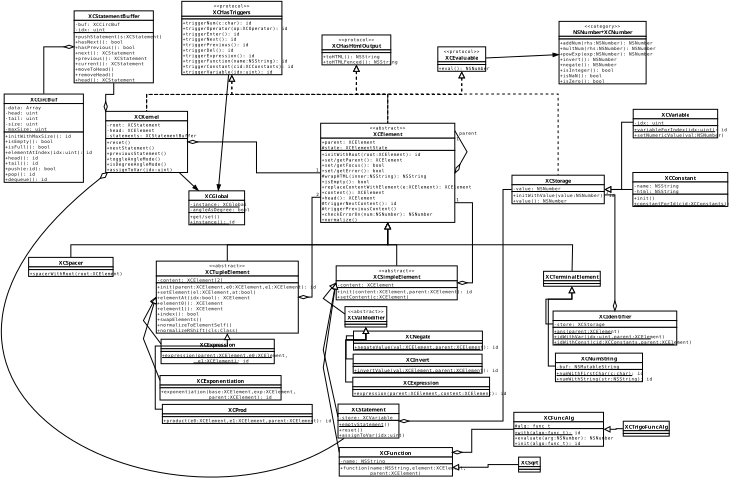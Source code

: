 <?xml version="1.0" encoding="UTF-8"?>
<dia:diagram xmlns:dia="http://www.lysator.liu.se/~alla/dia/">
  <dia:layer name="Hintergrund" visible="true" active="true">
    <dia:object type="UML - Class" version="0" id="O0">
      <dia:attribute name="obj_pos">
        <dia:point val="4.15,19.25"/>
      </dia:attribute>
      <dia:attribute name="obj_bb">
        <dia:rectangle val="4.1,19.2;16.25,28.3"/>
      </dia:attribute>
      <dia:attribute name="elem_corner">
        <dia:point val="4.15,19.25"/>
      </dia:attribute>
      <dia:attribute name="elem_width">
        <dia:real val="12.05"/>
      </dia:attribute>
      <dia:attribute name="elem_height">
        <dia:real val="9"/>
      </dia:attribute>
      <dia:attribute name="name">
        <dia:string>#XCKernel#</dia:string>
      </dia:attribute>
      <dia:attribute name="stereotype">
        <dia:string>##</dia:string>
      </dia:attribute>
      <dia:attribute name="comment">
        <dia:string>##</dia:string>
      </dia:attribute>
      <dia:attribute name="abstract">
        <dia:boolean val="false"/>
      </dia:attribute>
      <dia:attribute name="suppress_attributes">
        <dia:boolean val="false"/>
      </dia:attribute>
      <dia:attribute name="suppress_operations">
        <dia:boolean val="false"/>
      </dia:attribute>
      <dia:attribute name="visible_attributes">
        <dia:boolean val="true"/>
      </dia:attribute>
      <dia:attribute name="visible_operations">
        <dia:boolean val="true"/>
      </dia:attribute>
      <dia:attribute name="visible_comments">
        <dia:boolean val="false"/>
      </dia:attribute>
      <dia:attribute name="wrap_operations">
        <dia:boolean val="true"/>
      </dia:attribute>
      <dia:attribute name="wrap_after_char">
        <dia:int val="40"/>
      </dia:attribute>
      <dia:attribute name="comment_line_length">
        <dia:int val="17"/>
      </dia:attribute>
      <dia:attribute name="comment_tagging">
        <dia:boolean val="false"/>
      </dia:attribute>
      <dia:attribute name="line_width">
        <dia:real val="0.1"/>
      </dia:attribute>
      <dia:attribute name="line_color">
        <dia:color val="#000000"/>
      </dia:attribute>
      <dia:attribute name="fill_color">
        <dia:color val="#ffffff"/>
      </dia:attribute>
      <dia:attribute name="text_color">
        <dia:color val="#000000"/>
      </dia:attribute>
      <dia:attribute name="normal_font">
        <dia:font family="monospace" style="0" name="Courier"/>
      </dia:attribute>
      <dia:attribute name="abstract_font">
        <dia:font family="monospace" style="88" name="Courier-BoldOblique"/>
      </dia:attribute>
      <dia:attribute name="polymorphic_font">
        <dia:font family="monospace" style="8" name="Courier-Oblique"/>
      </dia:attribute>
      <dia:attribute name="classname_font">
        <dia:font family="sans" style="80" name="Helvetica-Bold"/>
      </dia:attribute>
      <dia:attribute name="abstract_classname_font">
        <dia:font family="sans" style="88" name="Helvetica-BoldOblique"/>
      </dia:attribute>
      <dia:attribute name="comment_font">
        <dia:font family="sans" style="8" name="Helvetica-Oblique"/>
      </dia:attribute>
      <dia:attribute name="normal_font_height">
        <dia:real val="0.8"/>
      </dia:attribute>
      <dia:attribute name="polymorphic_font_height">
        <dia:real val="0.8"/>
      </dia:attribute>
      <dia:attribute name="abstract_font_height">
        <dia:real val="0.8"/>
      </dia:attribute>
      <dia:attribute name="classname_font_height">
        <dia:real val="1"/>
      </dia:attribute>
      <dia:attribute name="abstract_classname_font_height">
        <dia:real val="1"/>
      </dia:attribute>
      <dia:attribute name="comment_font_height">
        <dia:real val="0.7"/>
      </dia:attribute>
      <dia:attribute name="attributes">
        <dia:composite type="umlattribute">
          <dia:attribute name="name">
            <dia:string>#root#</dia:string>
          </dia:attribute>
          <dia:attribute name="type">
            <dia:string>#XCStatement#</dia:string>
          </dia:attribute>
          <dia:attribute name="value">
            <dia:string>##</dia:string>
          </dia:attribute>
          <dia:attribute name="comment">
            <dia:string>##</dia:string>
          </dia:attribute>
          <dia:attribute name="visibility">
            <dia:enum val="1"/>
          </dia:attribute>
          <dia:attribute name="abstract">
            <dia:boolean val="false"/>
          </dia:attribute>
          <dia:attribute name="class_scope">
            <dia:boolean val="false"/>
          </dia:attribute>
        </dia:composite>
        <dia:composite type="umlattribute">
          <dia:attribute name="name">
            <dia:string>#head#</dia:string>
          </dia:attribute>
          <dia:attribute name="type">
            <dia:string>#XCElement#</dia:string>
          </dia:attribute>
          <dia:attribute name="value">
            <dia:string>##</dia:string>
          </dia:attribute>
          <dia:attribute name="comment">
            <dia:string>##</dia:string>
          </dia:attribute>
          <dia:attribute name="visibility">
            <dia:enum val="1"/>
          </dia:attribute>
          <dia:attribute name="abstract">
            <dia:boolean val="false"/>
          </dia:attribute>
          <dia:attribute name="class_scope">
            <dia:boolean val="false"/>
          </dia:attribute>
        </dia:composite>
        <dia:composite type="umlattribute">
          <dia:attribute name="name">
            <dia:string>#statements#</dia:string>
          </dia:attribute>
          <dia:attribute name="type">
            <dia:string>#XCStatementBuffer#</dia:string>
          </dia:attribute>
          <dia:attribute name="value">
            <dia:string>##</dia:string>
          </dia:attribute>
          <dia:attribute name="comment">
            <dia:string>##</dia:string>
          </dia:attribute>
          <dia:attribute name="visibility">
            <dia:enum val="1"/>
          </dia:attribute>
          <dia:attribute name="abstract">
            <dia:boolean val="false"/>
          </dia:attribute>
          <dia:attribute name="class_scope">
            <dia:boolean val="false"/>
          </dia:attribute>
        </dia:composite>
      </dia:attribute>
      <dia:attribute name="operations">
        <dia:composite type="umloperation">
          <dia:attribute name="name">
            <dia:string>#reset#</dia:string>
          </dia:attribute>
          <dia:attribute name="stereotype">
            <dia:string>##</dia:string>
          </dia:attribute>
          <dia:attribute name="type">
            <dia:string>##</dia:string>
          </dia:attribute>
          <dia:attribute name="visibility">
            <dia:enum val="0"/>
          </dia:attribute>
          <dia:attribute name="comment">
            <dia:string>##</dia:string>
          </dia:attribute>
          <dia:attribute name="abstract">
            <dia:boolean val="false"/>
          </dia:attribute>
          <dia:attribute name="inheritance_type">
            <dia:enum val="2"/>
          </dia:attribute>
          <dia:attribute name="query">
            <dia:boolean val="false"/>
          </dia:attribute>
          <dia:attribute name="class_scope">
            <dia:boolean val="false"/>
          </dia:attribute>
          <dia:attribute name="parameters"/>
        </dia:composite>
        <dia:composite type="umloperation">
          <dia:attribute name="name">
            <dia:string>#nextStatement#</dia:string>
          </dia:attribute>
          <dia:attribute name="stereotype">
            <dia:string>##</dia:string>
          </dia:attribute>
          <dia:attribute name="type">
            <dia:string>##</dia:string>
          </dia:attribute>
          <dia:attribute name="visibility">
            <dia:enum val="0"/>
          </dia:attribute>
          <dia:attribute name="comment">
            <dia:string>##</dia:string>
          </dia:attribute>
          <dia:attribute name="abstract">
            <dia:boolean val="false"/>
          </dia:attribute>
          <dia:attribute name="inheritance_type">
            <dia:enum val="2"/>
          </dia:attribute>
          <dia:attribute name="query">
            <dia:boolean val="false"/>
          </dia:attribute>
          <dia:attribute name="class_scope">
            <dia:boolean val="false"/>
          </dia:attribute>
          <dia:attribute name="parameters"/>
        </dia:composite>
        <dia:composite type="umloperation">
          <dia:attribute name="name">
            <dia:string>#previousStatement#</dia:string>
          </dia:attribute>
          <dia:attribute name="stereotype">
            <dia:string>##</dia:string>
          </dia:attribute>
          <dia:attribute name="type">
            <dia:string>##</dia:string>
          </dia:attribute>
          <dia:attribute name="visibility">
            <dia:enum val="0"/>
          </dia:attribute>
          <dia:attribute name="comment">
            <dia:string>##</dia:string>
          </dia:attribute>
          <dia:attribute name="abstract">
            <dia:boolean val="false"/>
          </dia:attribute>
          <dia:attribute name="inheritance_type">
            <dia:enum val="2"/>
          </dia:attribute>
          <dia:attribute name="query">
            <dia:boolean val="false"/>
          </dia:attribute>
          <dia:attribute name="class_scope">
            <dia:boolean val="false"/>
          </dia:attribute>
          <dia:attribute name="parameters"/>
        </dia:composite>
        <dia:composite type="umloperation">
          <dia:attribute name="name">
            <dia:string>#toggleAngleMode#</dia:string>
          </dia:attribute>
          <dia:attribute name="stereotype">
            <dia:string>##</dia:string>
          </dia:attribute>
          <dia:attribute name="type">
            <dia:string>##</dia:string>
          </dia:attribute>
          <dia:attribute name="visibility">
            <dia:enum val="0"/>
          </dia:attribute>
          <dia:attribute name="comment">
            <dia:string>##</dia:string>
          </dia:attribute>
          <dia:attribute name="abstract">
            <dia:boolean val="false"/>
          </dia:attribute>
          <dia:attribute name="inheritance_type">
            <dia:enum val="2"/>
          </dia:attribute>
          <dia:attribute name="query">
            <dia:boolean val="false"/>
          </dia:attribute>
          <dia:attribute name="class_scope">
            <dia:boolean val="false"/>
          </dia:attribute>
          <dia:attribute name="parameters"/>
        </dia:composite>
        <dia:composite type="umloperation">
          <dia:attribute name="name">
            <dia:string>#isDegreeAngleMode#</dia:string>
          </dia:attribute>
          <dia:attribute name="stereotype">
            <dia:string>##</dia:string>
          </dia:attribute>
          <dia:attribute name="type">
            <dia:string>##</dia:string>
          </dia:attribute>
          <dia:attribute name="visibility">
            <dia:enum val="0"/>
          </dia:attribute>
          <dia:attribute name="comment">
            <dia:string>##</dia:string>
          </dia:attribute>
          <dia:attribute name="abstract">
            <dia:boolean val="false"/>
          </dia:attribute>
          <dia:attribute name="inheritance_type">
            <dia:enum val="2"/>
          </dia:attribute>
          <dia:attribute name="query">
            <dia:boolean val="false"/>
          </dia:attribute>
          <dia:attribute name="class_scope">
            <dia:boolean val="false"/>
          </dia:attribute>
          <dia:attribute name="parameters"/>
        </dia:composite>
        <dia:composite type="umloperation">
          <dia:attribute name="name">
            <dia:string>#assignToVar#</dia:string>
          </dia:attribute>
          <dia:attribute name="stereotype">
            <dia:string>##</dia:string>
          </dia:attribute>
          <dia:attribute name="type">
            <dia:string>##</dia:string>
          </dia:attribute>
          <dia:attribute name="visibility">
            <dia:enum val="0"/>
          </dia:attribute>
          <dia:attribute name="comment">
            <dia:string>##</dia:string>
          </dia:attribute>
          <dia:attribute name="abstract">
            <dia:boolean val="false"/>
          </dia:attribute>
          <dia:attribute name="inheritance_type">
            <dia:enum val="2"/>
          </dia:attribute>
          <dia:attribute name="query">
            <dia:boolean val="false"/>
          </dia:attribute>
          <dia:attribute name="class_scope">
            <dia:boolean val="false"/>
          </dia:attribute>
          <dia:attribute name="parameters">
            <dia:composite type="umlparameter">
              <dia:attribute name="name">
                <dia:string>#idx#</dia:string>
              </dia:attribute>
              <dia:attribute name="type">
                <dia:string>#uint#</dia:string>
              </dia:attribute>
              <dia:attribute name="value">
                <dia:string>##</dia:string>
              </dia:attribute>
              <dia:attribute name="comment">
                <dia:string>##</dia:string>
              </dia:attribute>
              <dia:attribute name="kind">
                <dia:enum val="0"/>
              </dia:attribute>
            </dia:composite>
          </dia:attribute>
        </dia:composite>
      </dia:attribute>
      <dia:attribute name="template">
        <dia:boolean val="false"/>
      </dia:attribute>
      <dia:attribute name="templates"/>
    </dia:object>
    <dia:object type="UML - Class" version="0" id="O1">
      <dia:attribute name="obj_pos">
        <dia:point val="15.35,3.05"/>
      </dia:attribute>
      <dia:attribute name="obj_bb">
        <dia:rectangle val="15.3,3;30.145,13.9"/>
      </dia:attribute>
      <dia:attribute name="elem_corner">
        <dia:point val="15.35,3.05"/>
      </dia:attribute>
      <dia:attribute name="elem_width">
        <dia:real val="14.745"/>
      </dia:attribute>
      <dia:attribute name="elem_height">
        <dia:real val="10.8"/>
      </dia:attribute>
      <dia:attribute name="name">
        <dia:string>#XCHasTriggers#</dia:string>
      </dia:attribute>
      <dia:attribute name="stereotype">
        <dia:string>#protocol#</dia:string>
      </dia:attribute>
      <dia:attribute name="comment">
        <dia:string>##</dia:string>
      </dia:attribute>
      <dia:attribute name="abstract">
        <dia:boolean val="false"/>
      </dia:attribute>
      <dia:attribute name="suppress_attributes">
        <dia:boolean val="false"/>
      </dia:attribute>
      <dia:attribute name="suppress_operations">
        <dia:boolean val="false"/>
      </dia:attribute>
      <dia:attribute name="visible_attributes">
        <dia:boolean val="true"/>
      </dia:attribute>
      <dia:attribute name="visible_operations">
        <dia:boolean val="true"/>
      </dia:attribute>
      <dia:attribute name="visible_comments">
        <dia:boolean val="false"/>
      </dia:attribute>
      <dia:attribute name="wrap_operations">
        <dia:boolean val="true"/>
      </dia:attribute>
      <dia:attribute name="wrap_after_char">
        <dia:int val="40"/>
      </dia:attribute>
      <dia:attribute name="comment_line_length">
        <dia:int val="17"/>
      </dia:attribute>
      <dia:attribute name="comment_tagging">
        <dia:boolean val="false"/>
      </dia:attribute>
      <dia:attribute name="line_width">
        <dia:real val="0.1"/>
      </dia:attribute>
      <dia:attribute name="line_color">
        <dia:color val="#000000"/>
      </dia:attribute>
      <dia:attribute name="fill_color">
        <dia:color val="#ffffff"/>
      </dia:attribute>
      <dia:attribute name="text_color">
        <dia:color val="#000000"/>
      </dia:attribute>
      <dia:attribute name="normal_font">
        <dia:font family="monospace" style="0" name="Courier"/>
      </dia:attribute>
      <dia:attribute name="abstract_font">
        <dia:font family="monospace" style="88" name="Courier-BoldOblique"/>
      </dia:attribute>
      <dia:attribute name="polymorphic_font">
        <dia:font family="monospace" style="8" name="Courier-Oblique"/>
      </dia:attribute>
      <dia:attribute name="classname_font">
        <dia:font family="sans" style="80" name="Helvetica-Bold"/>
      </dia:attribute>
      <dia:attribute name="abstract_classname_font">
        <dia:font family="sans" style="88" name="Helvetica-BoldOblique"/>
      </dia:attribute>
      <dia:attribute name="comment_font">
        <dia:font family="sans" style="8" name="Helvetica-Oblique"/>
      </dia:attribute>
      <dia:attribute name="normal_font_height">
        <dia:real val="0.8"/>
      </dia:attribute>
      <dia:attribute name="polymorphic_font_height">
        <dia:real val="0.8"/>
      </dia:attribute>
      <dia:attribute name="abstract_font_height">
        <dia:real val="0.8"/>
      </dia:attribute>
      <dia:attribute name="classname_font_height">
        <dia:real val="1"/>
      </dia:attribute>
      <dia:attribute name="abstract_classname_font_height">
        <dia:real val="1"/>
      </dia:attribute>
      <dia:attribute name="comment_font_height">
        <dia:real val="0.7"/>
      </dia:attribute>
      <dia:attribute name="attributes"/>
      <dia:attribute name="operations">
        <dia:composite type="umloperation">
          <dia:attribute name="name">
            <dia:string>#triggerNum#</dia:string>
          </dia:attribute>
          <dia:attribute name="stereotype">
            <dia:string>##</dia:string>
          </dia:attribute>
          <dia:attribute name="type">
            <dia:string>#id#</dia:string>
          </dia:attribute>
          <dia:attribute name="visibility">
            <dia:enum val="0"/>
          </dia:attribute>
          <dia:attribute name="comment">
            <dia:string>##</dia:string>
          </dia:attribute>
          <dia:attribute name="abstract">
            <dia:boolean val="false"/>
          </dia:attribute>
          <dia:attribute name="inheritance_type">
            <dia:enum val="2"/>
          </dia:attribute>
          <dia:attribute name="query">
            <dia:boolean val="false"/>
          </dia:attribute>
          <dia:attribute name="class_scope">
            <dia:boolean val="false"/>
          </dia:attribute>
          <dia:attribute name="parameters">
            <dia:composite type="umlparameter">
              <dia:attribute name="name">
                <dia:string>#c#</dia:string>
              </dia:attribute>
              <dia:attribute name="type">
                <dia:string>#char#</dia:string>
              </dia:attribute>
              <dia:attribute name="value">
                <dia:string>##</dia:string>
              </dia:attribute>
              <dia:attribute name="comment">
                <dia:string>##</dia:string>
              </dia:attribute>
              <dia:attribute name="kind">
                <dia:enum val="0"/>
              </dia:attribute>
            </dia:composite>
          </dia:attribute>
        </dia:composite>
        <dia:composite type="umloperation">
          <dia:attribute name="name">
            <dia:string>#triggerOperator#</dia:string>
          </dia:attribute>
          <dia:attribute name="stereotype">
            <dia:string>##</dia:string>
          </dia:attribute>
          <dia:attribute name="type">
            <dia:string>#id#</dia:string>
          </dia:attribute>
          <dia:attribute name="visibility">
            <dia:enum val="0"/>
          </dia:attribute>
          <dia:attribute name="comment">
            <dia:string>##</dia:string>
          </dia:attribute>
          <dia:attribute name="abstract">
            <dia:boolean val="false"/>
          </dia:attribute>
          <dia:attribute name="inheritance_type">
            <dia:enum val="2"/>
          </dia:attribute>
          <dia:attribute name="query">
            <dia:boolean val="false"/>
          </dia:attribute>
          <dia:attribute name="class_scope">
            <dia:boolean val="false"/>
          </dia:attribute>
          <dia:attribute name="parameters">
            <dia:composite type="umlparameter">
              <dia:attribute name="name">
                <dia:string>#op#</dia:string>
              </dia:attribute>
              <dia:attribute name="type">
                <dia:string>#XCOperator#</dia:string>
              </dia:attribute>
              <dia:attribute name="value">
                <dia:string>##</dia:string>
              </dia:attribute>
              <dia:attribute name="comment">
                <dia:string>##</dia:string>
              </dia:attribute>
              <dia:attribute name="kind">
                <dia:enum val="0"/>
              </dia:attribute>
            </dia:composite>
          </dia:attribute>
        </dia:composite>
        <dia:composite type="umloperation">
          <dia:attribute name="name">
            <dia:string>#triggerEnter#</dia:string>
          </dia:attribute>
          <dia:attribute name="stereotype">
            <dia:string>##</dia:string>
          </dia:attribute>
          <dia:attribute name="type">
            <dia:string>#id#</dia:string>
          </dia:attribute>
          <dia:attribute name="visibility">
            <dia:enum val="0"/>
          </dia:attribute>
          <dia:attribute name="comment">
            <dia:string>##</dia:string>
          </dia:attribute>
          <dia:attribute name="abstract">
            <dia:boolean val="false"/>
          </dia:attribute>
          <dia:attribute name="inheritance_type">
            <dia:enum val="2"/>
          </dia:attribute>
          <dia:attribute name="query">
            <dia:boolean val="false"/>
          </dia:attribute>
          <dia:attribute name="class_scope">
            <dia:boolean val="false"/>
          </dia:attribute>
          <dia:attribute name="parameters"/>
        </dia:composite>
        <dia:composite type="umloperation">
          <dia:attribute name="name">
            <dia:string>#triggerNext#</dia:string>
          </dia:attribute>
          <dia:attribute name="stereotype">
            <dia:string>##</dia:string>
          </dia:attribute>
          <dia:attribute name="type">
            <dia:string>#id#</dia:string>
          </dia:attribute>
          <dia:attribute name="visibility">
            <dia:enum val="0"/>
          </dia:attribute>
          <dia:attribute name="comment">
            <dia:string>##</dia:string>
          </dia:attribute>
          <dia:attribute name="abstract">
            <dia:boolean val="false"/>
          </dia:attribute>
          <dia:attribute name="inheritance_type">
            <dia:enum val="2"/>
          </dia:attribute>
          <dia:attribute name="query">
            <dia:boolean val="false"/>
          </dia:attribute>
          <dia:attribute name="class_scope">
            <dia:boolean val="false"/>
          </dia:attribute>
          <dia:attribute name="parameters"/>
        </dia:composite>
        <dia:composite type="umloperation">
          <dia:attribute name="name">
            <dia:string>#triggerPrevious#</dia:string>
          </dia:attribute>
          <dia:attribute name="stereotype">
            <dia:string>##</dia:string>
          </dia:attribute>
          <dia:attribute name="type">
            <dia:string>#id#</dia:string>
          </dia:attribute>
          <dia:attribute name="visibility">
            <dia:enum val="0"/>
          </dia:attribute>
          <dia:attribute name="comment">
            <dia:string>##</dia:string>
          </dia:attribute>
          <dia:attribute name="abstract">
            <dia:boolean val="false"/>
          </dia:attribute>
          <dia:attribute name="inheritance_type">
            <dia:enum val="2"/>
          </dia:attribute>
          <dia:attribute name="query">
            <dia:boolean val="false"/>
          </dia:attribute>
          <dia:attribute name="class_scope">
            <dia:boolean val="false"/>
          </dia:attribute>
          <dia:attribute name="parameters"/>
        </dia:composite>
        <dia:composite type="umloperation">
          <dia:attribute name="name">
            <dia:string>#triggerDel#</dia:string>
          </dia:attribute>
          <dia:attribute name="stereotype">
            <dia:string>##</dia:string>
          </dia:attribute>
          <dia:attribute name="type">
            <dia:string>#id#</dia:string>
          </dia:attribute>
          <dia:attribute name="visibility">
            <dia:enum val="0"/>
          </dia:attribute>
          <dia:attribute name="comment">
            <dia:string>##</dia:string>
          </dia:attribute>
          <dia:attribute name="abstract">
            <dia:boolean val="false"/>
          </dia:attribute>
          <dia:attribute name="inheritance_type">
            <dia:enum val="2"/>
          </dia:attribute>
          <dia:attribute name="query">
            <dia:boolean val="false"/>
          </dia:attribute>
          <dia:attribute name="class_scope">
            <dia:boolean val="false"/>
          </dia:attribute>
          <dia:attribute name="parameters"/>
        </dia:composite>
        <dia:composite type="umloperation">
          <dia:attribute name="name">
            <dia:string>#triggerExpression#</dia:string>
          </dia:attribute>
          <dia:attribute name="stereotype">
            <dia:string>##</dia:string>
          </dia:attribute>
          <dia:attribute name="type">
            <dia:string>#id#</dia:string>
          </dia:attribute>
          <dia:attribute name="visibility">
            <dia:enum val="0"/>
          </dia:attribute>
          <dia:attribute name="comment">
            <dia:string>##</dia:string>
          </dia:attribute>
          <dia:attribute name="abstract">
            <dia:boolean val="false"/>
          </dia:attribute>
          <dia:attribute name="inheritance_type">
            <dia:enum val="2"/>
          </dia:attribute>
          <dia:attribute name="query">
            <dia:boolean val="false"/>
          </dia:attribute>
          <dia:attribute name="class_scope">
            <dia:boolean val="false"/>
          </dia:attribute>
          <dia:attribute name="parameters"/>
        </dia:composite>
        <dia:composite type="umloperation">
          <dia:attribute name="name">
            <dia:string>#triggerFunction#</dia:string>
          </dia:attribute>
          <dia:attribute name="stereotype">
            <dia:string>##</dia:string>
          </dia:attribute>
          <dia:attribute name="type">
            <dia:string>#id#</dia:string>
          </dia:attribute>
          <dia:attribute name="visibility">
            <dia:enum val="0"/>
          </dia:attribute>
          <dia:attribute name="comment">
            <dia:string>##</dia:string>
          </dia:attribute>
          <dia:attribute name="abstract">
            <dia:boolean val="false"/>
          </dia:attribute>
          <dia:attribute name="inheritance_type">
            <dia:enum val="2"/>
          </dia:attribute>
          <dia:attribute name="query">
            <dia:boolean val="false"/>
          </dia:attribute>
          <dia:attribute name="class_scope">
            <dia:boolean val="false"/>
          </dia:attribute>
          <dia:attribute name="parameters">
            <dia:composite type="umlparameter">
              <dia:attribute name="name">
                <dia:string>#name#</dia:string>
              </dia:attribute>
              <dia:attribute name="type">
                <dia:string>#NSString#</dia:string>
              </dia:attribute>
              <dia:attribute name="value">
                <dia:string>##</dia:string>
              </dia:attribute>
              <dia:attribute name="comment">
                <dia:string>##</dia:string>
              </dia:attribute>
              <dia:attribute name="kind">
                <dia:enum val="0"/>
              </dia:attribute>
            </dia:composite>
          </dia:attribute>
        </dia:composite>
        <dia:composite type="umloperation">
          <dia:attribute name="name">
            <dia:string>#triggerConstant#</dia:string>
          </dia:attribute>
          <dia:attribute name="stereotype">
            <dia:string>##</dia:string>
          </dia:attribute>
          <dia:attribute name="type">
            <dia:string>#id#</dia:string>
          </dia:attribute>
          <dia:attribute name="visibility">
            <dia:enum val="0"/>
          </dia:attribute>
          <dia:attribute name="comment">
            <dia:string>##</dia:string>
          </dia:attribute>
          <dia:attribute name="abstract">
            <dia:boolean val="false"/>
          </dia:attribute>
          <dia:attribute name="inheritance_type">
            <dia:enum val="2"/>
          </dia:attribute>
          <dia:attribute name="query">
            <dia:boolean val="false"/>
          </dia:attribute>
          <dia:attribute name="class_scope">
            <dia:boolean val="false"/>
          </dia:attribute>
          <dia:attribute name="parameters">
            <dia:composite type="umlparameter">
              <dia:attribute name="name">
                <dia:string>#cid#</dia:string>
              </dia:attribute>
              <dia:attribute name="type">
                <dia:string>#XCConstants#</dia:string>
              </dia:attribute>
              <dia:attribute name="value">
                <dia:string>##</dia:string>
              </dia:attribute>
              <dia:attribute name="comment">
                <dia:string>##</dia:string>
              </dia:attribute>
              <dia:attribute name="kind">
                <dia:enum val="0"/>
              </dia:attribute>
            </dia:composite>
          </dia:attribute>
        </dia:composite>
        <dia:composite type="umloperation">
          <dia:attribute name="name">
            <dia:string>#triggerVariable#</dia:string>
          </dia:attribute>
          <dia:attribute name="stereotype">
            <dia:string>##</dia:string>
          </dia:attribute>
          <dia:attribute name="type">
            <dia:string>#id#</dia:string>
          </dia:attribute>
          <dia:attribute name="visibility">
            <dia:enum val="0"/>
          </dia:attribute>
          <dia:attribute name="comment">
            <dia:string>##</dia:string>
          </dia:attribute>
          <dia:attribute name="abstract">
            <dia:boolean val="false"/>
          </dia:attribute>
          <dia:attribute name="inheritance_type">
            <dia:enum val="2"/>
          </dia:attribute>
          <dia:attribute name="query">
            <dia:boolean val="false"/>
          </dia:attribute>
          <dia:attribute name="class_scope">
            <dia:boolean val="false"/>
          </dia:attribute>
          <dia:attribute name="parameters">
            <dia:composite type="umlparameter">
              <dia:attribute name="name">
                <dia:string>#idx#</dia:string>
              </dia:attribute>
              <dia:attribute name="type">
                <dia:string>#uint#</dia:string>
              </dia:attribute>
              <dia:attribute name="value">
                <dia:string>##</dia:string>
              </dia:attribute>
              <dia:attribute name="comment">
                <dia:string>##</dia:string>
              </dia:attribute>
              <dia:attribute name="kind">
                <dia:enum val="0"/>
              </dia:attribute>
            </dia:composite>
          </dia:attribute>
        </dia:composite>
      </dia:attribute>
      <dia:attribute name="template">
        <dia:boolean val="false"/>
      </dia:attribute>
      <dia:attribute name="templates"/>
    </dia:object>
    <dia:object type="UML - Realizes" version="1" id="O2">
      <dia:attribute name="obj_pos">
        <dia:point val="22.723,13.9"/>
      </dia:attribute>
      <dia:attribute name="obj_bb">
        <dia:rectangle val="10.125,13.85;23.573,19.251"/>
      </dia:attribute>
      <dia:attribute name="meta">
        <dia:composite type="dict"/>
      </dia:attribute>
      <dia:attribute name="orth_points">
        <dia:point val="22.723,13.9"/>
        <dia:point val="22.723,16.759"/>
        <dia:point val="10.175,16.759"/>
        <dia:point val="10.175,19.201"/>
      </dia:attribute>
      <dia:attribute name="orth_orient">
        <dia:enum val="1"/>
        <dia:enum val="0"/>
        <dia:enum val="1"/>
      </dia:attribute>
      <dia:attribute name="orth_autoroute">
        <dia:boolean val="false"/>
      </dia:attribute>
      <dia:attribute name="line_colour">
        <dia:color val="#000000"/>
      </dia:attribute>
      <dia:attribute name="text_colour">
        <dia:color val="#000000"/>
      </dia:attribute>
      <dia:attribute name="name">
        <dia:string>##</dia:string>
      </dia:attribute>
      <dia:attribute name="stereotype">
        <dia:string>##</dia:string>
      </dia:attribute>
      <dia:connections>
        <dia:connection handle="0" to="O1" connection="28"/>
        <dia:connection handle="1" to="O0" connection="26"/>
      </dia:connections>
    </dia:object>
    <dia:object type="UML - Class" version="0" id="O3">
      <dia:attribute name="obj_pos">
        <dia:point val="36,8"/>
      </dia:attribute>
      <dia:attribute name="obj_bb">
        <dia:rectangle val="35.95,7.95;46.175,12.45"/>
      </dia:attribute>
      <dia:attribute name="elem_corner">
        <dia:point val="36,8"/>
      </dia:attribute>
      <dia:attribute name="elem_width">
        <dia:real val="10.125"/>
      </dia:attribute>
      <dia:attribute name="elem_height">
        <dia:real val="4.4"/>
      </dia:attribute>
      <dia:attribute name="name">
        <dia:string>#XCHasHtmlOutput#</dia:string>
      </dia:attribute>
      <dia:attribute name="stereotype">
        <dia:string>#protocol#</dia:string>
      </dia:attribute>
      <dia:attribute name="comment">
        <dia:string>##</dia:string>
      </dia:attribute>
      <dia:attribute name="abstract">
        <dia:boolean val="false"/>
      </dia:attribute>
      <dia:attribute name="suppress_attributes">
        <dia:boolean val="false"/>
      </dia:attribute>
      <dia:attribute name="suppress_operations">
        <dia:boolean val="false"/>
      </dia:attribute>
      <dia:attribute name="visible_attributes">
        <dia:boolean val="true"/>
      </dia:attribute>
      <dia:attribute name="visible_operations">
        <dia:boolean val="true"/>
      </dia:attribute>
      <dia:attribute name="visible_comments">
        <dia:boolean val="false"/>
      </dia:attribute>
      <dia:attribute name="wrap_operations">
        <dia:boolean val="true"/>
      </dia:attribute>
      <dia:attribute name="wrap_after_char">
        <dia:int val="40"/>
      </dia:attribute>
      <dia:attribute name="comment_line_length">
        <dia:int val="17"/>
      </dia:attribute>
      <dia:attribute name="comment_tagging">
        <dia:boolean val="false"/>
      </dia:attribute>
      <dia:attribute name="line_width">
        <dia:real val="0.1"/>
      </dia:attribute>
      <dia:attribute name="line_color">
        <dia:color val="#000000"/>
      </dia:attribute>
      <dia:attribute name="fill_color">
        <dia:color val="#ffffff"/>
      </dia:attribute>
      <dia:attribute name="text_color">
        <dia:color val="#000000"/>
      </dia:attribute>
      <dia:attribute name="normal_font">
        <dia:font family="monospace" style="0" name="Courier"/>
      </dia:attribute>
      <dia:attribute name="abstract_font">
        <dia:font family="monospace" style="88" name="Courier-BoldOblique"/>
      </dia:attribute>
      <dia:attribute name="polymorphic_font">
        <dia:font family="monospace" style="8" name="Courier-Oblique"/>
      </dia:attribute>
      <dia:attribute name="classname_font">
        <dia:font family="sans" style="80" name="Helvetica-Bold"/>
      </dia:attribute>
      <dia:attribute name="abstract_classname_font">
        <dia:font family="sans" style="88" name="Helvetica-BoldOblique"/>
      </dia:attribute>
      <dia:attribute name="comment_font">
        <dia:font family="sans" style="8" name="Helvetica-Oblique"/>
      </dia:attribute>
      <dia:attribute name="normal_font_height">
        <dia:real val="0.8"/>
      </dia:attribute>
      <dia:attribute name="polymorphic_font_height">
        <dia:real val="0.8"/>
      </dia:attribute>
      <dia:attribute name="abstract_font_height">
        <dia:real val="0.8"/>
      </dia:attribute>
      <dia:attribute name="classname_font_height">
        <dia:real val="1"/>
      </dia:attribute>
      <dia:attribute name="abstract_classname_font_height">
        <dia:real val="1"/>
      </dia:attribute>
      <dia:attribute name="comment_font_height">
        <dia:real val="0.7"/>
      </dia:attribute>
      <dia:attribute name="attributes"/>
      <dia:attribute name="operations">
        <dia:composite type="umloperation">
          <dia:attribute name="name">
            <dia:string>#toHTML#</dia:string>
          </dia:attribute>
          <dia:attribute name="stereotype">
            <dia:string>##</dia:string>
          </dia:attribute>
          <dia:attribute name="type">
            <dia:string>#NSString#</dia:string>
          </dia:attribute>
          <dia:attribute name="visibility">
            <dia:enum val="0"/>
          </dia:attribute>
          <dia:attribute name="comment">
            <dia:string>##</dia:string>
          </dia:attribute>
          <dia:attribute name="abstract">
            <dia:boolean val="false"/>
          </dia:attribute>
          <dia:attribute name="inheritance_type">
            <dia:enum val="2"/>
          </dia:attribute>
          <dia:attribute name="query">
            <dia:boolean val="false"/>
          </dia:attribute>
          <dia:attribute name="class_scope">
            <dia:boolean val="false"/>
          </dia:attribute>
          <dia:attribute name="parameters"/>
        </dia:composite>
        <dia:composite type="umloperation">
          <dia:attribute name="name">
            <dia:string>#toHTMLFenced#</dia:string>
          </dia:attribute>
          <dia:attribute name="stereotype">
            <dia:string>##</dia:string>
          </dia:attribute>
          <dia:attribute name="type">
            <dia:string>#NSString#</dia:string>
          </dia:attribute>
          <dia:attribute name="visibility">
            <dia:enum val="0"/>
          </dia:attribute>
          <dia:attribute name="comment">
            <dia:string>##</dia:string>
          </dia:attribute>
          <dia:attribute name="abstract">
            <dia:boolean val="false"/>
          </dia:attribute>
          <dia:attribute name="inheritance_type">
            <dia:enum val="2"/>
          </dia:attribute>
          <dia:attribute name="query">
            <dia:boolean val="false"/>
          </dia:attribute>
          <dia:attribute name="class_scope">
            <dia:boolean val="false"/>
          </dia:attribute>
          <dia:attribute name="parameters"/>
        </dia:composite>
      </dia:attribute>
      <dia:attribute name="template">
        <dia:boolean val="false"/>
      </dia:attribute>
      <dia:attribute name="templates"/>
    </dia:object>
    <dia:object type="UML - Class" version="0" id="O4">
      <dia:attribute name="obj_pos">
        <dia:point val="53.05,9.75"/>
      </dia:attribute>
      <dia:attribute name="obj_bb">
        <dia:rectangle val="53,9.7;60.145,13.4"/>
      </dia:attribute>
      <dia:attribute name="elem_corner">
        <dia:point val="53.05,9.75"/>
      </dia:attribute>
      <dia:attribute name="elem_width">
        <dia:real val="7.045"/>
      </dia:attribute>
      <dia:attribute name="elem_height">
        <dia:real val="3.6"/>
      </dia:attribute>
      <dia:attribute name="name">
        <dia:string>#XCEvaluable#</dia:string>
      </dia:attribute>
      <dia:attribute name="stereotype">
        <dia:string>#protocol#</dia:string>
      </dia:attribute>
      <dia:attribute name="comment">
        <dia:string>##</dia:string>
      </dia:attribute>
      <dia:attribute name="abstract">
        <dia:boolean val="false"/>
      </dia:attribute>
      <dia:attribute name="suppress_attributes">
        <dia:boolean val="false"/>
      </dia:attribute>
      <dia:attribute name="suppress_operations">
        <dia:boolean val="false"/>
      </dia:attribute>
      <dia:attribute name="visible_attributes">
        <dia:boolean val="true"/>
      </dia:attribute>
      <dia:attribute name="visible_operations">
        <dia:boolean val="true"/>
      </dia:attribute>
      <dia:attribute name="visible_comments">
        <dia:boolean val="false"/>
      </dia:attribute>
      <dia:attribute name="wrap_operations">
        <dia:boolean val="true"/>
      </dia:attribute>
      <dia:attribute name="wrap_after_char">
        <dia:int val="40"/>
      </dia:attribute>
      <dia:attribute name="comment_line_length">
        <dia:int val="17"/>
      </dia:attribute>
      <dia:attribute name="comment_tagging">
        <dia:boolean val="false"/>
      </dia:attribute>
      <dia:attribute name="line_width">
        <dia:real val="0.1"/>
      </dia:attribute>
      <dia:attribute name="line_color">
        <dia:color val="#000000"/>
      </dia:attribute>
      <dia:attribute name="fill_color">
        <dia:color val="#ffffff"/>
      </dia:attribute>
      <dia:attribute name="text_color">
        <dia:color val="#000000"/>
      </dia:attribute>
      <dia:attribute name="normal_font">
        <dia:font family="monospace" style="0" name="Courier"/>
      </dia:attribute>
      <dia:attribute name="abstract_font">
        <dia:font family="monospace" style="88" name="Courier-BoldOblique"/>
      </dia:attribute>
      <dia:attribute name="polymorphic_font">
        <dia:font family="monospace" style="8" name="Courier-Oblique"/>
      </dia:attribute>
      <dia:attribute name="classname_font">
        <dia:font family="sans" style="80" name="Helvetica-Bold"/>
      </dia:attribute>
      <dia:attribute name="abstract_classname_font">
        <dia:font family="sans" style="88" name="Helvetica-BoldOblique"/>
      </dia:attribute>
      <dia:attribute name="comment_font">
        <dia:font family="sans" style="8" name="Helvetica-Oblique"/>
      </dia:attribute>
      <dia:attribute name="normal_font_height">
        <dia:real val="0.8"/>
      </dia:attribute>
      <dia:attribute name="polymorphic_font_height">
        <dia:real val="0.8"/>
      </dia:attribute>
      <dia:attribute name="abstract_font_height">
        <dia:real val="0.8"/>
      </dia:attribute>
      <dia:attribute name="classname_font_height">
        <dia:real val="1"/>
      </dia:attribute>
      <dia:attribute name="abstract_classname_font_height">
        <dia:real val="1"/>
      </dia:attribute>
      <dia:attribute name="comment_font_height">
        <dia:real val="0.7"/>
      </dia:attribute>
      <dia:attribute name="attributes"/>
      <dia:attribute name="operations">
        <dia:composite type="umloperation">
          <dia:attribute name="name">
            <dia:string>#eval#</dia:string>
          </dia:attribute>
          <dia:attribute name="stereotype">
            <dia:string>##</dia:string>
          </dia:attribute>
          <dia:attribute name="type">
            <dia:string>#NSNumber#</dia:string>
          </dia:attribute>
          <dia:attribute name="visibility">
            <dia:enum val="0"/>
          </dia:attribute>
          <dia:attribute name="comment">
            <dia:string>##</dia:string>
          </dia:attribute>
          <dia:attribute name="abstract">
            <dia:boolean val="false"/>
          </dia:attribute>
          <dia:attribute name="inheritance_type">
            <dia:enum val="2"/>
          </dia:attribute>
          <dia:attribute name="query">
            <dia:boolean val="false"/>
          </dia:attribute>
          <dia:attribute name="class_scope">
            <dia:boolean val="false"/>
          </dia:attribute>
          <dia:attribute name="parameters"/>
        </dia:composite>
      </dia:attribute>
      <dia:attribute name="template">
        <dia:boolean val="false"/>
      </dia:attribute>
      <dia:attribute name="templates"/>
    </dia:object>
    <dia:object type="UML - Realizes" version="1" id="O5">
      <dia:attribute name="obj_pos">
        <dia:point val="56.572,13.4"/>
      </dia:attribute>
      <dia:attribute name="obj_bb">
        <dia:rectangle val="10.125,13.35;57.422,19.251"/>
      </dia:attribute>
      <dia:attribute name="meta">
        <dia:composite type="dict"/>
      </dia:attribute>
      <dia:attribute name="orth_points">
        <dia:point val="56.572,13.4"/>
        <dia:point val="56.572,16.759"/>
        <dia:point val="10.175,16.759"/>
        <dia:point val="10.175,19.201"/>
      </dia:attribute>
      <dia:attribute name="orth_orient">
        <dia:enum val="1"/>
        <dia:enum val="0"/>
        <dia:enum val="1"/>
      </dia:attribute>
      <dia:attribute name="orth_autoroute">
        <dia:boolean val="false"/>
      </dia:attribute>
      <dia:attribute name="line_colour">
        <dia:color val="#000000"/>
      </dia:attribute>
      <dia:attribute name="text_colour">
        <dia:color val="#000000"/>
      </dia:attribute>
      <dia:attribute name="name">
        <dia:string>##</dia:string>
      </dia:attribute>
      <dia:attribute name="stereotype">
        <dia:string>##</dia:string>
      </dia:attribute>
      <dia:connections>
        <dia:connection handle="0" to="O4" connection="10"/>
        <dia:connection handle="1" to="O0" connection="26"/>
      </dia:connections>
    </dia:object>
    <dia:object type="UML - Class" version="0" id="O6">
      <dia:attribute name="obj_pos">
        <dia:point val="35.8,21"/>
      </dia:attribute>
      <dia:attribute name="obj_bb">
        <dia:rectangle val="35.75,20.95;55.6,35.65"/>
      </dia:attribute>
      <dia:attribute name="elem_corner">
        <dia:point val="35.8,21"/>
      </dia:attribute>
      <dia:attribute name="elem_width">
        <dia:real val="19.75"/>
      </dia:attribute>
      <dia:attribute name="elem_height">
        <dia:real val="14.6"/>
      </dia:attribute>
      <dia:attribute name="name">
        <dia:string>#XCElement#</dia:string>
      </dia:attribute>
      <dia:attribute name="stereotype">
        <dia:string>#abstract#</dia:string>
      </dia:attribute>
      <dia:attribute name="comment">
        <dia:string>##</dia:string>
      </dia:attribute>
      <dia:attribute name="abstract">
        <dia:boolean val="false"/>
      </dia:attribute>
      <dia:attribute name="suppress_attributes">
        <dia:boolean val="false"/>
      </dia:attribute>
      <dia:attribute name="suppress_operations">
        <dia:boolean val="false"/>
      </dia:attribute>
      <dia:attribute name="visible_attributes">
        <dia:boolean val="true"/>
      </dia:attribute>
      <dia:attribute name="visible_operations">
        <dia:boolean val="true"/>
      </dia:attribute>
      <dia:attribute name="visible_comments">
        <dia:boolean val="false"/>
      </dia:attribute>
      <dia:attribute name="wrap_operations">
        <dia:boolean val="true"/>
      </dia:attribute>
      <dia:attribute name="wrap_after_char">
        <dia:int val="40"/>
      </dia:attribute>
      <dia:attribute name="comment_line_length">
        <dia:int val="17"/>
      </dia:attribute>
      <dia:attribute name="comment_tagging">
        <dia:boolean val="false"/>
      </dia:attribute>
      <dia:attribute name="line_width">
        <dia:real val="0.1"/>
      </dia:attribute>
      <dia:attribute name="line_color">
        <dia:color val="#000000"/>
      </dia:attribute>
      <dia:attribute name="fill_color">
        <dia:color val="#ffffff"/>
      </dia:attribute>
      <dia:attribute name="text_color">
        <dia:color val="#000000"/>
      </dia:attribute>
      <dia:attribute name="normal_font">
        <dia:font family="monospace" style="0" name="Courier"/>
      </dia:attribute>
      <dia:attribute name="abstract_font">
        <dia:font family="monospace" style="88" name="Courier-BoldOblique"/>
      </dia:attribute>
      <dia:attribute name="polymorphic_font">
        <dia:font family="monospace" style="8" name="Courier-Oblique"/>
      </dia:attribute>
      <dia:attribute name="classname_font">
        <dia:font family="sans" style="80" name="Helvetica-Bold"/>
      </dia:attribute>
      <dia:attribute name="abstract_classname_font">
        <dia:font family="sans" style="88" name="Helvetica-BoldOblique"/>
      </dia:attribute>
      <dia:attribute name="comment_font">
        <dia:font family="sans" style="8" name="Helvetica-Oblique"/>
      </dia:attribute>
      <dia:attribute name="normal_font_height">
        <dia:real val="0.8"/>
      </dia:attribute>
      <dia:attribute name="polymorphic_font_height">
        <dia:real val="0.8"/>
      </dia:attribute>
      <dia:attribute name="abstract_font_height">
        <dia:real val="0.8"/>
      </dia:attribute>
      <dia:attribute name="classname_font_height">
        <dia:real val="1"/>
      </dia:attribute>
      <dia:attribute name="abstract_classname_font_height">
        <dia:real val="1"/>
      </dia:attribute>
      <dia:attribute name="comment_font_height">
        <dia:real val="0.7"/>
      </dia:attribute>
      <dia:attribute name="attributes">
        <dia:composite type="umlattribute">
          <dia:attribute name="name">
            <dia:string>#parent#</dia:string>
          </dia:attribute>
          <dia:attribute name="type">
            <dia:string>#XCElement#</dia:string>
          </dia:attribute>
          <dia:attribute name="value">
            <dia:string>##</dia:string>
          </dia:attribute>
          <dia:attribute name="comment">
            <dia:string>##</dia:string>
          </dia:attribute>
          <dia:attribute name="visibility">
            <dia:enum val="0"/>
          </dia:attribute>
          <dia:attribute name="abstract">
            <dia:boolean val="false"/>
          </dia:attribute>
          <dia:attribute name="class_scope">
            <dia:boolean val="false"/>
          </dia:attribute>
        </dia:composite>
        <dia:composite type="umlattribute">
          <dia:attribute name="name">
            <dia:string>#state#</dia:string>
          </dia:attribute>
          <dia:attribute name="type">
            <dia:string>#XCElementState#</dia:string>
          </dia:attribute>
          <dia:attribute name="value">
            <dia:string>##</dia:string>
          </dia:attribute>
          <dia:attribute name="comment">
            <dia:string>##</dia:string>
          </dia:attribute>
          <dia:attribute name="visibility">
            <dia:enum val="2"/>
          </dia:attribute>
          <dia:attribute name="abstract">
            <dia:boolean val="false"/>
          </dia:attribute>
          <dia:attribute name="class_scope">
            <dia:boolean val="false"/>
          </dia:attribute>
        </dia:composite>
      </dia:attribute>
      <dia:attribute name="operations">
        <dia:composite type="umloperation">
          <dia:attribute name="name">
            <dia:string>#initWithRoot#</dia:string>
          </dia:attribute>
          <dia:attribute name="stereotype">
            <dia:string>##</dia:string>
          </dia:attribute>
          <dia:attribute name="type">
            <dia:string>#id#</dia:string>
          </dia:attribute>
          <dia:attribute name="visibility">
            <dia:enum val="0"/>
          </dia:attribute>
          <dia:attribute name="comment">
            <dia:string>##</dia:string>
          </dia:attribute>
          <dia:attribute name="abstract">
            <dia:boolean val="false"/>
          </dia:attribute>
          <dia:attribute name="inheritance_type">
            <dia:enum val="2"/>
          </dia:attribute>
          <dia:attribute name="query">
            <dia:boolean val="false"/>
          </dia:attribute>
          <dia:attribute name="class_scope">
            <dia:boolean val="false"/>
          </dia:attribute>
          <dia:attribute name="parameters">
            <dia:composite type="umlparameter">
              <dia:attribute name="name">
                <dia:string>#root#</dia:string>
              </dia:attribute>
              <dia:attribute name="type">
                <dia:string>#XCElement#</dia:string>
              </dia:attribute>
              <dia:attribute name="value">
                <dia:string>##</dia:string>
              </dia:attribute>
              <dia:attribute name="comment">
                <dia:string>##</dia:string>
              </dia:attribute>
              <dia:attribute name="kind">
                <dia:enum val="0"/>
              </dia:attribute>
            </dia:composite>
          </dia:attribute>
        </dia:composite>
        <dia:composite type="umloperation">
          <dia:attribute name="name">
            <dia:string>#set/getParent#</dia:string>
          </dia:attribute>
          <dia:attribute name="stereotype">
            <dia:string>##</dia:string>
          </dia:attribute>
          <dia:attribute name="type">
            <dia:string>#XCElement#</dia:string>
          </dia:attribute>
          <dia:attribute name="visibility">
            <dia:enum val="0"/>
          </dia:attribute>
          <dia:attribute name="comment">
            <dia:string>##</dia:string>
          </dia:attribute>
          <dia:attribute name="abstract">
            <dia:boolean val="false"/>
          </dia:attribute>
          <dia:attribute name="inheritance_type">
            <dia:enum val="2"/>
          </dia:attribute>
          <dia:attribute name="query">
            <dia:boolean val="false"/>
          </dia:attribute>
          <dia:attribute name="class_scope">
            <dia:boolean val="false"/>
          </dia:attribute>
          <dia:attribute name="parameters"/>
        </dia:composite>
        <dia:composite type="umloperation">
          <dia:attribute name="name">
            <dia:string>#set/getFocus#</dia:string>
          </dia:attribute>
          <dia:attribute name="stereotype">
            <dia:string>##</dia:string>
          </dia:attribute>
          <dia:attribute name="type">
            <dia:string>#bool#</dia:string>
          </dia:attribute>
          <dia:attribute name="visibility">
            <dia:enum val="0"/>
          </dia:attribute>
          <dia:attribute name="comment">
            <dia:string>##</dia:string>
          </dia:attribute>
          <dia:attribute name="abstract">
            <dia:boolean val="false"/>
          </dia:attribute>
          <dia:attribute name="inheritance_type">
            <dia:enum val="2"/>
          </dia:attribute>
          <dia:attribute name="query">
            <dia:boolean val="false"/>
          </dia:attribute>
          <dia:attribute name="class_scope">
            <dia:boolean val="false"/>
          </dia:attribute>
          <dia:attribute name="parameters"/>
        </dia:composite>
        <dia:composite type="umloperation">
          <dia:attribute name="name">
            <dia:string>#set/getError#</dia:string>
          </dia:attribute>
          <dia:attribute name="stereotype">
            <dia:string>##</dia:string>
          </dia:attribute>
          <dia:attribute name="type">
            <dia:string>#bool#</dia:string>
          </dia:attribute>
          <dia:attribute name="visibility">
            <dia:enum val="0"/>
          </dia:attribute>
          <dia:attribute name="comment">
            <dia:string>##</dia:string>
          </dia:attribute>
          <dia:attribute name="abstract">
            <dia:boolean val="false"/>
          </dia:attribute>
          <dia:attribute name="inheritance_type">
            <dia:enum val="2"/>
          </dia:attribute>
          <dia:attribute name="query">
            <dia:boolean val="false"/>
          </dia:attribute>
          <dia:attribute name="class_scope">
            <dia:boolean val="false"/>
          </dia:attribute>
          <dia:attribute name="parameters"/>
        </dia:composite>
        <dia:composite type="umloperation">
          <dia:attribute name="name">
            <dia:string>#wrapHTML#</dia:string>
          </dia:attribute>
          <dia:attribute name="stereotype">
            <dia:string>##</dia:string>
          </dia:attribute>
          <dia:attribute name="type">
            <dia:string>#NSString#</dia:string>
          </dia:attribute>
          <dia:attribute name="visibility">
            <dia:enum val="2"/>
          </dia:attribute>
          <dia:attribute name="comment">
            <dia:string>##</dia:string>
          </dia:attribute>
          <dia:attribute name="abstract">
            <dia:boolean val="false"/>
          </dia:attribute>
          <dia:attribute name="inheritance_type">
            <dia:enum val="2"/>
          </dia:attribute>
          <dia:attribute name="query">
            <dia:boolean val="false"/>
          </dia:attribute>
          <dia:attribute name="class_scope">
            <dia:boolean val="false"/>
          </dia:attribute>
          <dia:attribute name="parameters">
            <dia:composite type="umlparameter">
              <dia:attribute name="name">
                <dia:string>#inner#</dia:string>
              </dia:attribute>
              <dia:attribute name="type">
                <dia:string>#NSString#</dia:string>
              </dia:attribute>
              <dia:attribute name="value">
                <dia:string>##</dia:string>
              </dia:attribute>
              <dia:attribute name="comment">
                <dia:string>##</dia:string>
              </dia:attribute>
              <dia:attribute name="kind">
                <dia:enum val="0"/>
              </dia:attribute>
            </dia:composite>
          </dia:attribute>
        </dia:composite>
        <dia:composite type="umloperation">
          <dia:attribute name="name">
            <dia:string>#isEmpty#</dia:string>
          </dia:attribute>
          <dia:attribute name="stereotype">
            <dia:string>##</dia:string>
          </dia:attribute>
          <dia:attribute name="type">
            <dia:string>#bool#</dia:string>
          </dia:attribute>
          <dia:attribute name="visibility">
            <dia:enum val="0"/>
          </dia:attribute>
          <dia:attribute name="comment">
            <dia:string>##</dia:string>
          </dia:attribute>
          <dia:attribute name="abstract">
            <dia:boolean val="false"/>
          </dia:attribute>
          <dia:attribute name="inheritance_type">
            <dia:enum val="2"/>
          </dia:attribute>
          <dia:attribute name="query">
            <dia:boolean val="false"/>
          </dia:attribute>
          <dia:attribute name="class_scope">
            <dia:boolean val="false"/>
          </dia:attribute>
          <dia:attribute name="parameters"/>
        </dia:composite>
        <dia:composite type="umloperation">
          <dia:attribute name="name">
            <dia:string>#replaceContentWithElement#</dia:string>
          </dia:attribute>
          <dia:attribute name="stereotype">
            <dia:string>##</dia:string>
          </dia:attribute>
          <dia:attribute name="type">
            <dia:string>#XCElement#</dia:string>
          </dia:attribute>
          <dia:attribute name="visibility">
            <dia:enum val="0"/>
          </dia:attribute>
          <dia:attribute name="comment">
            <dia:string>##</dia:string>
          </dia:attribute>
          <dia:attribute name="abstract">
            <dia:boolean val="false"/>
          </dia:attribute>
          <dia:attribute name="inheritance_type">
            <dia:enum val="2"/>
          </dia:attribute>
          <dia:attribute name="query">
            <dia:boolean val="false"/>
          </dia:attribute>
          <dia:attribute name="class_scope">
            <dia:boolean val="false"/>
          </dia:attribute>
          <dia:attribute name="parameters">
            <dia:composite type="umlparameter">
              <dia:attribute name="name">
                <dia:string>#e#</dia:string>
              </dia:attribute>
              <dia:attribute name="type">
                <dia:string>#XCElement#</dia:string>
              </dia:attribute>
              <dia:attribute name="value">
                <dia:string>##</dia:string>
              </dia:attribute>
              <dia:attribute name="comment">
                <dia:string>##</dia:string>
              </dia:attribute>
              <dia:attribute name="kind">
                <dia:enum val="0"/>
              </dia:attribute>
            </dia:composite>
          </dia:attribute>
        </dia:composite>
        <dia:composite type="umloperation">
          <dia:attribute name="name">
            <dia:string>#content#</dia:string>
          </dia:attribute>
          <dia:attribute name="stereotype">
            <dia:string>##</dia:string>
          </dia:attribute>
          <dia:attribute name="type">
            <dia:string>#XCElement#</dia:string>
          </dia:attribute>
          <dia:attribute name="visibility">
            <dia:enum val="0"/>
          </dia:attribute>
          <dia:attribute name="comment">
            <dia:string>##</dia:string>
          </dia:attribute>
          <dia:attribute name="abstract">
            <dia:boolean val="false"/>
          </dia:attribute>
          <dia:attribute name="inheritance_type">
            <dia:enum val="2"/>
          </dia:attribute>
          <dia:attribute name="query">
            <dia:boolean val="false"/>
          </dia:attribute>
          <dia:attribute name="class_scope">
            <dia:boolean val="false"/>
          </dia:attribute>
          <dia:attribute name="parameters"/>
        </dia:composite>
        <dia:composite type="umloperation">
          <dia:attribute name="name">
            <dia:string>#head#</dia:string>
          </dia:attribute>
          <dia:attribute name="stereotype">
            <dia:string>##</dia:string>
          </dia:attribute>
          <dia:attribute name="type">
            <dia:string>#XCElement#</dia:string>
          </dia:attribute>
          <dia:attribute name="visibility">
            <dia:enum val="0"/>
          </dia:attribute>
          <dia:attribute name="comment">
            <dia:string>##</dia:string>
          </dia:attribute>
          <dia:attribute name="abstract">
            <dia:boolean val="false"/>
          </dia:attribute>
          <dia:attribute name="inheritance_type">
            <dia:enum val="2"/>
          </dia:attribute>
          <dia:attribute name="query">
            <dia:boolean val="false"/>
          </dia:attribute>
          <dia:attribute name="class_scope">
            <dia:boolean val="false"/>
          </dia:attribute>
          <dia:attribute name="parameters"/>
        </dia:composite>
        <dia:composite type="umloperation">
          <dia:attribute name="name">
            <dia:string>#triggerNextContent#</dia:string>
          </dia:attribute>
          <dia:attribute name="stereotype">
            <dia:string>##</dia:string>
          </dia:attribute>
          <dia:attribute name="type">
            <dia:string>#id#</dia:string>
          </dia:attribute>
          <dia:attribute name="visibility">
            <dia:enum val="2"/>
          </dia:attribute>
          <dia:attribute name="comment">
            <dia:string>##</dia:string>
          </dia:attribute>
          <dia:attribute name="abstract">
            <dia:boolean val="false"/>
          </dia:attribute>
          <dia:attribute name="inheritance_type">
            <dia:enum val="2"/>
          </dia:attribute>
          <dia:attribute name="query">
            <dia:boolean val="false"/>
          </dia:attribute>
          <dia:attribute name="class_scope">
            <dia:boolean val="false"/>
          </dia:attribute>
          <dia:attribute name="parameters"/>
        </dia:composite>
        <dia:composite type="umloperation">
          <dia:attribute name="name">
            <dia:string>#triggerPreviousContent#</dia:string>
          </dia:attribute>
          <dia:attribute name="stereotype">
            <dia:string>##</dia:string>
          </dia:attribute>
          <dia:attribute name="type">
            <dia:string>##</dia:string>
          </dia:attribute>
          <dia:attribute name="visibility">
            <dia:enum val="2"/>
          </dia:attribute>
          <dia:attribute name="comment">
            <dia:string>##</dia:string>
          </dia:attribute>
          <dia:attribute name="abstract">
            <dia:boolean val="false"/>
          </dia:attribute>
          <dia:attribute name="inheritance_type">
            <dia:enum val="2"/>
          </dia:attribute>
          <dia:attribute name="query">
            <dia:boolean val="false"/>
          </dia:attribute>
          <dia:attribute name="class_scope">
            <dia:boolean val="false"/>
          </dia:attribute>
          <dia:attribute name="parameters"/>
        </dia:composite>
        <dia:composite type="umloperation">
          <dia:attribute name="name">
            <dia:string>#checkErrorOn#</dia:string>
          </dia:attribute>
          <dia:attribute name="stereotype">
            <dia:string>##</dia:string>
          </dia:attribute>
          <dia:attribute name="type">
            <dia:string>#NSNumber#</dia:string>
          </dia:attribute>
          <dia:attribute name="visibility">
            <dia:enum val="0"/>
          </dia:attribute>
          <dia:attribute name="comment">
            <dia:string>##</dia:string>
          </dia:attribute>
          <dia:attribute name="abstract">
            <dia:boolean val="false"/>
          </dia:attribute>
          <dia:attribute name="inheritance_type">
            <dia:enum val="2"/>
          </dia:attribute>
          <dia:attribute name="query">
            <dia:boolean val="false"/>
          </dia:attribute>
          <dia:attribute name="class_scope">
            <dia:boolean val="false"/>
          </dia:attribute>
          <dia:attribute name="parameters">
            <dia:composite type="umlparameter">
              <dia:attribute name="name">
                <dia:string>#num#</dia:string>
              </dia:attribute>
              <dia:attribute name="type">
                <dia:string>#NSNumber#</dia:string>
              </dia:attribute>
              <dia:attribute name="value">
                <dia:string>##</dia:string>
              </dia:attribute>
              <dia:attribute name="comment">
                <dia:string>##</dia:string>
              </dia:attribute>
              <dia:attribute name="kind">
                <dia:enum val="0"/>
              </dia:attribute>
            </dia:composite>
          </dia:attribute>
        </dia:composite>
        <dia:composite type="umloperation">
          <dia:attribute name="name">
            <dia:string>#normalize#</dia:string>
          </dia:attribute>
          <dia:attribute name="stereotype">
            <dia:string>##</dia:string>
          </dia:attribute>
          <dia:attribute name="type">
            <dia:string>##</dia:string>
          </dia:attribute>
          <dia:attribute name="visibility">
            <dia:enum val="0"/>
          </dia:attribute>
          <dia:attribute name="comment">
            <dia:string>##</dia:string>
          </dia:attribute>
          <dia:attribute name="abstract">
            <dia:boolean val="false"/>
          </dia:attribute>
          <dia:attribute name="inheritance_type">
            <dia:enum val="2"/>
          </dia:attribute>
          <dia:attribute name="query">
            <dia:boolean val="false"/>
          </dia:attribute>
          <dia:attribute name="class_scope">
            <dia:boolean val="false"/>
          </dia:attribute>
          <dia:attribute name="parameters"/>
        </dia:composite>
      </dia:attribute>
      <dia:attribute name="template">
        <dia:boolean val="false"/>
      </dia:attribute>
      <dia:attribute name="templates"/>
    </dia:object>
    <dia:object type="UML - Class" version="0" id="O7">
      <dia:attribute name="obj_pos">
        <dia:point val="16.4,30.95"/>
      </dia:attribute>
      <dia:attribute name="obj_bb">
        <dia:rectangle val="16.35,30.9;24.65,36"/>
      </dia:attribute>
      <dia:attribute name="elem_corner">
        <dia:point val="16.4,30.95"/>
      </dia:attribute>
      <dia:attribute name="elem_width">
        <dia:real val="8.2"/>
      </dia:attribute>
      <dia:attribute name="elem_height">
        <dia:real val="5"/>
      </dia:attribute>
      <dia:attribute name="name">
        <dia:string>#XCGlobal#</dia:string>
      </dia:attribute>
      <dia:attribute name="stereotype">
        <dia:string>##</dia:string>
      </dia:attribute>
      <dia:attribute name="comment">
        <dia:string>##</dia:string>
      </dia:attribute>
      <dia:attribute name="abstract">
        <dia:boolean val="false"/>
      </dia:attribute>
      <dia:attribute name="suppress_attributes">
        <dia:boolean val="false"/>
      </dia:attribute>
      <dia:attribute name="suppress_operations">
        <dia:boolean val="false"/>
      </dia:attribute>
      <dia:attribute name="visible_attributes">
        <dia:boolean val="true"/>
      </dia:attribute>
      <dia:attribute name="visible_operations">
        <dia:boolean val="true"/>
      </dia:attribute>
      <dia:attribute name="visible_comments">
        <dia:boolean val="false"/>
      </dia:attribute>
      <dia:attribute name="wrap_operations">
        <dia:boolean val="true"/>
      </dia:attribute>
      <dia:attribute name="wrap_after_char">
        <dia:int val="40"/>
      </dia:attribute>
      <dia:attribute name="comment_line_length">
        <dia:int val="17"/>
      </dia:attribute>
      <dia:attribute name="comment_tagging">
        <dia:boolean val="false"/>
      </dia:attribute>
      <dia:attribute name="line_width">
        <dia:real val="0.1"/>
      </dia:attribute>
      <dia:attribute name="line_color">
        <dia:color val="#000000"/>
      </dia:attribute>
      <dia:attribute name="fill_color">
        <dia:color val="#ffffff"/>
      </dia:attribute>
      <dia:attribute name="text_color">
        <dia:color val="#000000"/>
      </dia:attribute>
      <dia:attribute name="normal_font">
        <dia:font family="monospace" style="0" name="Courier"/>
      </dia:attribute>
      <dia:attribute name="abstract_font">
        <dia:font family="monospace" style="88" name="Courier-BoldOblique"/>
      </dia:attribute>
      <dia:attribute name="polymorphic_font">
        <dia:font family="monospace" style="8" name="Courier-Oblique"/>
      </dia:attribute>
      <dia:attribute name="classname_font">
        <dia:font family="sans" style="80" name="Helvetica-Bold"/>
      </dia:attribute>
      <dia:attribute name="abstract_classname_font">
        <dia:font family="sans" style="88" name="Helvetica-BoldOblique"/>
      </dia:attribute>
      <dia:attribute name="comment_font">
        <dia:font family="sans" style="8" name="Helvetica-Oblique"/>
      </dia:attribute>
      <dia:attribute name="normal_font_height">
        <dia:real val="0.8"/>
      </dia:attribute>
      <dia:attribute name="polymorphic_font_height">
        <dia:real val="0.8"/>
      </dia:attribute>
      <dia:attribute name="abstract_font_height">
        <dia:real val="0.8"/>
      </dia:attribute>
      <dia:attribute name="classname_font_height">
        <dia:real val="1"/>
      </dia:attribute>
      <dia:attribute name="abstract_classname_font_height">
        <dia:real val="1"/>
      </dia:attribute>
      <dia:attribute name="comment_font_height">
        <dia:real val="0.7"/>
      </dia:attribute>
      <dia:attribute name="attributes">
        <dia:composite type="umlattribute">
          <dia:attribute name="name">
            <dia:string>#instance#</dia:string>
          </dia:attribute>
          <dia:attribute name="type">
            <dia:string>#XCGlobal#</dia:string>
          </dia:attribute>
          <dia:attribute name="value">
            <dia:string>##</dia:string>
          </dia:attribute>
          <dia:attribute name="comment">
            <dia:string>##</dia:string>
          </dia:attribute>
          <dia:attribute name="visibility">
            <dia:enum val="1"/>
          </dia:attribute>
          <dia:attribute name="abstract">
            <dia:boolean val="false"/>
          </dia:attribute>
          <dia:attribute name="class_scope">
            <dia:boolean val="true"/>
          </dia:attribute>
        </dia:composite>
        <dia:composite type="umlattribute">
          <dia:attribute name="name">
            <dia:string>#angleAsDegree#</dia:string>
          </dia:attribute>
          <dia:attribute name="type">
            <dia:string>#bool#</dia:string>
          </dia:attribute>
          <dia:attribute name="value">
            <dia:string>##</dia:string>
          </dia:attribute>
          <dia:attribute name="comment">
            <dia:string>##</dia:string>
          </dia:attribute>
          <dia:attribute name="visibility">
            <dia:enum val="1"/>
          </dia:attribute>
          <dia:attribute name="abstract">
            <dia:boolean val="false"/>
          </dia:attribute>
          <dia:attribute name="class_scope">
            <dia:boolean val="false"/>
          </dia:attribute>
        </dia:composite>
      </dia:attribute>
      <dia:attribute name="operations">
        <dia:composite type="umloperation">
          <dia:attribute name="name">
            <dia:string>#get/set#</dia:string>
          </dia:attribute>
          <dia:attribute name="stereotype">
            <dia:string>##</dia:string>
          </dia:attribute>
          <dia:attribute name="type">
            <dia:string>##</dia:string>
          </dia:attribute>
          <dia:attribute name="visibility">
            <dia:enum val="0"/>
          </dia:attribute>
          <dia:attribute name="comment">
            <dia:string>##</dia:string>
          </dia:attribute>
          <dia:attribute name="abstract">
            <dia:boolean val="false"/>
          </dia:attribute>
          <dia:attribute name="inheritance_type">
            <dia:enum val="2"/>
          </dia:attribute>
          <dia:attribute name="query">
            <dia:boolean val="false"/>
          </dia:attribute>
          <dia:attribute name="class_scope">
            <dia:boolean val="false"/>
          </dia:attribute>
          <dia:attribute name="parameters"/>
        </dia:composite>
        <dia:composite type="umloperation">
          <dia:attribute name="name">
            <dia:string>#instance#</dia:string>
          </dia:attribute>
          <dia:attribute name="stereotype">
            <dia:string>##</dia:string>
          </dia:attribute>
          <dia:attribute name="type">
            <dia:string>#id#</dia:string>
          </dia:attribute>
          <dia:attribute name="visibility">
            <dia:enum val="0"/>
          </dia:attribute>
          <dia:attribute name="comment">
            <dia:string>##</dia:string>
          </dia:attribute>
          <dia:attribute name="abstract">
            <dia:boolean val="false"/>
          </dia:attribute>
          <dia:attribute name="inheritance_type">
            <dia:enum val="2"/>
          </dia:attribute>
          <dia:attribute name="query">
            <dia:boolean val="false"/>
          </dia:attribute>
          <dia:attribute name="class_scope">
            <dia:boolean val="true"/>
          </dia:attribute>
          <dia:attribute name="parameters"/>
        </dia:composite>
      </dia:attribute>
      <dia:attribute name="template">
        <dia:boolean val="false"/>
      </dia:attribute>
      <dia:attribute name="templates"/>
    </dia:object>
    <dia:object type="UML - Class" version="0" id="O8">
      <dia:attribute name="obj_pos">
        <dia:point val="-7.2,40.75"/>
      </dia:attribute>
      <dia:attribute name="obj_bb">
        <dia:rectangle val="-7.25,40.7;5.285,43.6"/>
      </dia:attribute>
      <dia:attribute name="elem_corner">
        <dia:point val="-7.2,40.75"/>
      </dia:attribute>
      <dia:attribute name="elem_width">
        <dia:real val="12.435"/>
      </dia:attribute>
      <dia:attribute name="elem_height">
        <dia:real val="2.8"/>
      </dia:attribute>
      <dia:attribute name="name">
        <dia:string>#XCSpacer#</dia:string>
      </dia:attribute>
      <dia:attribute name="stereotype">
        <dia:string>##</dia:string>
      </dia:attribute>
      <dia:attribute name="comment">
        <dia:string>##</dia:string>
      </dia:attribute>
      <dia:attribute name="abstract">
        <dia:boolean val="false"/>
      </dia:attribute>
      <dia:attribute name="suppress_attributes">
        <dia:boolean val="false"/>
      </dia:attribute>
      <dia:attribute name="suppress_operations">
        <dia:boolean val="false"/>
      </dia:attribute>
      <dia:attribute name="visible_attributes">
        <dia:boolean val="true"/>
      </dia:attribute>
      <dia:attribute name="visible_operations">
        <dia:boolean val="true"/>
      </dia:attribute>
      <dia:attribute name="visible_comments">
        <dia:boolean val="false"/>
      </dia:attribute>
      <dia:attribute name="wrap_operations">
        <dia:boolean val="true"/>
      </dia:attribute>
      <dia:attribute name="wrap_after_char">
        <dia:int val="40"/>
      </dia:attribute>
      <dia:attribute name="comment_line_length">
        <dia:int val="17"/>
      </dia:attribute>
      <dia:attribute name="comment_tagging">
        <dia:boolean val="false"/>
      </dia:attribute>
      <dia:attribute name="line_width">
        <dia:real val="0.1"/>
      </dia:attribute>
      <dia:attribute name="line_color">
        <dia:color val="#000000"/>
      </dia:attribute>
      <dia:attribute name="fill_color">
        <dia:color val="#ffffff"/>
      </dia:attribute>
      <dia:attribute name="text_color">
        <dia:color val="#000000"/>
      </dia:attribute>
      <dia:attribute name="normal_font">
        <dia:font family="monospace" style="0" name="Courier"/>
      </dia:attribute>
      <dia:attribute name="abstract_font">
        <dia:font family="monospace" style="88" name="Courier-BoldOblique"/>
      </dia:attribute>
      <dia:attribute name="polymorphic_font">
        <dia:font family="monospace" style="8" name="Courier-Oblique"/>
      </dia:attribute>
      <dia:attribute name="classname_font">
        <dia:font family="sans" style="80" name="Helvetica-Bold"/>
      </dia:attribute>
      <dia:attribute name="abstract_classname_font">
        <dia:font family="sans" style="88" name="Helvetica-BoldOblique"/>
      </dia:attribute>
      <dia:attribute name="comment_font">
        <dia:font family="sans" style="8" name="Helvetica-Oblique"/>
      </dia:attribute>
      <dia:attribute name="normal_font_height">
        <dia:real val="0.8"/>
      </dia:attribute>
      <dia:attribute name="polymorphic_font_height">
        <dia:real val="0.8"/>
      </dia:attribute>
      <dia:attribute name="abstract_font_height">
        <dia:real val="0.8"/>
      </dia:attribute>
      <dia:attribute name="classname_font_height">
        <dia:real val="1"/>
      </dia:attribute>
      <dia:attribute name="abstract_classname_font_height">
        <dia:real val="1"/>
      </dia:attribute>
      <dia:attribute name="comment_font_height">
        <dia:real val="0.7"/>
      </dia:attribute>
      <dia:attribute name="attributes"/>
      <dia:attribute name="operations">
        <dia:composite type="umloperation">
          <dia:attribute name="name">
            <dia:string>#spacerWithRoot#</dia:string>
          </dia:attribute>
          <dia:attribute name="stereotype">
            <dia:string>##</dia:string>
          </dia:attribute>
          <dia:attribute name="type">
            <dia:string>##</dia:string>
          </dia:attribute>
          <dia:attribute name="visibility">
            <dia:enum val="0"/>
          </dia:attribute>
          <dia:attribute name="comment">
            <dia:string>##</dia:string>
          </dia:attribute>
          <dia:attribute name="abstract">
            <dia:boolean val="false"/>
          </dia:attribute>
          <dia:attribute name="inheritance_type">
            <dia:enum val="2"/>
          </dia:attribute>
          <dia:attribute name="query">
            <dia:boolean val="false"/>
          </dia:attribute>
          <dia:attribute name="class_scope">
            <dia:boolean val="false"/>
          </dia:attribute>
          <dia:attribute name="parameters">
            <dia:composite type="umlparameter">
              <dia:attribute name="name">
                <dia:string>#root#</dia:string>
              </dia:attribute>
              <dia:attribute name="type">
                <dia:string>#XCElement#</dia:string>
              </dia:attribute>
              <dia:attribute name="value">
                <dia:string>##</dia:string>
              </dia:attribute>
              <dia:attribute name="comment">
                <dia:string>##</dia:string>
              </dia:attribute>
              <dia:attribute name="kind">
                <dia:enum val="0"/>
              </dia:attribute>
            </dia:composite>
          </dia:attribute>
        </dia:composite>
      </dia:attribute>
      <dia:attribute name="template">
        <dia:boolean val="false"/>
      </dia:attribute>
      <dia:attribute name="templates"/>
    </dia:object>
    <dia:object type="UML - Class" version="0" id="O9">
      <dia:attribute name="obj_pos">
        <dia:point val="70.9,6"/>
      </dia:attribute>
      <dia:attribute name="obj_bb">
        <dia:rectangle val="70.85,5.95;83.77,15.25"/>
      </dia:attribute>
      <dia:attribute name="elem_corner">
        <dia:point val="70.9,6"/>
      </dia:attribute>
      <dia:attribute name="elem_width">
        <dia:real val="12.82"/>
      </dia:attribute>
      <dia:attribute name="elem_height">
        <dia:real val="9.2"/>
      </dia:attribute>
      <dia:attribute name="name">
        <dia:string>#NSNumber+XCNumber#</dia:string>
      </dia:attribute>
      <dia:attribute name="stereotype">
        <dia:string>#category#</dia:string>
      </dia:attribute>
      <dia:attribute name="comment">
        <dia:string>##</dia:string>
      </dia:attribute>
      <dia:attribute name="abstract">
        <dia:boolean val="false"/>
      </dia:attribute>
      <dia:attribute name="suppress_attributes">
        <dia:boolean val="false"/>
      </dia:attribute>
      <dia:attribute name="suppress_operations">
        <dia:boolean val="false"/>
      </dia:attribute>
      <dia:attribute name="visible_attributes">
        <dia:boolean val="true"/>
      </dia:attribute>
      <dia:attribute name="visible_operations">
        <dia:boolean val="true"/>
      </dia:attribute>
      <dia:attribute name="visible_comments">
        <dia:boolean val="false"/>
      </dia:attribute>
      <dia:attribute name="wrap_operations">
        <dia:boolean val="true"/>
      </dia:attribute>
      <dia:attribute name="wrap_after_char">
        <dia:int val="40"/>
      </dia:attribute>
      <dia:attribute name="comment_line_length">
        <dia:int val="17"/>
      </dia:attribute>
      <dia:attribute name="comment_tagging">
        <dia:boolean val="false"/>
      </dia:attribute>
      <dia:attribute name="line_width">
        <dia:real val="0.1"/>
      </dia:attribute>
      <dia:attribute name="line_color">
        <dia:color val="#000000"/>
      </dia:attribute>
      <dia:attribute name="fill_color">
        <dia:color val="#ffffff"/>
      </dia:attribute>
      <dia:attribute name="text_color">
        <dia:color val="#000000"/>
      </dia:attribute>
      <dia:attribute name="normal_font">
        <dia:font family="monospace" style="0" name="Courier"/>
      </dia:attribute>
      <dia:attribute name="abstract_font">
        <dia:font family="monospace" style="88" name="Courier-BoldOblique"/>
      </dia:attribute>
      <dia:attribute name="polymorphic_font">
        <dia:font family="monospace" style="8" name="Courier-Oblique"/>
      </dia:attribute>
      <dia:attribute name="classname_font">
        <dia:font family="sans" style="80" name="Helvetica-Bold"/>
      </dia:attribute>
      <dia:attribute name="abstract_classname_font">
        <dia:font family="sans" style="88" name="Helvetica-BoldOblique"/>
      </dia:attribute>
      <dia:attribute name="comment_font">
        <dia:font family="sans" style="8" name="Helvetica-Oblique"/>
      </dia:attribute>
      <dia:attribute name="normal_font_height">
        <dia:real val="0.8"/>
      </dia:attribute>
      <dia:attribute name="polymorphic_font_height">
        <dia:real val="0.8"/>
      </dia:attribute>
      <dia:attribute name="abstract_font_height">
        <dia:real val="0.8"/>
      </dia:attribute>
      <dia:attribute name="classname_font_height">
        <dia:real val="1"/>
      </dia:attribute>
      <dia:attribute name="abstract_classname_font_height">
        <dia:real val="1"/>
      </dia:attribute>
      <dia:attribute name="comment_font_height">
        <dia:real val="0.7"/>
      </dia:attribute>
      <dia:attribute name="attributes"/>
      <dia:attribute name="operations">
        <dia:composite type="umloperation">
          <dia:attribute name="name">
            <dia:string>#addNum#</dia:string>
          </dia:attribute>
          <dia:attribute name="stereotype">
            <dia:string>##</dia:string>
          </dia:attribute>
          <dia:attribute name="type">
            <dia:string>#NSNumber#</dia:string>
          </dia:attribute>
          <dia:attribute name="visibility">
            <dia:enum val="0"/>
          </dia:attribute>
          <dia:attribute name="comment">
            <dia:string>##</dia:string>
          </dia:attribute>
          <dia:attribute name="abstract">
            <dia:boolean val="false"/>
          </dia:attribute>
          <dia:attribute name="inheritance_type">
            <dia:enum val="2"/>
          </dia:attribute>
          <dia:attribute name="query">
            <dia:boolean val="false"/>
          </dia:attribute>
          <dia:attribute name="class_scope">
            <dia:boolean val="false"/>
          </dia:attribute>
          <dia:attribute name="parameters">
            <dia:composite type="umlparameter">
              <dia:attribute name="name">
                <dia:string>#rhs#</dia:string>
              </dia:attribute>
              <dia:attribute name="type">
                <dia:string>#NSNumber#</dia:string>
              </dia:attribute>
              <dia:attribute name="value">
                <dia:string>##</dia:string>
              </dia:attribute>
              <dia:attribute name="comment">
                <dia:string>##</dia:string>
              </dia:attribute>
              <dia:attribute name="kind">
                <dia:enum val="0"/>
              </dia:attribute>
            </dia:composite>
          </dia:attribute>
        </dia:composite>
        <dia:composite type="umloperation">
          <dia:attribute name="name">
            <dia:string>#multNum#</dia:string>
          </dia:attribute>
          <dia:attribute name="stereotype">
            <dia:string>##</dia:string>
          </dia:attribute>
          <dia:attribute name="type">
            <dia:string>#NSNumber#</dia:string>
          </dia:attribute>
          <dia:attribute name="visibility">
            <dia:enum val="0"/>
          </dia:attribute>
          <dia:attribute name="comment">
            <dia:string>##</dia:string>
          </dia:attribute>
          <dia:attribute name="abstract">
            <dia:boolean val="false"/>
          </dia:attribute>
          <dia:attribute name="inheritance_type">
            <dia:enum val="2"/>
          </dia:attribute>
          <dia:attribute name="query">
            <dia:boolean val="false"/>
          </dia:attribute>
          <dia:attribute name="class_scope">
            <dia:boolean val="false"/>
          </dia:attribute>
          <dia:attribute name="parameters">
            <dia:composite type="umlparameter">
              <dia:attribute name="name">
                <dia:string>#rhs#</dia:string>
              </dia:attribute>
              <dia:attribute name="type">
                <dia:string>#NSNumber#</dia:string>
              </dia:attribute>
              <dia:attribute name="value">
                <dia:string>##</dia:string>
              </dia:attribute>
              <dia:attribute name="comment">
                <dia:string>##</dia:string>
              </dia:attribute>
              <dia:attribute name="kind">
                <dia:enum val="0"/>
              </dia:attribute>
            </dia:composite>
          </dia:attribute>
        </dia:composite>
        <dia:composite type="umloperation">
          <dia:attribute name="name">
            <dia:string>#powExp#</dia:string>
          </dia:attribute>
          <dia:attribute name="stereotype">
            <dia:string>##</dia:string>
          </dia:attribute>
          <dia:attribute name="type">
            <dia:string>#NSNumber#</dia:string>
          </dia:attribute>
          <dia:attribute name="visibility">
            <dia:enum val="0"/>
          </dia:attribute>
          <dia:attribute name="comment">
            <dia:string>##</dia:string>
          </dia:attribute>
          <dia:attribute name="abstract">
            <dia:boolean val="false"/>
          </dia:attribute>
          <dia:attribute name="inheritance_type">
            <dia:enum val="2"/>
          </dia:attribute>
          <dia:attribute name="query">
            <dia:boolean val="false"/>
          </dia:attribute>
          <dia:attribute name="class_scope">
            <dia:boolean val="false"/>
          </dia:attribute>
          <dia:attribute name="parameters">
            <dia:composite type="umlparameter">
              <dia:attribute name="name">
                <dia:string>#exp#</dia:string>
              </dia:attribute>
              <dia:attribute name="type">
                <dia:string>#NSNumber#</dia:string>
              </dia:attribute>
              <dia:attribute name="value">
                <dia:string>##</dia:string>
              </dia:attribute>
              <dia:attribute name="comment">
                <dia:string>##</dia:string>
              </dia:attribute>
              <dia:attribute name="kind">
                <dia:enum val="0"/>
              </dia:attribute>
            </dia:composite>
          </dia:attribute>
        </dia:composite>
        <dia:composite type="umloperation">
          <dia:attribute name="name">
            <dia:string>#invert#</dia:string>
          </dia:attribute>
          <dia:attribute name="stereotype">
            <dia:string>##</dia:string>
          </dia:attribute>
          <dia:attribute name="type">
            <dia:string>#NSNumber#</dia:string>
          </dia:attribute>
          <dia:attribute name="visibility">
            <dia:enum val="0"/>
          </dia:attribute>
          <dia:attribute name="comment">
            <dia:string>##</dia:string>
          </dia:attribute>
          <dia:attribute name="abstract">
            <dia:boolean val="false"/>
          </dia:attribute>
          <dia:attribute name="inheritance_type">
            <dia:enum val="2"/>
          </dia:attribute>
          <dia:attribute name="query">
            <dia:boolean val="false"/>
          </dia:attribute>
          <dia:attribute name="class_scope">
            <dia:boolean val="false"/>
          </dia:attribute>
          <dia:attribute name="parameters"/>
        </dia:composite>
        <dia:composite type="umloperation">
          <dia:attribute name="name">
            <dia:string>#negate#</dia:string>
          </dia:attribute>
          <dia:attribute name="stereotype">
            <dia:string>##</dia:string>
          </dia:attribute>
          <dia:attribute name="type">
            <dia:string>#NSNumber#</dia:string>
          </dia:attribute>
          <dia:attribute name="visibility">
            <dia:enum val="0"/>
          </dia:attribute>
          <dia:attribute name="comment">
            <dia:string>##</dia:string>
          </dia:attribute>
          <dia:attribute name="abstract">
            <dia:boolean val="false"/>
          </dia:attribute>
          <dia:attribute name="inheritance_type">
            <dia:enum val="2"/>
          </dia:attribute>
          <dia:attribute name="query">
            <dia:boolean val="false"/>
          </dia:attribute>
          <dia:attribute name="class_scope">
            <dia:boolean val="false"/>
          </dia:attribute>
          <dia:attribute name="parameters"/>
        </dia:composite>
        <dia:composite type="umloperation">
          <dia:attribute name="name">
            <dia:string>#isInteger#</dia:string>
          </dia:attribute>
          <dia:attribute name="stereotype">
            <dia:string>##</dia:string>
          </dia:attribute>
          <dia:attribute name="type">
            <dia:string>#bool#</dia:string>
          </dia:attribute>
          <dia:attribute name="visibility">
            <dia:enum val="0"/>
          </dia:attribute>
          <dia:attribute name="comment">
            <dia:string>##</dia:string>
          </dia:attribute>
          <dia:attribute name="abstract">
            <dia:boolean val="false"/>
          </dia:attribute>
          <dia:attribute name="inheritance_type">
            <dia:enum val="2"/>
          </dia:attribute>
          <dia:attribute name="query">
            <dia:boolean val="false"/>
          </dia:attribute>
          <dia:attribute name="class_scope">
            <dia:boolean val="false"/>
          </dia:attribute>
          <dia:attribute name="parameters"/>
        </dia:composite>
        <dia:composite type="umloperation">
          <dia:attribute name="name">
            <dia:string>#isNaN#</dia:string>
          </dia:attribute>
          <dia:attribute name="stereotype">
            <dia:string>##</dia:string>
          </dia:attribute>
          <dia:attribute name="type">
            <dia:string>#bool#</dia:string>
          </dia:attribute>
          <dia:attribute name="visibility">
            <dia:enum val="0"/>
          </dia:attribute>
          <dia:attribute name="comment">
            <dia:string>##</dia:string>
          </dia:attribute>
          <dia:attribute name="abstract">
            <dia:boolean val="false"/>
          </dia:attribute>
          <dia:attribute name="inheritance_type">
            <dia:enum val="2"/>
          </dia:attribute>
          <dia:attribute name="query">
            <dia:boolean val="false"/>
          </dia:attribute>
          <dia:attribute name="class_scope">
            <dia:boolean val="false"/>
          </dia:attribute>
          <dia:attribute name="parameters"/>
        </dia:composite>
        <dia:composite type="umloperation">
          <dia:attribute name="name">
            <dia:string>#isZero#</dia:string>
          </dia:attribute>
          <dia:attribute name="stereotype">
            <dia:string>##</dia:string>
          </dia:attribute>
          <dia:attribute name="type">
            <dia:string>#bool#</dia:string>
          </dia:attribute>
          <dia:attribute name="visibility">
            <dia:enum val="0"/>
          </dia:attribute>
          <dia:attribute name="comment">
            <dia:string>##</dia:string>
          </dia:attribute>
          <dia:attribute name="abstract">
            <dia:boolean val="false"/>
          </dia:attribute>
          <dia:attribute name="inheritance_type">
            <dia:enum val="2"/>
          </dia:attribute>
          <dia:attribute name="query">
            <dia:boolean val="false"/>
          </dia:attribute>
          <dia:attribute name="class_scope">
            <dia:boolean val="false"/>
          </dia:attribute>
          <dia:attribute name="parameters"/>
        </dia:composite>
      </dia:attribute>
      <dia:attribute name="template">
        <dia:boolean val="false"/>
      </dia:attribute>
      <dia:attribute name="templates"/>
    </dia:object>
    <dia:object type="UML - Class" version="0" id="O10">
      <dia:attribute name="obj_pos">
        <dia:point val="-10.8,16.7"/>
      </dia:attribute>
      <dia:attribute name="obj_bb">
        <dia:rectangle val="-10.85,16.65;0.915,29.75"/>
      </dia:attribute>
      <dia:attribute name="elem_corner">
        <dia:point val="-10.8,16.7"/>
      </dia:attribute>
      <dia:attribute name="elem_width">
        <dia:real val="11.665"/>
      </dia:attribute>
      <dia:attribute name="elem_height">
        <dia:real val="13"/>
      </dia:attribute>
      <dia:attribute name="name">
        <dia:string>#XCCircBuf#</dia:string>
      </dia:attribute>
      <dia:attribute name="stereotype">
        <dia:string>##</dia:string>
      </dia:attribute>
      <dia:attribute name="comment">
        <dia:string>##</dia:string>
      </dia:attribute>
      <dia:attribute name="abstract">
        <dia:boolean val="false"/>
      </dia:attribute>
      <dia:attribute name="suppress_attributes">
        <dia:boolean val="false"/>
      </dia:attribute>
      <dia:attribute name="suppress_operations">
        <dia:boolean val="false"/>
      </dia:attribute>
      <dia:attribute name="visible_attributes">
        <dia:boolean val="true"/>
      </dia:attribute>
      <dia:attribute name="visible_operations">
        <dia:boolean val="true"/>
      </dia:attribute>
      <dia:attribute name="visible_comments">
        <dia:boolean val="false"/>
      </dia:attribute>
      <dia:attribute name="wrap_operations">
        <dia:boolean val="true"/>
      </dia:attribute>
      <dia:attribute name="wrap_after_char">
        <dia:int val="40"/>
      </dia:attribute>
      <dia:attribute name="comment_line_length">
        <dia:int val="17"/>
      </dia:attribute>
      <dia:attribute name="comment_tagging">
        <dia:boolean val="false"/>
      </dia:attribute>
      <dia:attribute name="line_width">
        <dia:real val="0.1"/>
      </dia:attribute>
      <dia:attribute name="line_color">
        <dia:color val="#000000"/>
      </dia:attribute>
      <dia:attribute name="fill_color">
        <dia:color val="#ffffff"/>
      </dia:attribute>
      <dia:attribute name="text_color">
        <dia:color val="#000000"/>
      </dia:attribute>
      <dia:attribute name="normal_font">
        <dia:font family="monospace" style="0" name="Courier"/>
      </dia:attribute>
      <dia:attribute name="abstract_font">
        <dia:font family="monospace" style="88" name="Courier-BoldOblique"/>
      </dia:attribute>
      <dia:attribute name="polymorphic_font">
        <dia:font family="monospace" style="8" name="Courier-Oblique"/>
      </dia:attribute>
      <dia:attribute name="classname_font">
        <dia:font family="sans" style="80" name="Helvetica-Bold"/>
      </dia:attribute>
      <dia:attribute name="abstract_classname_font">
        <dia:font family="sans" style="88" name="Helvetica-BoldOblique"/>
      </dia:attribute>
      <dia:attribute name="comment_font">
        <dia:font family="sans" style="8" name="Helvetica-Oblique"/>
      </dia:attribute>
      <dia:attribute name="normal_font_height">
        <dia:real val="0.8"/>
      </dia:attribute>
      <dia:attribute name="polymorphic_font_height">
        <dia:real val="0.8"/>
      </dia:attribute>
      <dia:attribute name="abstract_font_height">
        <dia:real val="0.8"/>
      </dia:attribute>
      <dia:attribute name="classname_font_height">
        <dia:real val="1"/>
      </dia:attribute>
      <dia:attribute name="abstract_classname_font_height">
        <dia:real val="1"/>
      </dia:attribute>
      <dia:attribute name="comment_font_height">
        <dia:real val="0.7"/>
      </dia:attribute>
      <dia:attribute name="attributes">
        <dia:composite type="umlattribute">
          <dia:attribute name="name">
            <dia:string>#data#</dia:string>
          </dia:attribute>
          <dia:attribute name="type">
            <dia:string>#Array#</dia:string>
          </dia:attribute>
          <dia:attribute name="value">
            <dia:string>##</dia:string>
          </dia:attribute>
          <dia:attribute name="comment">
            <dia:string>##</dia:string>
          </dia:attribute>
          <dia:attribute name="visibility">
            <dia:enum val="1"/>
          </dia:attribute>
          <dia:attribute name="abstract">
            <dia:boolean val="false"/>
          </dia:attribute>
          <dia:attribute name="class_scope">
            <dia:boolean val="false"/>
          </dia:attribute>
        </dia:composite>
        <dia:composite type="umlattribute">
          <dia:attribute name="name">
            <dia:string>#head#</dia:string>
          </dia:attribute>
          <dia:attribute name="type">
            <dia:string>#uint#</dia:string>
          </dia:attribute>
          <dia:attribute name="value">
            <dia:string>##</dia:string>
          </dia:attribute>
          <dia:attribute name="comment">
            <dia:string>##</dia:string>
          </dia:attribute>
          <dia:attribute name="visibility">
            <dia:enum val="1"/>
          </dia:attribute>
          <dia:attribute name="abstract">
            <dia:boolean val="false"/>
          </dia:attribute>
          <dia:attribute name="class_scope">
            <dia:boolean val="false"/>
          </dia:attribute>
        </dia:composite>
        <dia:composite type="umlattribute">
          <dia:attribute name="name">
            <dia:string>#tail#</dia:string>
          </dia:attribute>
          <dia:attribute name="type">
            <dia:string>#uint#</dia:string>
          </dia:attribute>
          <dia:attribute name="value">
            <dia:string>##</dia:string>
          </dia:attribute>
          <dia:attribute name="comment">
            <dia:string>##</dia:string>
          </dia:attribute>
          <dia:attribute name="visibility">
            <dia:enum val="1"/>
          </dia:attribute>
          <dia:attribute name="abstract">
            <dia:boolean val="false"/>
          </dia:attribute>
          <dia:attribute name="class_scope">
            <dia:boolean val="false"/>
          </dia:attribute>
        </dia:composite>
        <dia:composite type="umlattribute">
          <dia:attribute name="name">
            <dia:string>#size#</dia:string>
          </dia:attribute>
          <dia:attribute name="type">
            <dia:string>#uint#</dia:string>
          </dia:attribute>
          <dia:attribute name="value">
            <dia:string>##</dia:string>
          </dia:attribute>
          <dia:attribute name="comment">
            <dia:string>##</dia:string>
          </dia:attribute>
          <dia:attribute name="visibility">
            <dia:enum val="1"/>
          </dia:attribute>
          <dia:attribute name="abstract">
            <dia:boolean val="false"/>
          </dia:attribute>
          <dia:attribute name="class_scope">
            <dia:boolean val="false"/>
          </dia:attribute>
        </dia:composite>
        <dia:composite type="umlattribute">
          <dia:attribute name="name">
            <dia:string>#maxSize#</dia:string>
          </dia:attribute>
          <dia:attribute name="type">
            <dia:string>#uint#</dia:string>
          </dia:attribute>
          <dia:attribute name="value">
            <dia:string>##</dia:string>
          </dia:attribute>
          <dia:attribute name="comment">
            <dia:string>##</dia:string>
          </dia:attribute>
          <dia:attribute name="visibility">
            <dia:enum val="1"/>
          </dia:attribute>
          <dia:attribute name="abstract">
            <dia:boolean val="false"/>
          </dia:attribute>
          <dia:attribute name="class_scope">
            <dia:boolean val="false"/>
          </dia:attribute>
        </dia:composite>
      </dia:attribute>
      <dia:attribute name="operations">
        <dia:composite type="umloperation">
          <dia:attribute name="name">
            <dia:string>#initWithMaxSize#</dia:string>
          </dia:attribute>
          <dia:attribute name="stereotype">
            <dia:string>##</dia:string>
          </dia:attribute>
          <dia:attribute name="type">
            <dia:string>#id#</dia:string>
          </dia:attribute>
          <dia:attribute name="visibility">
            <dia:enum val="0"/>
          </dia:attribute>
          <dia:attribute name="comment">
            <dia:string>##</dia:string>
          </dia:attribute>
          <dia:attribute name="abstract">
            <dia:boolean val="false"/>
          </dia:attribute>
          <dia:attribute name="inheritance_type">
            <dia:enum val="2"/>
          </dia:attribute>
          <dia:attribute name="query">
            <dia:boolean val="false"/>
          </dia:attribute>
          <dia:attribute name="class_scope">
            <dia:boolean val="false"/>
          </dia:attribute>
          <dia:attribute name="parameters"/>
        </dia:composite>
        <dia:composite type="umloperation">
          <dia:attribute name="name">
            <dia:string>#isEmpty#</dia:string>
          </dia:attribute>
          <dia:attribute name="stereotype">
            <dia:string>##</dia:string>
          </dia:attribute>
          <dia:attribute name="type">
            <dia:string>#bool#</dia:string>
          </dia:attribute>
          <dia:attribute name="visibility">
            <dia:enum val="0"/>
          </dia:attribute>
          <dia:attribute name="comment">
            <dia:string>##</dia:string>
          </dia:attribute>
          <dia:attribute name="abstract">
            <dia:boolean val="false"/>
          </dia:attribute>
          <dia:attribute name="inheritance_type">
            <dia:enum val="2"/>
          </dia:attribute>
          <dia:attribute name="query">
            <dia:boolean val="false"/>
          </dia:attribute>
          <dia:attribute name="class_scope">
            <dia:boolean val="false"/>
          </dia:attribute>
          <dia:attribute name="parameters"/>
        </dia:composite>
        <dia:composite type="umloperation">
          <dia:attribute name="name">
            <dia:string>#isFull#</dia:string>
          </dia:attribute>
          <dia:attribute name="stereotype">
            <dia:string>##</dia:string>
          </dia:attribute>
          <dia:attribute name="type">
            <dia:string>#bool#</dia:string>
          </dia:attribute>
          <dia:attribute name="visibility">
            <dia:enum val="0"/>
          </dia:attribute>
          <dia:attribute name="comment">
            <dia:string>##</dia:string>
          </dia:attribute>
          <dia:attribute name="abstract">
            <dia:boolean val="false"/>
          </dia:attribute>
          <dia:attribute name="inheritance_type">
            <dia:enum val="2"/>
          </dia:attribute>
          <dia:attribute name="query">
            <dia:boolean val="false"/>
          </dia:attribute>
          <dia:attribute name="class_scope">
            <dia:boolean val="false"/>
          </dia:attribute>
          <dia:attribute name="parameters"/>
        </dia:composite>
        <dia:composite type="umloperation">
          <dia:attribute name="name">
            <dia:string>#elementAtIndex#</dia:string>
          </dia:attribute>
          <dia:attribute name="stereotype">
            <dia:string>##</dia:string>
          </dia:attribute>
          <dia:attribute name="type">
            <dia:string>#id#</dia:string>
          </dia:attribute>
          <dia:attribute name="visibility">
            <dia:enum val="0"/>
          </dia:attribute>
          <dia:attribute name="comment">
            <dia:string>##</dia:string>
          </dia:attribute>
          <dia:attribute name="abstract">
            <dia:boolean val="false"/>
          </dia:attribute>
          <dia:attribute name="inheritance_type">
            <dia:enum val="2"/>
          </dia:attribute>
          <dia:attribute name="query">
            <dia:boolean val="false"/>
          </dia:attribute>
          <dia:attribute name="class_scope">
            <dia:boolean val="false"/>
          </dia:attribute>
          <dia:attribute name="parameters">
            <dia:composite type="umlparameter">
              <dia:attribute name="name">
                <dia:string>#idx#</dia:string>
              </dia:attribute>
              <dia:attribute name="type">
                <dia:string>#uint#</dia:string>
              </dia:attribute>
              <dia:attribute name="value">
                <dia:string>##</dia:string>
              </dia:attribute>
              <dia:attribute name="comment">
                <dia:string>##</dia:string>
              </dia:attribute>
              <dia:attribute name="kind">
                <dia:enum val="0"/>
              </dia:attribute>
            </dia:composite>
          </dia:attribute>
        </dia:composite>
        <dia:composite type="umloperation">
          <dia:attribute name="name">
            <dia:string>#head#</dia:string>
          </dia:attribute>
          <dia:attribute name="stereotype">
            <dia:string>##</dia:string>
          </dia:attribute>
          <dia:attribute name="type">
            <dia:string>#id#</dia:string>
          </dia:attribute>
          <dia:attribute name="visibility">
            <dia:enum val="0"/>
          </dia:attribute>
          <dia:attribute name="comment">
            <dia:string>##</dia:string>
          </dia:attribute>
          <dia:attribute name="abstract">
            <dia:boolean val="false"/>
          </dia:attribute>
          <dia:attribute name="inheritance_type">
            <dia:enum val="2"/>
          </dia:attribute>
          <dia:attribute name="query">
            <dia:boolean val="false"/>
          </dia:attribute>
          <dia:attribute name="class_scope">
            <dia:boolean val="false"/>
          </dia:attribute>
          <dia:attribute name="parameters"/>
        </dia:composite>
        <dia:composite type="umloperation">
          <dia:attribute name="name">
            <dia:string>#tail#</dia:string>
          </dia:attribute>
          <dia:attribute name="stereotype">
            <dia:string>##</dia:string>
          </dia:attribute>
          <dia:attribute name="type">
            <dia:string>#id#</dia:string>
          </dia:attribute>
          <dia:attribute name="visibility">
            <dia:enum val="0"/>
          </dia:attribute>
          <dia:attribute name="comment">
            <dia:string>##</dia:string>
          </dia:attribute>
          <dia:attribute name="abstract">
            <dia:boolean val="false"/>
          </dia:attribute>
          <dia:attribute name="inheritance_type">
            <dia:enum val="2"/>
          </dia:attribute>
          <dia:attribute name="query">
            <dia:boolean val="false"/>
          </dia:attribute>
          <dia:attribute name="class_scope">
            <dia:boolean val="false"/>
          </dia:attribute>
          <dia:attribute name="parameters"/>
        </dia:composite>
        <dia:composite type="umloperation">
          <dia:attribute name="name">
            <dia:string>#push#</dia:string>
          </dia:attribute>
          <dia:attribute name="stereotype">
            <dia:string>##</dia:string>
          </dia:attribute>
          <dia:attribute name="type">
            <dia:string>#bool#</dia:string>
          </dia:attribute>
          <dia:attribute name="visibility">
            <dia:enum val="0"/>
          </dia:attribute>
          <dia:attribute name="comment">
            <dia:string>##</dia:string>
          </dia:attribute>
          <dia:attribute name="abstract">
            <dia:boolean val="false"/>
          </dia:attribute>
          <dia:attribute name="inheritance_type">
            <dia:enum val="2"/>
          </dia:attribute>
          <dia:attribute name="query">
            <dia:boolean val="false"/>
          </dia:attribute>
          <dia:attribute name="class_scope">
            <dia:boolean val="false"/>
          </dia:attribute>
          <dia:attribute name="parameters">
            <dia:composite type="umlparameter">
              <dia:attribute name="name">
                <dia:string>#e#</dia:string>
              </dia:attribute>
              <dia:attribute name="type">
                <dia:string>#id#</dia:string>
              </dia:attribute>
              <dia:attribute name="value">
                <dia:string>##</dia:string>
              </dia:attribute>
              <dia:attribute name="comment">
                <dia:string>##</dia:string>
              </dia:attribute>
              <dia:attribute name="kind">
                <dia:enum val="0"/>
              </dia:attribute>
            </dia:composite>
          </dia:attribute>
        </dia:composite>
        <dia:composite type="umloperation">
          <dia:attribute name="name">
            <dia:string>#pop#</dia:string>
          </dia:attribute>
          <dia:attribute name="stereotype">
            <dia:string>##</dia:string>
          </dia:attribute>
          <dia:attribute name="type">
            <dia:string>#id#</dia:string>
          </dia:attribute>
          <dia:attribute name="visibility">
            <dia:enum val="0"/>
          </dia:attribute>
          <dia:attribute name="comment">
            <dia:string>##</dia:string>
          </dia:attribute>
          <dia:attribute name="abstract">
            <dia:boolean val="false"/>
          </dia:attribute>
          <dia:attribute name="inheritance_type">
            <dia:enum val="2"/>
          </dia:attribute>
          <dia:attribute name="query">
            <dia:boolean val="false"/>
          </dia:attribute>
          <dia:attribute name="class_scope">
            <dia:boolean val="false"/>
          </dia:attribute>
          <dia:attribute name="parameters"/>
        </dia:composite>
        <dia:composite type="umloperation">
          <dia:attribute name="name">
            <dia:string>#dequeue#</dia:string>
          </dia:attribute>
          <dia:attribute name="stereotype">
            <dia:string>##</dia:string>
          </dia:attribute>
          <dia:attribute name="type">
            <dia:string>#id#</dia:string>
          </dia:attribute>
          <dia:attribute name="visibility">
            <dia:enum val="0"/>
          </dia:attribute>
          <dia:attribute name="comment">
            <dia:string>##</dia:string>
          </dia:attribute>
          <dia:attribute name="abstract">
            <dia:boolean val="false"/>
          </dia:attribute>
          <dia:attribute name="inheritance_type">
            <dia:enum val="2"/>
          </dia:attribute>
          <dia:attribute name="query">
            <dia:boolean val="false"/>
          </dia:attribute>
          <dia:attribute name="class_scope">
            <dia:boolean val="false"/>
          </dia:attribute>
          <dia:attribute name="parameters"/>
        </dia:composite>
      </dia:attribute>
      <dia:attribute name="template">
        <dia:boolean val="false"/>
      </dia:attribute>
      <dia:attribute name="templates"/>
    </dia:object>
    <dia:object type="UML - Class" version="0" id="O11">
      <dia:attribute name="obj_pos">
        <dia:point val="-0.5,4.45"/>
      </dia:attribute>
      <dia:attribute name="obj_bb">
        <dia:rectangle val="-0.55,4.4;11.215,15.1"/>
      </dia:attribute>
      <dia:attribute name="elem_corner">
        <dia:point val="-0.5,4.45"/>
      </dia:attribute>
      <dia:attribute name="elem_width">
        <dia:real val="11.665"/>
      </dia:attribute>
      <dia:attribute name="elem_height">
        <dia:real val="10.6"/>
      </dia:attribute>
      <dia:attribute name="name">
        <dia:string>#XCStatementBuffer#</dia:string>
      </dia:attribute>
      <dia:attribute name="stereotype">
        <dia:string>##</dia:string>
      </dia:attribute>
      <dia:attribute name="comment">
        <dia:string>##</dia:string>
      </dia:attribute>
      <dia:attribute name="abstract">
        <dia:boolean val="false"/>
      </dia:attribute>
      <dia:attribute name="suppress_attributes">
        <dia:boolean val="false"/>
      </dia:attribute>
      <dia:attribute name="suppress_operations">
        <dia:boolean val="false"/>
      </dia:attribute>
      <dia:attribute name="visible_attributes">
        <dia:boolean val="true"/>
      </dia:attribute>
      <dia:attribute name="visible_operations">
        <dia:boolean val="true"/>
      </dia:attribute>
      <dia:attribute name="visible_comments">
        <dia:boolean val="false"/>
      </dia:attribute>
      <dia:attribute name="wrap_operations">
        <dia:boolean val="true"/>
      </dia:attribute>
      <dia:attribute name="wrap_after_char">
        <dia:int val="40"/>
      </dia:attribute>
      <dia:attribute name="comment_line_length">
        <dia:int val="17"/>
      </dia:attribute>
      <dia:attribute name="comment_tagging">
        <dia:boolean val="false"/>
      </dia:attribute>
      <dia:attribute name="line_width">
        <dia:real val="0.1"/>
      </dia:attribute>
      <dia:attribute name="line_color">
        <dia:color val="#000000"/>
      </dia:attribute>
      <dia:attribute name="fill_color">
        <dia:color val="#ffffff"/>
      </dia:attribute>
      <dia:attribute name="text_color">
        <dia:color val="#000000"/>
      </dia:attribute>
      <dia:attribute name="normal_font">
        <dia:font family="monospace" style="0" name="Courier"/>
      </dia:attribute>
      <dia:attribute name="abstract_font">
        <dia:font family="monospace" style="88" name="Courier-BoldOblique"/>
      </dia:attribute>
      <dia:attribute name="polymorphic_font">
        <dia:font family="monospace" style="8" name="Courier-Oblique"/>
      </dia:attribute>
      <dia:attribute name="classname_font">
        <dia:font family="sans" style="80" name="Helvetica-Bold"/>
      </dia:attribute>
      <dia:attribute name="abstract_classname_font">
        <dia:font family="sans" style="88" name="Helvetica-BoldOblique"/>
      </dia:attribute>
      <dia:attribute name="comment_font">
        <dia:font family="sans" style="8" name="Helvetica-Oblique"/>
      </dia:attribute>
      <dia:attribute name="normal_font_height">
        <dia:real val="0.8"/>
      </dia:attribute>
      <dia:attribute name="polymorphic_font_height">
        <dia:real val="0.8"/>
      </dia:attribute>
      <dia:attribute name="abstract_font_height">
        <dia:real val="0.8"/>
      </dia:attribute>
      <dia:attribute name="classname_font_height">
        <dia:real val="1"/>
      </dia:attribute>
      <dia:attribute name="abstract_classname_font_height">
        <dia:real val="1"/>
      </dia:attribute>
      <dia:attribute name="comment_font_height">
        <dia:real val="0.7"/>
      </dia:attribute>
      <dia:attribute name="attributes">
        <dia:composite type="umlattribute">
          <dia:attribute name="name">
            <dia:string>#buf#</dia:string>
          </dia:attribute>
          <dia:attribute name="type">
            <dia:string>#XCCircBuf#</dia:string>
          </dia:attribute>
          <dia:attribute name="value">
            <dia:string>##</dia:string>
          </dia:attribute>
          <dia:attribute name="comment">
            <dia:string>##</dia:string>
          </dia:attribute>
          <dia:attribute name="visibility">
            <dia:enum val="1"/>
          </dia:attribute>
          <dia:attribute name="abstract">
            <dia:boolean val="false"/>
          </dia:attribute>
          <dia:attribute name="class_scope">
            <dia:boolean val="false"/>
          </dia:attribute>
        </dia:composite>
        <dia:composite type="umlattribute">
          <dia:attribute name="name">
            <dia:string>#idx#</dia:string>
          </dia:attribute>
          <dia:attribute name="type">
            <dia:string>#uint#</dia:string>
          </dia:attribute>
          <dia:attribute name="value">
            <dia:string>##</dia:string>
          </dia:attribute>
          <dia:attribute name="comment">
            <dia:string>##</dia:string>
          </dia:attribute>
          <dia:attribute name="visibility">
            <dia:enum val="1"/>
          </dia:attribute>
          <dia:attribute name="abstract">
            <dia:boolean val="false"/>
          </dia:attribute>
          <dia:attribute name="class_scope">
            <dia:boolean val="false"/>
          </dia:attribute>
        </dia:composite>
      </dia:attribute>
      <dia:attribute name="operations">
        <dia:composite type="umloperation">
          <dia:attribute name="name">
            <dia:string>#pushStatement#</dia:string>
          </dia:attribute>
          <dia:attribute name="stereotype">
            <dia:string>##</dia:string>
          </dia:attribute>
          <dia:attribute name="type">
            <dia:string>##</dia:string>
          </dia:attribute>
          <dia:attribute name="visibility">
            <dia:enum val="0"/>
          </dia:attribute>
          <dia:attribute name="comment">
            <dia:string>##</dia:string>
          </dia:attribute>
          <dia:attribute name="abstract">
            <dia:boolean val="false"/>
          </dia:attribute>
          <dia:attribute name="inheritance_type">
            <dia:enum val="2"/>
          </dia:attribute>
          <dia:attribute name="query">
            <dia:boolean val="false"/>
          </dia:attribute>
          <dia:attribute name="class_scope">
            <dia:boolean val="false"/>
          </dia:attribute>
          <dia:attribute name="parameters">
            <dia:composite type="umlparameter">
              <dia:attribute name="name">
                <dia:string>#s#</dia:string>
              </dia:attribute>
              <dia:attribute name="type">
                <dia:string>#XCStatement#</dia:string>
              </dia:attribute>
              <dia:attribute name="value">
                <dia:string>##</dia:string>
              </dia:attribute>
              <dia:attribute name="comment">
                <dia:string>##</dia:string>
              </dia:attribute>
              <dia:attribute name="kind">
                <dia:enum val="0"/>
              </dia:attribute>
            </dia:composite>
          </dia:attribute>
        </dia:composite>
        <dia:composite type="umloperation">
          <dia:attribute name="name">
            <dia:string>#hasNext#</dia:string>
          </dia:attribute>
          <dia:attribute name="stereotype">
            <dia:string>##</dia:string>
          </dia:attribute>
          <dia:attribute name="type">
            <dia:string>#bool#</dia:string>
          </dia:attribute>
          <dia:attribute name="visibility">
            <dia:enum val="0"/>
          </dia:attribute>
          <dia:attribute name="comment">
            <dia:string>##</dia:string>
          </dia:attribute>
          <dia:attribute name="abstract">
            <dia:boolean val="false"/>
          </dia:attribute>
          <dia:attribute name="inheritance_type">
            <dia:enum val="2"/>
          </dia:attribute>
          <dia:attribute name="query">
            <dia:boolean val="false"/>
          </dia:attribute>
          <dia:attribute name="class_scope">
            <dia:boolean val="false"/>
          </dia:attribute>
          <dia:attribute name="parameters"/>
        </dia:composite>
        <dia:composite type="umloperation">
          <dia:attribute name="name">
            <dia:string>#hasPrevious#</dia:string>
          </dia:attribute>
          <dia:attribute name="stereotype">
            <dia:string>##</dia:string>
          </dia:attribute>
          <dia:attribute name="type">
            <dia:string>#bool#</dia:string>
          </dia:attribute>
          <dia:attribute name="visibility">
            <dia:enum val="0"/>
          </dia:attribute>
          <dia:attribute name="comment">
            <dia:string>##</dia:string>
          </dia:attribute>
          <dia:attribute name="abstract">
            <dia:boolean val="false"/>
          </dia:attribute>
          <dia:attribute name="inheritance_type">
            <dia:enum val="2"/>
          </dia:attribute>
          <dia:attribute name="query">
            <dia:boolean val="false"/>
          </dia:attribute>
          <dia:attribute name="class_scope">
            <dia:boolean val="false"/>
          </dia:attribute>
          <dia:attribute name="parameters"/>
        </dia:composite>
        <dia:composite type="umloperation">
          <dia:attribute name="name">
            <dia:string>#next#</dia:string>
          </dia:attribute>
          <dia:attribute name="stereotype">
            <dia:string>##</dia:string>
          </dia:attribute>
          <dia:attribute name="type">
            <dia:string>#XCStatement#</dia:string>
          </dia:attribute>
          <dia:attribute name="visibility">
            <dia:enum val="0"/>
          </dia:attribute>
          <dia:attribute name="comment">
            <dia:string>##</dia:string>
          </dia:attribute>
          <dia:attribute name="abstract">
            <dia:boolean val="false"/>
          </dia:attribute>
          <dia:attribute name="inheritance_type">
            <dia:enum val="2"/>
          </dia:attribute>
          <dia:attribute name="query">
            <dia:boolean val="false"/>
          </dia:attribute>
          <dia:attribute name="class_scope">
            <dia:boolean val="false"/>
          </dia:attribute>
          <dia:attribute name="parameters"/>
        </dia:composite>
        <dia:composite type="umloperation">
          <dia:attribute name="name">
            <dia:string>#previous#</dia:string>
          </dia:attribute>
          <dia:attribute name="stereotype">
            <dia:string>##</dia:string>
          </dia:attribute>
          <dia:attribute name="type">
            <dia:string>#XCStatement#</dia:string>
          </dia:attribute>
          <dia:attribute name="visibility">
            <dia:enum val="0"/>
          </dia:attribute>
          <dia:attribute name="comment">
            <dia:string>##</dia:string>
          </dia:attribute>
          <dia:attribute name="abstract">
            <dia:boolean val="false"/>
          </dia:attribute>
          <dia:attribute name="inheritance_type">
            <dia:enum val="2"/>
          </dia:attribute>
          <dia:attribute name="query">
            <dia:boolean val="false"/>
          </dia:attribute>
          <dia:attribute name="class_scope">
            <dia:boolean val="false"/>
          </dia:attribute>
          <dia:attribute name="parameters"/>
        </dia:composite>
        <dia:composite type="umloperation">
          <dia:attribute name="name">
            <dia:string>#current#</dia:string>
          </dia:attribute>
          <dia:attribute name="stereotype">
            <dia:string>##</dia:string>
          </dia:attribute>
          <dia:attribute name="type">
            <dia:string>#XCStatement#</dia:string>
          </dia:attribute>
          <dia:attribute name="visibility">
            <dia:enum val="0"/>
          </dia:attribute>
          <dia:attribute name="comment">
            <dia:string>##</dia:string>
          </dia:attribute>
          <dia:attribute name="abstract">
            <dia:boolean val="false"/>
          </dia:attribute>
          <dia:attribute name="inheritance_type">
            <dia:enum val="2"/>
          </dia:attribute>
          <dia:attribute name="query">
            <dia:boolean val="false"/>
          </dia:attribute>
          <dia:attribute name="class_scope">
            <dia:boolean val="false"/>
          </dia:attribute>
          <dia:attribute name="parameters"/>
        </dia:composite>
        <dia:composite type="umloperation">
          <dia:attribute name="name">
            <dia:string>#moveToHead#</dia:string>
          </dia:attribute>
          <dia:attribute name="stereotype">
            <dia:string>##</dia:string>
          </dia:attribute>
          <dia:attribute name="type">
            <dia:string>##</dia:string>
          </dia:attribute>
          <dia:attribute name="visibility">
            <dia:enum val="0"/>
          </dia:attribute>
          <dia:attribute name="comment">
            <dia:string>##</dia:string>
          </dia:attribute>
          <dia:attribute name="abstract">
            <dia:boolean val="false"/>
          </dia:attribute>
          <dia:attribute name="inheritance_type">
            <dia:enum val="2"/>
          </dia:attribute>
          <dia:attribute name="query">
            <dia:boolean val="false"/>
          </dia:attribute>
          <dia:attribute name="class_scope">
            <dia:boolean val="false"/>
          </dia:attribute>
          <dia:attribute name="parameters"/>
        </dia:composite>
        <dia:composite type="umloperation">
          <dia:attribute name="name">
            <dia:string>#removeHead#</dia:string>
          </dia:attribute>
          <dia:attribute name="stereotype">
            <dia:string>##</dia:string>
          </dia:attribute>
          <dia:attribute name="type">
            <dia:string>##</dia:string>
          </dia:attribute>
          <dia:attribute name="visibility">
            <dia:enum val="0"/>
          </dia:attribute>
          <dia:attribute name="comment">
            <dia:string>##</dia:string>
          </dia:attribute>
          <dia:attribute name="abstract">
            <dia:boolean val="false"/>
          </dia:attribute>
          <dia:attribute name="inheritance_type">
            <dia:enum val="2"/>
          </dia:attribute>
          <dia:attribute name="query">
            <dia:boolean val="false"/>
          </dia:attribute>
          <dia:attribute name="class_scope">
            <dia:boolean val="false"/>
          </dia:attribute>
          <dia:attribute name="parameters"/>
        </dia:composite>
        <dia:composite type="umloperation">
          <dia:attribute name="name">
            <dia:string>#head#</dia:string>
          </dia:attribute>
          <dia:attribute name="stereotype">
            <dia:string>##</dia:string>
          </dia:attribute>
          <dia:attribute name="type">
            <dia:string>#XCStatement#</dia:string>
          </dia:attribute>
          <dia:attribute name="visibility">
            <dia:enum val="0"/>
          </dia:attribute>
          <dia:attribute name="comment">
            <dia:string>##</dia:string>
          </dia:attribute>
          <dia:attribute name="abstract">
            <dia:boolean val="false"/>
          </dia:attribute>
          <dia:attribute name="inheritance_type">
            <dia:enum val="2"/>
          </dia:attribute>
          <dia:attribute name="query">
            <dia:boolean val="false"/>
          </dia:attribute>
          <dia:attribute name="class_scope">
            <dia:boolean val="false"/>
          </dia:attribute>
          <dia:attribute name="parameters"/>
        </dia:composite>
      </dia:attribute>
      <dia:attribute name="template">
        <dia:boolean val="false"/>
      </dia:attribute>
      <dia:attribute name="templates"/>
    </dia:object>
    <dia:object type="UML - Association" version="2" id="O12">
      <dia:attribute name="name">
        <dia:string>##</dia:string>
      </dia:attribute>
      <dia:attribute name="direction">
        <dia:enum val="1"/>
      </dia:attribute>
      <dia:attribute name="show_direction">
        <dia:boolean val="false"/>
      </dia:attribute>
      <dia:attribute name="assoc_type">
        <dia:enum val="1"/>
      </dia:attribute>
      <dia:attribute name="role_a">
        <dia:string>##</dia:string>
      </dia:attribute>
      <dia:attribute name="multipicity_a">
        <dia:string>##</dia:string>
      </dia:attribute>
      <dia:attribute name="visibility_a">
        <dia:enum val="3"/>
      </dia:attribute>
      <dia:attribute name="show_arrow_a">
        <dia:boolean val="false"/>
      </dia:attribute>
      <dia:attribute name="role_b">
        <dia:string>##</dia:string>
      </dia:attribute>
      <dia:attribute name="multipicity_b">
        <dia:string>##</dia:string>
      </dia:attribute>
      <dia:attribute name="visibility_b">
        <dia:enum val="3"/>
      </dia:attribute>
      <dia:attribute name="show_arrow_b">
        <dia:boolean val="false"/>
      </dia:attribute>
      <dia:attribute name="obj_pos">
        <dia:point val="-0.55,9.75"/>
      </dia:attribute>
      <dia:attribute name="obj_bb">
        <dia:rectangle val="-5.018,9;0.2,17.45"/>
      </dia:attribute>
      <dia:attribute name="meta">
        <dia:composite type="dict"/>
      </dia:attribute>
      <dia:attribute name="orth_points">
        <dia:point val="-0.55,9.75"/>
        <dia:point val="-4.968,9.75"/>
        <dia:point val="-4.968,16.65"/>
      </dia:attribute>
      <dia:attribute name="orth_orient">
        <dia:enum val="0"/>
        <dia:enum val="1"/>
      </dia:attribute>
      <dia:attribute name="orth_autoroute">
        <dia:boolean val="true"/>
      </dia:attribute>
      <dia:attribute name="text_colour">
        <dia:color val="#000000"/>
      </dia:attribute>
      <dia:attribute name="line_colour">
        <dia:color val="#000000"/>
      </dia:attribute>
      <dia:connections>
        <dia:connection handle="0" to="O11" connection="30"/>
        <dia:connection handle="1" to="O10" connection="36"/>
      </dia:connections>
    </dia:object>
    <dia:object type="UML - Association" version="2" id="O13">
      <dia:attribute name="name">
        <dia:string>##</dia:string>
      </dia:attribute>
      <dia:attribute name="direction">
        <dia:enum val="1"/>
      </dia:attribute>
      <dia:attribute name="show_direction">
        <dia:boolean val="false"/>
      </dia:attribute>
      <dia:attribute name="assoc_type">
        <dia:enum val="1"/>
      </dia:attribute>
      <dia:attribute name="role_a">
        <dia:string>##</dia:string>
      </dia:attribute>
      <dia:attribute name="multipicity_a">
        <dia:string>##</dia:string>
      </dia:attribute>
      <dia:attribute name="visibility_a">
        <dia:enum val="3"/>
      </dia:attribute>
      <dia:attribute name="show_arrow_a">
        <dia:boolean val="false"/>
      </dia:attribute>
      <dia:attribute name="role_b">
        <dia:string>##</dia:string>
      </dia:attribute>
      <dia:attribute name="multipicity_b">
        <dia:string>##</dia:string>
      </dia:attribute>
      <dia:attribute name="visibility_b">
        <dia:enum val="3"/>
      </dia:attribute>
      <dia:attribute name="show_arrow_b">
        <dia:boolean val="false"/>
      </dia:attribute>
      <dia:attribute name="obj_pos">
        <dia:point val="4.15,19.25"/>
      </dia:attribute>
      <dia:attribute name="obj_bb">
        <dia:rectangle val="3.4,15.05;5.532,20.05"/>
      </dia:attribute>
      <dia:attribute name="meta">
        <dia:composite type="dict"/>
      </dia:attribute>
      <dia:attribute name="orth_points">
        <dia:point val="4.15,19.25"/>
        <dia:point val="4.15,16.75"/>
        <dia:point val="5.332,16.75"/>
        <dia:point val="5.332,15.1"/>
      </dia:attribute>
      <dia:attribute name="orth_orient">
        <dia:enum val="1"/>
        <dia:enum val="0"/>
        <dia:enum val="1"/>
      </dia:attribute>
      <dia:attribute name="orth_autoroute">
        <dia:boolean val="false"/>
      </dia:attribute>
      <dia:attribute name="text_colour">
        <dia:color val="#000000"/>
      </dia:attribute>
      <dia:attribute name="line_colour">
        <dia:color val="#000000"/>
      </dia:attribute>
      <dia:connections>
        <dia:connection handle="0" to="O0" connection="0"/>
        <dia:connection handle="1" to="O11" connection="30"/>
      </dia:connections>
    </dia:object>
    <dia:object type="UML - Message" version="0" id="O14">
      <dia:attribute name="obj_pos">
        <dia:point val="60.145,11.386"/>
      </dia:attribute>
      <dia:attribute name="obj_bb">
        <dia:rectangle val="60.093,10.494;70.928,11.841"/>
      </dia:attribute>
      <dia:attribute name="meta">
        <dia:composite type="dict"/>
      </dia:attribute>
      <dia:attribute name="conn_endpoints">
        <dia:point val="60.145,11.386"/>
        <dia:point val="70.86,10.896"/>
      </dia:attribute>
      <dia:attribute name="text_colour">
        <dia:color val="#000000"/>
      </dia:attribute>
      <dia:attribute name="line_colour">
        <dia:color val="#000000"/>
      </dia:attribute>
      <dia:attribute name="text">
        <dia:string>##</dia:string>
      </dia:attribute>
      <dia:attribute name="type">
        <dia:enum val="0"/>
      </dia:attribute>
      <dia:attribute name="text_pos">
        <dia:point val="65.502,11.641"/>
      </dia:attribute>
      <dia:connections>
        <dia:connection handle="0" to="O4" connection="10"/>
        <dia:connection handle="1" to="O9" connection="24"/>
      </dia:connections>
    </dia:object>
    <dia:object type="UML - Message" version="0" id="O15">
      <dia:attribute name="obj_pos">
        <dia:point val="15.018,28.3"/>
      </dia:attribute>
      <dia:attribute name="obj_bb">
        <dia:rectangle val="14.947,28.229;18.097,31.226"/>
      </dia:attribute>
      <dia:attribute name="meta">
        <dia:composite type="dict"/>
      </dia:attribute>
      <dia:attribute name="conn_endpoints">
        <dia:point val="15.018,28.3"/>
        <dia:point val="17.786,30.901"/>
      </dia:attribute>
      <dia:attribute name="text_colour">
        <dia:color val="#000000"/>
      </dia:attribute>
      <dia:attribute name="line_colour">
        <dia:color val="#000000"/>
      </dia:attribute>
      <dia:attribute name="text">
        <dia:string>##</dia:string>
      </dia:attribute>
      <dia:attribute name="type">
        <dia:enum val="0"/>
      </dia:attribute>
      <dia:attribute name="text_pos">
        <dia:point val="16.402,30.1"/>
      </dia:attribute>
      <dia:connections>
        <dia:connection handle="0" to="O0" connection="26"/>
        <dia:connection handle="1" to="O7" connection="16"/>
      </dia:connections>
    </dia:object>
    <dia:object type="UML - Association" version="2" id="O16">
      <dia:attribute name="name">
        <dia:string>##</dia:string>
      </dia:attribute>
      <dia:attribute name="direction">
        <dia:enum val="1"/>
      </dia:attribute>
      <dia:attribute name="show_direction">
        <dia:boolean val="false"/>
      </dia:attribute>
      <dia:attribute name="assoc_type">
        <dia:enum val="1"/>
      </dia:attribute>
      <dia:attribute name="role_a">
        <dia:string>##</dia:string>
      </dia:attribute>
      <dia:attribute name="multipicity_a">
        <dia:string>##</dia:string>
      </dia:attribute>
      <dia:attribute name="visibility_a">
        <dia:enum val="3"/>
      </dia:attribute>
      <dia:attribute name="show_arrow_a">
        <dia:boolean val="false"/>
      </dia:attribute>
      <dia:attribute name="role_b">
        <dia:string>##</dia:string>
      </dia:attribute>
      <dia:attribute name="multipicity_b">
        <dia:string>#1#</dia:string>
      </dia:attribute>
      <dia:attribute name="visibility_b">
        <dia:enum val="3"/>
      </dia:attribute>
      <dia:attribute name="show_arrow_b">
        <dia:boolean val="false"/>
      </dia:attribute>
      <dia:attribute name="obj_pos">
        <dia:point val="16.25,23.75"/>
      </dia:attribute>
      <dia:attribute name="obj_bb">
        <dia:rectangle val="15.5,23;35.8,29.15"/>
      </dia:attribute>
      <dia:attribute name="meta">
        <dia:composite type="dict"/>
      </dia:attribute>
      <dia:attribute name="orth_points">
        <dia:point val="16.25,23.75"/>
        <dia:point val="26.35,23.75"/>
        <dia:point val="26.35,28.3"/>
        <dia:point val="35.75,28.3"/>
      </dia:attribute>
      <dia:attribute name="orth_orient">
        <dia:enum val="0"/>
        <dia:enum val="1"/>
        <dia:enum val="0"/>
      </dia:attribute>
      <dia:attribute name="orth_autoroute">
        <dia:boolean val="true"/>
      </dia:attribute>
      <dia:attribute name="text_colour">
        <dia:color val="#000000"/>
      </dia:attribute>
      <dia:attribute name="line_colour">
        <dia:color val="#000000"/>
      </dia:attribute>
      <dia:connections>
        <dia:connection handle="0" to="O0" connection="26"/>
        <dia:connection handle="1" to="O6" connection="38"/>
      </dia:connections>
    </dia:object>
    <dia:object type="UML - Class" version="0" id="O17">
      <dia:attribute name="obj_pos">
        <dia:point val="11.6,41.3"/>
      </dia:attribute>
      <dia:attribute name="obj_bb">
        <dia:rectangle val="11.55,41.25;32.555,51.95"/>
      </dia:attribute>
      <dia:attribute name="elem_corner">
        <dia:point val="11.6,41.3"/>
      </dia:attribute>
      <dia:attribute name="elem_width">
        <dia:real val="20.905"/>
      </dia:attribute>
      <dia:attribute name="elem_height">
        <dia:real val="10.6"/>
      </dia:attribute>
      <dia:attribute name="name">
        <dia:string>#XCTupleElement#</dia:string>
      </dia:attribute>
      <dia:attribute name="stereotype">
        <dia:string>#abstract#</dia:string>
      </dia:attribute>
      <dia:attribute name="comment">
        <dia:string>##</dia:string>
      </dia:attribute>
      <dia:attribute name="abstract">
        <dia:boolean val="false"/>
      </dia:attribute>
      <dia:attribute name="suppress_attributes">
        <dia:boolean val="false"/>
      </dia:attribute>
      <dia:attribute name="suppress_operations">
        <dia:boolean val="false"/>
      </dia:attribute>
      <dia:attribute name="visible_attributes">
        <dia:boolean val="true"/>
      </dia:attribute>
      <dia:attribute name="visible_operations">
        <dia:boolean val="true"/>
      </dia:attribute>
      <dia:attribute name="visible_comments">
        <dia:boolean val="false"/>
      </dia:attribute>
      <dia:attribute name="wrap_operations">
        <dia:boolean val="true"/>
      </dia:attribute>
      <dia:attribute name="wrap_after_char">
        <dia:int val="40"/>
      </dia:attribute>
      <dia:attribute name="comment_line_length">
        <dia:int val="17"/>
      </dia:attribute>
      <dia:attribute name="comment_tagging">
        <dia:boolean val="false"/>
      </dia:attribute>
      <dia:attribute name="line_width">
        <dia:real val="0.1"/>
      </dia:attribute>
      <dia:attribute name="line_color">
        <dia:color val="#000000"/>
      </dia:attribute>
      <dia:attribute name="fill_color">
        <dia:color val="#ffffff"/>
      </dia:attribute>
      <dia:attribute name="text_color">
        <dia:color val="#000000"/>
      </dia:attribute>
      <dia:attribute name="normal_font">
        <dia:font family="monospace" style="0" name="Courier"/>
      </dia:attribute>
      <dia:attribute name="abstract_font">
        <dia:font family="monospace" style="88" name="Courier-BoldOblique"/>
      </dia:attribute>
      <dia:attribute name="polymorphic_font">
        <dia:font family="monospace" style="8" name="Courier-Oblique"/>
      </dia:attribute>
      <dia:attribute name="classname_font">
        <dia:font family="sans" style="80" name="Helvetica-Bold"/>
      </dia:attribute>
      <dia:attribute name="abstract_classname_font">
        <dia:font family="sans" style="88" name="Helvetica-BoldOblique"/>
      </dia:attribute>
      <dia:attribute name="comment_font">
        <dia:font family="sans" style="8" name="Helvetica-Oblique"/>
      </dia:attribute>
      <dia:attribute name="normal_font_height">
        <dia:real val="0.8"/>
      </dia:attribute>
      <dia:attribute name="polymorphic_font_height">
        <dia:real val="0.8"/>
      </dia:attribute>
      <dia:attribute name="abstract_font_height">
        <dia:real val="0.8"/>
      </dia:attribute>
      <dia:attribute name="classname_font_height">
        <dia:real val="1"/>
      </dia:attribute>
      <dia:attribute name="abstract_classname_font_height">
        <dia:real val="1"/>
      </dia:attribute>
      <dia:attribute name="comment_font_height">
        <dia:real val="0.7"/>
      </dia:attribute>
      <dia:attribute name="attributes">
        <dia:composite type="umlattribute">
          <dia:attribute name="name">
            <dia:string>#content#</dia:string>
          </dia:attribute>
          <dia:attribute name="type">
            <dia:string>#XCElement[2]#</dia:string>
          </dia:attribute>
          <dia:attribute name="value">
            <dia:string>##</dia:string>
          </dia:attribute>
          <dia:attribute name="comment">
            <dia:string>##</dia:string>
          </dia:attribute>
          <dia:attribute name="visibility">
            <dia:enum val="1"/>
          </dia:attribute>
          <dia:attribute name="abstract">
            <dia:boolean val="false"/>
          </dia:attribute>
          <dia:attribute name="class_scope">
            <dia:boolean val="false"/>
          </dia:attribute>
        </dia:composite>
      </dia:attribute>
      <dia:attribute name="operations">
        <dia:composite type="umloperation">
          <dia:attribute name="name">
            <dia:string>#init#</dia:string>
          </dia:attribute>
          <dia:attribute name="stereotype">
            <dia:string>##</dia:string>
          </dia:attribute>
          <dia:attribute name="type">
            <dia:string>#id#</dia:string>
          </dia:attribute>
          <dia:attribute name="visibility">
            <dia:enum val="0"/>
          </dia:attribute>
          <dia:attribute name="comment">
            <dia:string>##</dia:string>
          </dia:attribute>
          <dia:attribute name="abstract">
            <dia:boolean val="false"/>
          </dia:attribute>
          <dia:attribute name="inheritance_type">
            <dia:enum val="2"/>
          </dia:attribute>
          <dia:attribute name="query">
            <dia:boolean val="false"/>
          </dia:attribute>
          <dia:attribute name="class_scope">
            <dia:boolean val="false"/>
          </dia:attribute>
          <dia:attribute name="parameters">
            <dia:composite type="umlparameter">
              <dia:attribute name="name">
                <dia:string>#parent#</dia:string>
              </dia:attribute>
              <dia:attribute name="type">
                <dia:string>#XCElement#</dia:string>
              </dia:attribute>
              <dia:attribute name="value">
                <dia:string>##</dia:string>
              </dia:attribute>
              <dia:attribute name="comment">
                <dia:string>##</dia:string>
              </dia:attribute>
              <dia:attribute name="kind">
                <dia:enum val="0"/>
              </dia:attribute>
            </dia:composite>
            <dia:composite type="umlparameter">
              <dia:attribute name="name">
                <dia:string>#e0#</dia:string>
              </dia:attribute>
              <dia:attribute name="type">
                <dia:string>#XCElement#</dia:string>
              </dia:attribute>
              <dia:attribute name="value">
                <dia:string>##</dia:string>
              </dia:attribute>
              <dia:attribute name="comment">
                <dia:string>##</dia:string>
              </dia:attribute>
              <dia:attribute name="kind">
                <dia:enum val="0"/>
              </dia:attribute>
            </dia:composite>
            <dia:composite type="umlparameter">
              <dia:attribute name="name">
                <dia:string>#e1#</dia:string>
              </dia:attribute>
              <dia:attribute name="type">
                <dia:string>#XCElement#</dia:string>
              </dia:attribute>
              <dia:attribute name="value">
                <dia:string>##</dia:string>
              </dia:attribute>
              <dia:attribute name="comment">
                <dia:string>##</dia:string>
              </dia:attribute>
              <dia:attribute name="kind">
                <dia:enum val="0"/>
              </dia:attribute>
            </dia:composite>
          </dia:attribute>
        </dia:composite>
        <dia:composite type="umloperation">
          <dia:attribute name="name">
            <dia:string>#setElement#</dia:string>
          </dia:attribute>
          <dia:attribute name="stereotype">
            <dia:string>##</dia:string>
          </dia:attribute>
          <dia:attribute name="type">
            <dia:string>##</dia:string>
          </dia:attribute>
          <dia:attribute name="visibility">
            <dia:enum val="0"/>
          </dia:attribute>
          <dia:attribute name="comment">
            <dia:string>##</dia:string>
          </dia:attribute>
          <dia:attribute name="abstract">
            <dia:boolean val="false"/>
          </dia:attribute>
          <dia:attribute name="inheritance_type">
            <dia:enum val="2"/>
          </dia:attribute>
          <dia:attribute name="query">
            <dia:boolean val="false"/>
          </dia:attribute>
          <dia:attribute name="class_scope">
            <dia:boolean val="false"/>
          </dia:attribute>
          <dia:attribute name="parameters">
            <dia:composite type="umlparameter">
              <dia:attribute name="name">
                <dia:string>#el#</dia:string>
              </dia:attribute>
              <dia:attribute name="type">
                <dia:string>#XCElement#</dia:string>
              </dia:attribute>
              <dia:attribute name="value">
                <dia:string>##</dia:string>
              </dia:attribute>
              <dia:attribute name="comment">
                <dia:string>##</dia:string>
              </dia:attribute>
              <dia:attribute name="kind">
                <dia:enum val="0"/>
              </dia:attribute>
            </dia:composite>
            <dia:composite type="umlparameter">
              <dia:attribute name="name">
                <dia:string>#at#</dia:string>
              </dia:attribute>
              <dia:attribute name="type">
                <dia:string>#bool#</dia:string>
              </dia:attribute>
              <dia:attribute name="value">
                <dia:string>##</dia:string>
              </dia:attribute>
              <dia:attribute name="comment">
                <dia:string>##</dia:string>
              </dia:attribute>
              <dia:attribute name="kind">
                <dia:enum val="0"/>
              </dia:attribute>
            </dia:composite>
          </dia:attribute>
        </dia:composite>
        <dia:composite type="umloperation">
          <dia:attribute name="name">
            <dia:string>#elementAt#</dia:string>
          </dia:attribute>
          <dia:attribute name="stereotype">
            <dia:string>##</dia:string>
          </dia:attribute>
          <dia:attribute name="type">
            <dia:string>#XCElement#</dia:string>
          </dia:attribute>
          <dia:attribute name="visibility">
            <dia:enum val="0"/>
          </dia:attribute>
          <dia:attribute name="comment">
            <dia:string>##</dia:string>
          </dia:attribute>
          <dia:attribute name="abstract">
            <dia:boolean val="false"/>
          </dia:attribute>
          <dia:attribute name="inheritance_type">
            <dia:enum val="2"/>
          </dia:attribute>
          <dia:attribute name="query">
            <dia:boolean val="false"/>
          </dia:attribute>
          <dia:attribute name="class_scope">
            <dia:boolean val="false"/>
          </dia:attribute>
          <dia:attribute name="parameters">
            <dia:composite type="umlparameter">
              <dia:attribute name="name">
                <dia:string>#idx#</dia:string>
              </dia:attribute>
              <dia:attribute name="type">
                <dia:string>#bool#</dia:string>
              </dia:attribute>
              <dia:attribute name="value">
                <dia:string>##</dia:string>
              </dia:attribute>
              <dia:attribute name="comment">
                <dia:string>##</dia:string>
              </dia:attribute>
              <dia:attribute name="kind">
                <dia:enum val="0"/>
              </dia:attribute>
            </dia:composite>
          </dia:attribute>
        </dia:composite>
        <dia:composite type="umloperation">
          <dia:attribute name="name">
            <dia:string>#element0#</dia:string>
          </dia:attribute>
          <dia:attribute name="stereotype">
            <dia:string>##</dia:string>
          </dia:attribute>
          <dia:attribute name="type">
            <dia:string>#XCElement#</dia:string>
          </dia:attribute>
          <dia:attribute name="visibility">
            <dia:enum val="0"/>
          </dia:attribute>
          <dia:attribute name="comment">
            <dia:string>##</dia:string>
          </dia:attribute>
          <dia:attribute name="abstract">
            <dia:boolean val="false"/>
          </dia:attribute>
          <dia:attribute name="inheritance_type">
            <dia:enum val="2"/>
          </dia:attribute>
          <dia:attribute name="query">
            <dia:boolean val="false"/>
          </dia:attribute>
          <dia:attribute name="class_scope">
            <dia:boolean val="false"/>
          </dia:attribute>
          <dia:attribute name="parameters"/>
        </dia:composite>
        <dia:composite type="umloperation">
          <dia:attribute name="name">
            <dia:string>#element1#</dia:string>
          </dia:attribute>
          <dia:attribute name="stereotype">
            <dia:string>##</dia:string>
          </dia:attribute>
          <dia:attribute name="type">
            <dia:string>#XCElement#</dia:string>
          </dia:attribute>
          <dia:attribute name="visibility">
            <dia:enum val="0"/>
          </dia:attribute>
          <dia:attribute name="comment">
            <dia:string>##</dia:string>
          </dia:attribute>
          <dia:attribute name="abstract">
            <dia:boolean val="false"/>
          </dia:attribute>
          <dia:attribute name="inheritance_type">
            <dia:enum val="2"/>
          </dia:attribute>
          <dia:attribute name="query">
            <dia:boolean val="false"/>
          </dia:attribute>
          <dia:attribute name="class_scope">
            <dia:boolean val="false"/>
          </dia:attribute>
          <dia:attribute name="parameters"/>
        </dia:composite>
        <dia:composite type="umloperation">
          <dia:attribute name="name">
            <dia:string>#index#</dia:string>
          </dia:attribute>
          <dia:attribute name="stereotype">
            <dia:string>##</dia:string>
          </dia:attribute>
          <dia:attribute name="type">
            <dia:string>#bool#</dia:string>
          </dia:attribute>
          <dia:attribute name="visibility">
            <dia:enum val="0"/>
          </dia:attribute>
          <dia:attribute name="comment">
            <dia:string>##</dia:string>
          </dia:attribute>
          <dia:attribute name="abstract">
            <dia:boolean val="false"/>
          </dia:attribute>
          <dia:attribute name="inheritance_type">
            <dia:enum val="2"/>
          </dia:attribute>
          <dia:attribute name="query">
            <dia:boolean val="false"/>
          </dia:attribute>
          <dia:attribute name="class_scope">
            <dia:boolean val="false"/>
          </dia:attribute>
          <dia:attribute name="parameters"/>
        </dia:composite>
        <dia:composite type="umloperation">
          <dia:attribute name="name">
            <dia:string>#swapElements#</dia:string>
          </dia:attribute>
          <dia:attribute name="stereotype">
            <dia:string>##</dia:string>
          </dia:attribute>
          <dia:attribute name="type">
            <dia:string>##</dia:string>
          </dia:attribute>
          <dia:attribute name="visibility">
            <dia:enum val="0"/>
          </dia:attribute>
          <dia:attribute name="comment">
            <dia:string>##</dia:string>
          </dia:attribute>
          <dia:attribute name="abstract">
            <dia:boolean val="false"/>
          </dia:attribute>
          <dia:attribute name="inheritance_type">
            <dia:enum val="2"/>
          </dia:attribute>
          <dia:attribute name="query">
            <dia:boolean val="false"/>
          </dia:attribute>
          <dia:attribute name="class_scope">
            <dia:boolean val="false"/>
          </dia:attribute>
          <dia:attribute name="parameters"/>
        </dia:composite>
        <dia:composite type="umloperation">
          <dia:attribute name="name">
            <dia:string>#normalizeToElementSelf#</dia:string>
          </dia:attribute>
          <dia:attribute name="stereotype">
            <dia:string>##</dia:string>
          </dia:attribute>
          <dia:attribute name="type">
            <dia:string>##</dia:string>
          </dia:attribute>
          <dia:attribute name="visibility">
            <dia:enum val="0"/>
          </dia:attribute>
          <dia:attribute name="comment">
            <dia:string>##</dia:string>
          </dia:attribute>
          <dia:attribute name="abstract">
            <dia:boolean val="false"/>
          </dia:attribute>
          <dia:attribute name="inheritance_type">
            <dia:enum val="2"/>
          </dia:attribute>
          <dia:attribute name="query">
            <dia:boolean val="false"/>
          </dia:attribute>
          <dia:attribute name="class_scope">
            <dia:boolean val="false"/>
          </dia:attribute>
          <dia:attribute name="parameters"/>
        </dia:composite>
        <dia:composite type="umloperation">
          <dia:attribute name="name">
            <dia:string>#normalizeRShift#</dia:string>
          </dia:attribute>
          <dia:attribute name="stereotype">
            <dia:string>##</dia:string>
          </dia:attribute>
          <dia:attribute name="type">
            <dia:string>##</dia:string>
          </dia:attribute>
          <dia:attribute name="visibility">
            <dia:enum val="0"/>
          </dia:attribute>
          <dia:attribute name="comment">
            <dia:string>##</dia:string>
          </dia:attribute>
          <dia:attribute name="abstract">
            <dia:boolean val="false"/>
          </dia:attribute>
          <dia:attribute name="inheritance_type">
            <dia:enum val="2"/>
          </dia:attribute>
          <dia:attribute name="query">
            <dia:boolean val="false"/>
          </dia:attribute>
          <dia:attribute name="class_scope">
            <dia:boolean val="false"/>
          </dia:attribute>
          <dia:attribute name="parameters">
            <dia:composite type="umlparameter">
              <dia:attribute name="name">
                <dia:string>#cls#</dia:string>
              </dia:attribute>
              <dia:attribute name="type">
                <dia:string>#Class#</dia:string>
              </dia:attribute>
              <dia:attribute name="value">
                <dia:string>##</dia:string>
              </dia:attribute>
              <dia:attribute name="comment">
                <dia:string>##</dia:string>
              </dia:attribute>
              <dia:attribute name="kind">
                <dia:enum val="0"/>
              </dia:attribute>
            </dia:composite>
          </dia:attribute>
        </dia:composite>
      </dia:attribute>
      <dia:attribute name="template">
        <dia:boolean val="false"/>
      </dia:attribute>
      <dia:attribute name="templates"/>
    </dia:object>
    <dia:object type="UML - Class" version="0" id="O18">
      <dia:attribute name="obj_pos">
        <dia:point val="12.3,52.8"/>
      </dia:attribute>
      <dia:attribute name="obj_bb">
        <dia:rectangle val="12.25,52.75;29.02,56.45"/>
      </dia:attribute>
      <dia:attribute name="elem_corner">
        <dia:point val="12.3,52.8"/>
      </dia:attribute>
      <dia:attribute name="elem_width">
        <dia:real val="16.67"/>
      </dia:attribute>
      <dia:attribute name="elem_height">
        <dia:real val="3.6"/>
      </dia:attribute>
      <dia:attribute name="name">
        <dia:string>#XCExpression#</dia:string>
      </dia:attribute>
      <dia:attribute name="stereotype">
        <dia:string>##</dia:string>
      </dia:attribute>
      <dia:attribute name="comment">
        <dia:string>##</dia:string>
      </dia:attribute>
      <dia:attribute name="abstract">
        <dia:boolean val="false"/>
      </dia:attribute>
      <dia:attribute name="suppress_attributes">
        <dia:boolean val="false"/>
      </dia:attribute>
      <dia:attribute name="suppress_operations">
        <dia:boolean val="false"/>
      </dia:attribute>
      <dia:attribute name="visible_attributes">
        <dia:boolean val="true"/>
      </dia:attribute>
      <dia:attribute name="visible_operations">
        <dia:boolean val="true"/>
      </dia:attribute>
      <dia:attribute name="visible_comments">
        <dia:boolean val="false"/>
      </dia:attribute>
      <dia:attribute name="wrap_operations">
        <dia:boolean val="true"/>
      </dia:attribute>
      <dia:attribute name="wrap_after_char">
        <dia:int val="40"/>
      </dia:attribute>
      <dia:attribute name="comment_line_length">
        <dia:int val="17"/>
      </dia:attribute>
      <dia:attribute name="comment_tagging">
        <dia:boolean val="false"/>
      </dia:attribute>
      <dia:attribute name="line_width">
        <dia:real val="0.1"/>
      </dia:attribute>
      <dia:attribute name="line_color">
        <dia:color val="#000000"/>
      </dia:attribute>
      <dia:attribute name="fill_color">
        <dia:color val="#ffffff"/>
      </dia:attribute>
      <dia:attribute name="text_color">
        <dia:color val="#000000"/>
      </dia:attribute>
      <dia:attribute name="normal_font">
        <dia:font family="monospace" style="0" name="Courier"/>
      </dia:attribute>
      <dia:attribute name="abstract_font">
        <dia:font family="monospace" style="88" name="Courier-BoldOblique"/>
      </dia:attribute>
      <dia:attribute name="polymorphic_font">
        <dia:font family="monospace" style="8" name="Courier-Oblique"/>
      </dia:attribute>
      <dia:attribute name="classname_font">
        <dia:font family="sans" style="80" name="Helvetica-Bold"/>
      </dia:attribute>
      <dia:attribute name="abstract_classname_font">
        <dia:font family="sans" style="88" name="Helvetica-BoldOblique"/>
      </dia:attribute>
      <dia:attribute name="comment_font">
        <dia:font family="sans" style="8" name="Helvetica-Oblique"/>
      </dia:attribute>
      <dia:attribute name="normal_font_height">
        <dia:real val="0.8"/>
      </dia:attribute>
      <dia:attribute name="polymorphic_font_height">
        <dia:real val="0.8"/>
      </dia:attribute>
      <dia:attribute name="abstract_font_height">
        <dia:real val="0.8"/>
      </dia:attribute>
      <dia:attribute name="classname_font_height">
        <dia:real val="1"/>
      </dia:attribute>
      <dia:attribute name="abstract_classname_font_height">
        <dia:real val="1"/>
      </dia:attribute>
      <dia:attribute name="comment_font_height">
        <dia:real val="0.7"/>
      </dia:attribute>
      <dia:attribute name="attributes"/>
      <dia:attribute name="operations">
        <dia:composite type="umloperation">
          <dia:attribute name="name">
            <dia:string>#expression#</dia:string>
          </dia:attribute>
          <dia:attribute name="stereotype">
            <dia:string>##</dia:string>
          </dia:attribute>
          <dia:attribute name="type">
            <dia:string>#id#</dia:string>
          </dia:attribute>
          <dia:attribute name="visibility">
            <dia:enum val="0"/>
          </dia:attribute>
          <dia:attribute name="comment">
            <dia:string>##</dia:string>
          </dia:attribute>
          <dia:attribute name="abstract">
            <dia:boolean val="false"/>
          </dia:attribute>
          <dia:attribute name="inheritance_type">
            <dia:enum val="2"/>
          </dia:attribute>
          <dia:attribute name="query">
            <dia:boolean val="false"/>
          </dia:attribute>
          <dia:attribute name="class_scope">
            <dia:boolean val="true"/>
          </dia:attribute>
          <dia:attribute name="parameters">
            <dia:composite type="umlparameter">
              <dia:attribute name="name">
                <dia:string>#parent#</dia:string>
              </dia:attribute>
              <dia:attribute name="type">
                <dia:string>#XCElement#</dia:string>
              </dia:attribute>
              <dia:attribute name="value">
                <dia:string>##</dia:string>
              </dia:attribute>
              <dia:attribute name="comment">
                <dia:string>##</dia:string>
              </dia:attribute>
              <dia:attribute name="kind">
                <dia:enum val="0"/>
              </dia:attribute>
            </dia:composite>
            <dia:composite type="umlparameter">
              <dia:attribute name="name">
                <dia:string>#e0#</dia:string>
              </dia:attribute>
              <dia:attribute name="type">
                <dia:string>#XCElement#</dia:string>
              </dia:attribute>
              <dia:attribute name="value">
                <dia:string>##</dia:string>
              </dia:attribute>
              <dia:attribute name="comment">
                <dia:string>##</dia:string>
              </dia:attribute>
              <dia:attribute name="kind">
                <dia:enum val="0"/>
              </dia:attribute>
            </dia:composite>
            <dia:composite type="umlparameter">
              <dia:attribute name="name">
                <dia:string>#e1#</dia:string>
              </dia:attribute>
              <dia:attribute name="type">
                <dia:string>#XCElement#</dia:string>
              </dia:attribute>
              <dia:attribute name="value">
                <dia:string>##</dia:string>
              </dia:attribute>
              <dia:attribute name="comment">
                <dia:string>##</dia:string>
              </dia:attribute>
              <dia:attribute name="kind">
                <dia:enum val="0"/>
              </dia:attribute>
            </dia:composite>
          </dia:attribute>
        </dia:composite>
      </dia:attribute>
      <dia:attribute name="template">
        <dia:boolean val="false"/>
      </dia:attribute>
      <dia:attribute name="templates"/>
    </dia:object>
    <dia:object type="UML - Generalization" version="1" id="O19">
      <dia:attribute name="obj_pos">
        <dia:point val="45.675,35.6"/>
      </dia:attribute>
      <dia:attribute name="obj_bb">
        <dia:rectangle val="22.003,35.55;46.525,41.3"/>
      </dia:attribute>
      <dia:attribute name="meta">
        <dia:composite type="dict"/>
      </dia:attribute>
      <dia:attribute name="orth_points">
        <dia:point val="45.675,35.6"/>
        <dia:point val="45.675,38.896"/>
        <dia:point val="22.053,38.896"/>
        <dia:point val="22.053,41.25"/>
      </dia:attribute>
      <dia:attribute name="orth_orient">
        <dia:enum val="1"/>
        <dia:enum val="0"/>
        <dia:enum val="1"/>
      </dia:attribute>
      <dia:attribute name="orth_autoroute">
        <dia:boolean val="false"/>
      </dia:attribute>
      <dia:attribute name="text_colour">
        <dia:color val="#000000"/>
      </dia:attribute>
      <dia:attribute name="line_colour">
        <dia:color val="#000000"/>
      </dia:attribute>
      <dia:attribute name="name">
        <dia:string>##</dia:string>
      </dia:attribute>
      <dia:attribute name="stereotype">
        <dia:string>##</dia:string>
      </dia:attribute>
      <dia:connections>
        <dia:connection handle="0" to="O6" connection="6"/>
        <dia:connection handle="1" to="O17" connection="28"/>
      </dia:connections>
    </dia:object>
    <dia:object type="UML - Class" version="0" id="O20">
      <dia:attribute name="obj_pos">
        <dia:point val="12.145,58.15"/>
      </dia:attribute>
      <dia:attribute name="obj_bb">
        <dia:rectangle val="12.095,58.1;30.02,61.8"/>
      </dia:attribute>
      <dia:attribute name="elem_corner">
        <dia:point val="12.145,58.15"/>
      </dia:attribute>
      <dia:attribute name="elem_width">
        <dia:real val="17.825"/>
      </dia:attribute>
      <dia:attribute name="elem_height">
        <dia:real val="3.6"/>
      </dia:attribute>
      <dia:attribute name="name">
        <dia:string>#XCExponentiation#</dia:string>
      </dia:attribute>
      <dia:attribute name="stereotype">
        <dia:string>##</dia:string>
      </dia:attribute>
      <dia:attribute name="comment">
        <dia:string>##</dia:string>
      </dia:attribute>
      <dia:attribute name="abstract">
        <dia:boolean val="false"/>
      </dia:attribute>
      <dia:attribute name="suppress_attributes">
        <dia:boolean val="false"/>
      </dia:attribute>
      <dia:attribute name="suppress_operations">
        <dia:boolean val="false"/>
      </dia:attribute>
      <dia:attribute name="visible_attributes">
        <dia:boolean val="true"/>
      </dia:attribute>
      <dia:attribute name="visible_operations">
        <dia:boolean val="true"/>
      </dia:attribute>
      <dia:attribute name="visible_comments">
        <dia:boolean val="false"/>
      </dia:attribute>
      <dia:attribute name="wrap_operations">
        <dia:boolean val="true"/>
      </dia:attribute>
      <dia:attribute name="wrap_after_char">
        <dia:int val="40"/>
      </dia:attribute>
      <dia:attribute name="comment_line_length">
        <dia:int val="17"/>
      </dia:attribute>
      <dia:attribute name="comment_tagging">
        <dia:boolean val="false"/>
      </dia:attribute>
      <dia:attribute name="line_width">
        <dia:real val="0.1"/>
      </dia:attribute>
      <dia:attribute name="line_color">
        <dia:color val="#000000"/>
      </dia:attribute>
      <dia:attribute name="fill_color">
        <dia:color val="#ffffff"/>
      </dia:attribute>
      <dia:attribute name="text_color">
        <dia:color val="#000000"/>
      </dia:attribute>
      <dia:attribute name="normal_font">
        <dia:font family="monospace" style="0" name="Courier"/>
      </dia:attribute>
      <dia:attribute name="abstract_font">
        <dia:font family="monospace" style="88" name="Courier-BoldOblique"/>
      </dia:attribute>
      <dia:attribute name="polymorphic_font">
        <dia:font family="monospace" style="8" name="Courier-Oblique"/>
      </dia:attribute>
      <dia:attribute name="classname_font">
        <dia:font family="sans" style="80" name="Helvetica-Bold"/>
      </dia:attribute>
      <dia:attribute name="abstract_classname_font">
        <dia:font family="sans" style="88" name="Helvetica-BoldOblique"/>
      </dia:attribute>
      <dia:attribute name="comment_font">
        <dia:font family="sans" style="8" name="Helvetica-Oblique"/>
      </dia:attribute>
      <dia:attribute name="normal_font_height">
        <dia:real val="0.8"/>
      </dia:attribute>
      <dia:attribute name="polymorphic_font_height">
        <dia:real val="0.8"/>
      </dia:attribute>
      <dia:attribute name="abstract_font_height">
        <dia:real val="0.8"/>
      </dia:attribute>
      <dia:attribute name="classname_font_height">
        <dia:real val="1"/>
      </dia:attribute>
      <dia:attribute name="abstract_classname_font_height">
        <dia:real val="1"/>
      </dia:attribute>
      <dia:attribute name="comment_font_height">
        <dia:real val="0.7"/>
      </dia:attribute>
      <dia:attribute name="attributes"/>
      <dia:attribute name="operations">
        <dia:composite type="umloperation">
          <dia:attribute name="name">
            <dia:string>#exponentiation#</dia:string>
          </dia:attribute>
          <dia:attribute name="stereotype">
            <dia:string>##</dia:string>
          </dia:attribute>
          <dia:attribute name="type">
            <dia:string>#id#</dia:string>
          </dia:attribute>
          <dia:attribute name="visibility">
            <dia:enum val="0"/>
          </dia:attribute>
          <dia:attribute name="comment">
            <dia:string>##</dia:string>
          </dia:attribute>
          <dia:attribute name="abstract">
            <dia:boolean val="false"/>
          </dia:attribute>
          <dia:attribute name="inheritance_type">
            <dia:enum val="2"/>
          </dia:attribute>
          <dia:attribute name="query">
            <dia:boolean val="false"/>
          </dia:attribute>
          <dia:attribute name="class_scope">
            <dia:boolean val="false"/>
          </dia:attribute>
          <dia:attribute name="parameters">
            <dia:composite type="umlparameter">
              <dia:attribute name="name">
                <dia:string>#base#</dia:string>
              </dia:attribute>
              <dia:attribute name="type">
                <dia:string>#XCElement#</dia:string>
              </dia:attribute>
              <dia:attribute name="value">
                <dia:string>##</dia:string>
              </dia:attribute>
              <dia:attribute name="comment">
                <dia:string>##</dia:string>
              </dia:attribute>
              <dia:attribute name="kind">
                <dia:enum val="0"/>
              </dia:attribute>
            </dia:composite>
            <dia:composite type="umlparameter">
              <dia:attribute name="name">
                <dia:string>#exp#</dia:string>
              </dia:attribute>
              <dia:attribute name="type">
                <dia:string>#XCElement#</dia:string>
              </dia:attribute>
              <dia:attribute name="value">
                <dia:string>##</dia:string>
              </dia:attribute>
              <dia:attribute name="comment">
                <dia:string>##</dia:string>
              </dia:attribute>
              <dia:attribute name="kind">
                <dia:enum val="0"/>
              </dia:attribute>
            </dia:composite>
            <dia:composite type="umlparameter">
              <dia:attribute name="name">
                <dia:string>#parent#</dia:string>
              </dia:attribute>
              <dia:attribute name="type">
                <dia:string>#XCElement#</dia:string>
              </dia:attribute>
              <dia:attribute name="value">
                <dia:string>##</dia:string>
              </dia:attribute>
              <dia:attribute name="comment">
                <dia:string>##</dia:string>
              </dia:attribute>
              <dia:attribute name="kind">
                <dia:enum val="0"/>
              </dia:attribute>
            </dia:composite>
          </dia:attribute>
        </dia:composite>
      </dia:attribute>
      <dia:attribute name="template">
        <dia:boolean val="false"/>
      </dia:attribute>
      <dia:attribute name="templates"/>
    </dia:object>
    <dia:object type="UML - Class" version="0" id="O21">
      <dia:attribute name="obj_pos">
        <dia:point val="12.495,62.4"/>
      </dia:attribute>
      <dia:attribute name="obj_bb">
        <dia:rectangle val="12.445,62.35;34.605,65.25"/>
      </dia:attribute>
      <dia:attribute name="elem_corner">
        <dia:point val="12.495,62.4"/>
      </dia:attribute>
      <dia:attribute name="elem_width">
        <dia:real val="22.06"/>
      </dia:attribute>
      <dia:attribute name="elem_height">
        <dia:real val="2.8"/>
      </dia:attribute>
      <dia:attribute name="name">
        <dia:string>#XCProd#</dia:string>
      </dia:attribute>
      <dia:attribute name="stereotype">
        <dia:string>##</dia:string>
      </dia:attribute>
      <dia:attribute name="comment">
        <dia:string>##</dia:string>
      </dia:attribute>
      <dia:attribute name="abstract">
        <dia:boolean val="false"/>
      </dia:attribute>
      <dia:attribute name="suppress_attributes">
        <dia:boolean val="false"/>
      </dia:attribute>
      <dia:attribute name="suppress_operations">
        <dia:boolean val="false"/>
      </dia:attribute>
      <dia:attribute name="visible_attributes">
        <dia:boolean val="true"/>
      </dia:attribute>
      <dia:attribute name="visible_operations">
        <dia:boolean val="true"/>
      </dia:attribute>
      <dia:attribute name="visible_comments">
        <dia:boolean val="false"/>
      </dia:attribute>
      <dia:attribute name="wrap_operations">
        <dia:boolean val="true"/>
      </dia:attribute>
      <dia:attribute name="wrap_after_char">
        <dia:int val="40"/>
      </dia:attribute>
      <dia:attribute name="comment_line_length">
        <dia:int val="17"/>
      </dia:attribute>
      <dia:attribute name="comment_tagging">
        <dia:boolean val="false"/>
      </dia:attribute>
      <dia:attribute name="line_width">
        <dia:real val="0.1"/>
      </dia:attribute>
      <dia:attribute name="line_color">
        <dia:color val="#000000"/>
      </dia:attribute>
      <dia:attribute name="fill_color">
        <dia:color val="#ffffff"/>
      </dia:attribute>
      <dia:attribute name="text_color">
        <dia:color val="#000000"/>
      </dia:attribute>
      <dia:attribute name="normal_font">
        <dia:font family="monospace" style="0" name="Courier"/>
      </dia:attribute>
      <dia:attribute name="abstract_font">
        <dia:font family="monospace" style="88" name="Courier-BoldOblique"/>
      </dia:attribute>
      <dia:attribute name="polymorphic_font">
        <dia:font family="monospace" style="8" name="Courier-Oblique"/>
      </dia:attribute>
      <dia:attribute name="classname_font">
        <dia:font family="sans" style="80" name="Helvetica-Bold"/>
      </dia:attribute>
      <dia:attribute name="abstract_classname_font">
        <dia:font family="sans" style="88" name="Helvetica-BoldOblique"/>
      </dia:attribute>
      <dia:attribute name="comment_font">
        <dia:font family="sans" style="8" name="Helvetica-Oblique"/>
      </dia:attribute>
      <dia:attribute name="normal_font_height">
        <dia:real val="0.8"/>
      </dia:attribute>
      <dia:attribute name="polymorphic_font_height">
        <dia:real val="0.8"/>
      </dia:attribute>
      <dia:attribute name="abstract_font_height">
        <dia:real val="0.8"/>
      </dia:attribute>
      <dia:attribute name="classname_font_height">
        <dia:real val="1"/>
      </dia:attribute>
      <dia:attribute name="abstract_classname_font_height">
        <dia:real val="1"/>
      </dia:attribute>
      <dia:attribute name="comment_font_height">
        <dia:real val="0.7"/>
      </dia:attribute>
      <dia:attribute name="attributes"/>
      <dia:attribute name="operations">
        <dia:composite type="umloperation">
          <dia:attribute name="name">
            <dia:string>#product#</dia:string>
          </dia:attribute>
          <dia:attribute name="stereotype">
            <dia:string>##</dia:string>
          </dia:attribute>
          <dia:attribute name="type">
            <dia:string>#id#</dia:string>
          </dia:attribute>
          <dia:attribute name="visibility">
            <dia:enum val="0"/>
          </dia:attribute>
          <dia:attribute name="comment">
            <dia:string>##</dia:string>
          </dia:attribute>
          <dia:attribute name="abstract">
            <dia:boolean val="false"/>
          </dia:attribute>
          <dia:attribute name="inheritance_type">
            <dia:enum val="2"/>
          </dia:attribute>
          <dia:attribute name="query">
            <dia:boolean val="false"/>
          </dia:attribute>
          <dia:attribute name="class_scope">
            <dia:boolean val="false"/>
          </dia:attribute>
          <dia:attribute name="parameters">
            <dia:composite type="umlparameter">
              <dia:attribute name="name">
                <dia:string>#e0#</dia:string>
              </dia:attribute>
              <dia:attribute name="type">
                <dia:string>#XCElement#</dia:string>
              </dia:attribute>
              <dia:attribute name="value">
                <dia:string>##</dia:string>
              </dia:attribute>
              <dia:attribute name="comment">
                <dia:string>##</dia:string>
              </dia:attribute>
              <dia:attribute name="kind">
                <dia:enum val="0"/>
              </dia:attribute>
            </dia:composite>
            <dia:composite type="umlparameter">
              <dia:attribute name="name">
                <dia:string>#e1#</dia:string>
              </dia:attribute>
              <dia:attribute name="type">
                <dia:string>#XCElement#</dia:string>
              </dia:attribute>
              <dia:attribute name="value">
                <dia:string>##</dia:string>
              </dia:attribute>
              <dia:attribute name="comment">
                <dia:string>##</dia:string>
              </dia:attribute>
              <dia:attribute name="kind">
                <dia:enum val="0"/>
              </dia:attribute>
            </dia:composite>
            <dia:composite type="umlparameter">
              <dia:attribute name="name">
                <dia:string>#parent#</dia:string>
              </dia:attribute>
              <dia:attribute name="type">
                <dia:string>#XCElement#</dia:string>
              </dia:attribute>
              <dia:attribute name="value">
                <dia:string>##</dia:string>
              </dia:attribute>
              <dia:attribute name="comment">
                <dia:string>##</dia:string>
              </dia:attribute>
              <dia:attribute name="kind">
                <dia:enum val="0"/>
              </dia:attribute>
            </dia:composite>
          </dia:attribute>
        </dia:composite>
      </dia:attribute>
      <dia:attribute name="template">
        <dia:boolean val="false"/>
      </dia:attribute>
      <dia:attribute name="templates"/>
    </dia:object>
    <dia:object type="UML - Class" version="0" id="O22">
      <dia:attribute name="obj_pos">
        <dia:point val="38.085,42"/>
      </dia:attribute>
      <dia:attribute name="obj_bb">
        <dia:rectangle val="38.035,41.95;55.96,47.05"/>
      </dia:attribute>
      <dia:attribute name="elem_corner">
        <dia:point val="38.085,42"/>
      </dia:attribute>
      <dia:attribute name="elem_width">
        <dia:real val="17.825"/>
      </dia:attribute>
      <dia:attribute name="elem_height">
        <dia:real val="5"/>
      </dia:attribute>
      <dia:attribute name="name">
        <dia:string>#XCSimpleElement#</dia:string>
      </dia:attribute>
      <dia:attribute name="stereotype">
        <dia:string>#abstract#</dia:string>
      </dia:attribute>
      <dia:attribute name="comment">
        <dia:string>##</dia:string>
      </dia:attribute>
      <dia:attribute name="abstract">
        <dia:boolean val="false"/>
      </dia:attribute>
      <dia:attribute name="suppress_attributes">
        <dia:boolean val="false"/>
      </dia:attribute>
      <dia:attribute name="suppress_operations">
        <dia:boolean val="false"/>
      </dia:attribute>
      <dia:attribute name="visible_attributes">
        <dia:boolean val="true"/>
      </dia:attribute>
      <dia:attribute name="visible_operations">
        <dia:boolean val="true"/>
      </dia:attribute>
      <dia:attribute name="visible_comments">
        <dia:boolean val="false"/>
      </dia:attribute>
      <dia:attribute name="wrap_operations">
        <dia:boolean val="true"/>
      </dia:attribute>
      <dia:attribute name="wrap_after_char">
        <dia:int val="40"/>
      </dia:attribute>
      <dia:attribute name="comment_line_length">
        <dia:int val="17"/>
      </dia:attribute>
      <dia:attribute name="comment_tagging">
        <dia:boolean val="false"/>
      </dia:attribute>
      <dia:attribute name="line_width">
        <dia:real val="0.1"/>
      </dia:attribute>
      <dia:attribute name="line_color">
        <dia:color val="#000000"/>
      </dia:attribute>
      <dia:attribute name="fill_color">
        <dia:color val="#ffffff"/>
      </dia:attribute>
      <dia:attribute name="text_color">
        <dia:color val="#000000"/>
      </dia:attribute>
      <dia:attribute name="normal_font">
        <dia:font family="monospace" style="0" name="Courier"/>
      </dia:attribute>
      <dia:attribute name="abstract_font">
        <dia:font family="monospace" style="88" name="Courier-BoldOblique"/>
      </dia:attribute>
      <dia:attribute name="polymorphic_font">
        <dia:font family="monospace" style="8" name="Courier-Oblique"/>
      </dia:attribute>
      <dia:attribute name="classname_font">
        <dia:font family="sans" style="80" name="Helvetica-Bold"/>
      </dia:attribute>
      <dia:attribute name="abstract_classname_font">
        <dia:font family="sans" style="88" name="Helvetica-BoldOblique"/>
      </dia:attribute>
      <dia:attribute name="comment_font">
        <dia:font family="sans" style="8" name="Helvetica-Oblique"/>
      </dia:attribute>
      <dia:attribute name="normal_font_height">
        <dia:real val="0.8"/>
      </dia:attribute>
      <dia:attribute name="polymorphic_font_height">
        <dia:real val="0.8"/>
      </dia:attribute>
      <dia:attribute name="abstract_font_height">
        <dia:real val="0.8"/>
      </dia:attribute>
      <dia:attribute name="classname_font_height">
        <dia:real val="1"/>
      </dia:attribute>
      <dia:attribute name="abstract_classname_font_height">
        <dia:real val="1"/>
      </dia:attribute>
      <dia:attribute name="comment_font_height">
        <dia:real val="0.7"/>
      </dia:attribute>
      <dia:attribute name="attributes">
        <dia:composite type="umlattribute">
          <dia:attribute name="name">
            <dia:string>#content#</dia:string>
          </dia:attribute>
          <dia:attribute name="type">
            <dia:string>#XCElement#</dia:string>
          </dia:attribute>
          <dia:attribute name="value">
            <dia:string>##</dia:string>
          </dia:attribute>
          <dia:attribute name="comment">
            <dia:string>##</dia:string>
          </dia:attribute>
          <dia:attribute name="visibility">
            <dia:enum val="1"/>
          </dia:attribute>
          <dia:attribute name="abstract">
            <dia:boolean val="false"/>
          </dia:attribute>
          <dia:attribute name="class_scope">
            <dia:boolean val="false"/>
          </dia:attribute>
        </dia:composite>
      </dia:attribute>
      <dia:attribute name="operations">
        <dia:composite type="umloperation">
          <dia:attribute name="name">
            <dia:string>#init#</dia:string>
          </dia:attribute>
          <dia:attribute name="stereotype">
            <dia:string>##</dia:string>
          </dia:attribute>
          <dia:attribute name="type">
            <dia:string>#id#</dia:string>
          </dia:attribute>
          <dia:attribute name="visibility">
            <dia:enum val="0"/>
          </dia:attribute>
          <dia:attribute name="comment">
            <dia:string>##</dia:string>
          </dia:attribute>
          <dia:attribute name="abstract">
            <dia:boolean val="false"/>
          </dia:attribute>
          <dia:attribute name="inheritance_type">
            <dia:enum val="2"/>
          </dia:attribute>
          <dia:attribute name="query">
            <dia:boolean val="false"/>
          </dia:attribute>
          <dia:attribute name="class_scope">
            <dia:boolean val="false"/>
          </dia:attribute>
          <dia:attribute name="parameters">
            <dia:composite type="umlparameter">
              <dia:attribute name="name">
                <dia:string>#content#</dia:string>
              </dia:attribute>
              <dia:attribute name="type">
                <dia:string>#XCElement#</dia:string>
              </dia:attribute>
              <dia:attribute name="value">
                <dia:string>##</dia:string>
              </dia:attribute>
              <dia:attribute name="comment">
                <dia:string>##</dia:string>
              </dia:attribute>
              <dia:attribute name="kind">
                <dia:enum val="0"/>
              </dia:attribute>
            </dia:composite>
            <dia:composite type="umlparameter">
              <dia:attribute name="name">
                <dia:string>#parent#</dia:string>
              </dia:attribute>
              <dia:attribute name="type">
                <dia:string>#XCElement#</dia:string>
              </dia:attribute>
              <dia:attribute name="value">
                <dia:string>##</dia:string>
              </dia:attribute>
              <dia:attribute name="comment">
                <dia:string>##</dia:string>
              </dia:attribute>
              <dia:attribute name="kind">
                <dia:enum val="0"/>
              </dia:attribute>
            </dia:composite>
          </dia:attribute>
        </dia:composite>
        <dia:composite type="umloperation">
          <dia:attribute name="name">
            <dia:string>#setContent#</dia:string>
          </dia:attribute>
          <dia:attribute name="stereotype">
            <dia:string>##</dia:string>
          </dia:attribute>
          <dia:attribute name="type">
            <dia:string>##</dia:string>
          </dia:attribute>
          <dia:attribute name="visibility">
            <dia:enum val="0"/>
          </dia:attribute>
          <dia:attribute name="comment">
            <dia:string>##</dia:string>
          </dia:attribute>
          <dia:attribute name="abstract">
            <dia:boolean val="false"/>
          </dia:attribute>
          <dia:attribute name="inheritance_type">
            <dia:enum val="2"/>
          </dia:attribute>
          <dia:attribute name="query">
            <dia:boolean val="false"/>
          </dia:attribute>
          <dia:attribute name="class_scope">
            <dia:boolean val="false"/>
          </dia:attribute>
          <dia:attribute name="parameters">
            <dia:composite type="umlparameter">
              <dia:attribute name="name">
                <dia:string>#c#</dia:string>
              </dia:attribute>
              <dia:attribute name="type">
                <dia:string>#XCElement#</dia:string>
              </dia:attribute>
              <dia:attribute name="value">
                <dia:string>##</dia:string>
              </dia:attribute>
              <dia:attribute name="comment">
                <dia:string>##</dia:string>
              </dia:attribute>
              <dia:attribute name="kind">
                <dia:enum val="0"/>
              </dia:attribute>
            </dia:composite>
          </dia:attribute>
        </dia:composite>
      </dia:attribute>
      <dia:attribute name="template">
        <dia:boolean val="false"/>
      </dia:attribute>
      <dia:attribute name="templates"/>
    </dia:object>
    <dia:object type="UML - Generalization" version="1" id="O23">
      <dia:attribute name="obj_pos">
        <dia:point val="45.675,35.65"/>
      </dia:attribute>
      <dia:attribute name="obj_bb">
        <dia:rectangle val="44.825,35.6;47.048,42.005"/>
      </dia:attribute>
      <dia:attribute name="meta">
        <dia:composite type="dict"/>
      </dia:attribute>
      <dia:attribute name="orth_points">
        <dia:point val="45.675,35.65"/>
        <dia:point val="45.675,38.896"/>
        <dia:point val="46.998,38.896"/>
        <dia:point val="46.998,41.955"/>
      </dia:attribute>
      <dia:attribute name="orth_orient">
        <dia:enum val="1"/>
        <dia:enum val="0"/>
        <dia:enum val="1"/>
      </dia:attribute>
      <dia:attribute name="orth_autoroute">
        <dia:boolean val="false"/>
      </dia:attribute>
      <dia:attribute name="text_colour">
        <dia:color val="#000000"/>
      </dia:attribute>
      <dia:attribute name="line_colour">
        <dia:color val="#000000"/>
      </dia:attribute>
      <dia:attribute name="name">
        <dia:string>##</dia:string>
      </dia:attribute>
      <dia:attribute name="stereotype">
        <dia:string>##</dia:string>
      </dia:attribute>
      <dia:connections>
        <dia:connection handle="0" to="O6" connection="38"/>
        <dia:connection handle="1" to="O22" connection="14"/>
      </dia:connections>
    </dia:object>
    <dia:object type="UML - Class" version="0" id="O24">
      <dia:attribute name="obj_pos">
        <dia:point val="64.242,63.562"/>
      </dia:attribute>
      <dia:attribute name="obj_bb">
        <dia:rectangle val="64.192,63.512;77.497,68.612"/>
      </dia:attribute>
      <dia:attribute name="elem_corner">
        <dia:point val="64.242,63.562"/>
      </dia:attribute>
      <dia:attribute name="elem_width">
        <dia:real val="13.205"/>
      </dia:attribute>
      <dia:attribute name="elem_height">
        <dia:real val="5"/>
      </dia:attribute>
      <dia:attribute name="name">
        <dia:string>#XCFuncAlg#</dia:string>
      </dia:attribute>
      <dia:attribute name="stereotype">
        <dia:string>##</dia:string>
      </dia:attribute>
      <dia:attribute name="comment">
        <dia:string>##</dia:string>
      </dia:attribute>
      <dia:attribute name="abstract">
        <dia:boolean val="false"/>
      </dia:attribute>
      <dia:attribute name="suppress_attributes">
        <dia:boolean val="false"/>
      </dia:attribute>
      <dia:attribute name="suppress_operations">
        <dia:boolean val="false"/>
      </dia:attribute>
      <dia:attribute name="visible_attributes">
        <dia:boolean val="true"/>
      </dia:attribute>
      <dia:attribute name="visible_operations">
        <dia:boolean val="true"/>
      </dia:attribute>
      <dia:attribute name="visible_comments">
        <dia:boolean val="false"/>
      </dia:attribute>
      <dia:attribute name="wrap_operations">
        <dia:boolean val="true"/>
      </dia:attribute>
      <dia:attribute name="wrap_after_char">
        <dia:int val="40"/>
      </dia:attribute>
      <dia:attribute name="comment_line_length">
        <dia:int val="17"/>
      </dia:attribute>
      <dia:attribute name="comment_tagging">
        <dia:boolean val="false"/>
      </dia:attribute>
      <dia:attribute name="line_width">
        <dia:real val="0.1"/>
      </dia:attribute>
      <dia:attribute name="line_color">
        <dia:color val="#000000"/>
      </dia:attribute>
      <dia:attribute name="fill_color">
        <dia:color val="#ffffff"/>
      </dia:attribute>
      <dia:attribute name="text_color">
        <dia:color val="#000000"/>
      </dia:attribute>
      <dia:attribute name="normal_font">
        <dia:font family="monospace" style="0" name="Courier"/>
      </dia:attribute>
      <dia:attribute name="abstract_font">
        <dia:font family="monospace" style="88" name="Courier-BoldOblique"/>
      </dia:attribute>
      <dia:attribute name="polymorphic_font">
        <dia:font family="monospace" style="8" name="Courier-Oblique"/>
      </dia:attribute>
      <dia:attribute name="classname_font">
        <dia:font family="sans" style="80" name="Helvetica-Bold"/>
      </dia:attribute>
      <dia:attribute name="abstract_classname_font">
        <dia:font family="sans" style="88" name="Helvetica-BoldOblique"/>
      </dia:attribute>
      <dia:attribute name="comment_font">
        <dia:font family="sans" style="8" name="Helvetica-Oblique"/>
      </dia:attribute>
      <dia:attribute name="normal_font_height">
        <dia:real val="0.8"/>
      </dia:attribute>
      <dia:attribute name="polymorphic_font_height">
        <dia:real val="0.8"/>
      </dia:attribute>
      <dia:attribute name="abstract_font_height">
        <dia:real val="0.8"/>
      </dia:attribute>
      <dia:attribute name="classname_font_height">
        <dia:real val="1"/>
      </dia:attribute>
      <dia:attribute name="abstract_classname_font_height">
        <dia:real val="1"/>
      </dia:attribute>
      <dia:attribute name="comment_font_height">
        <dia:real val="0.7"/>
      </dia:attribute>
      <dia:attribute name="attributes">
        <dia:composite type="umlattribute">
          <dia:attribute name="name">
            <dia:string>#alg#</dia:string>
          </dia:attribute>
          <dia:attribute name="type">
            <dia:string>#func_t#</dia:string>
          </dia:attribute>
          <dia:attribute name="value">
            <dia:string>##</dia:string>
          </dia:attribute>
          <dia:attribute name="comment">
            <dia:string>##</dia:string>
          </dia:attribute>
          <dia:attribute name="visibility">
            <dia:enum val="2"/>
          </dia:attribute>
          <dia:attribute name="abstract">
            <dia:boolean val="false"/>
          </dia:attribute>
          <dia:attribute name="class_scope">
            <dia:boolean val="false"/>
          </dia:attribute>
        </dia:composite>
      </dia:attribute>
      <dia:attribute name="operations">
        <dia:composite type="umloperation">
          <dia:attribute name="name">
            <dia:string>#with#</dia:string>
          </dia:attribute>
          <dia:attribute name="stereotype">
            <dia:string>##</dia:string>
          </dia:attribute>
          <dia:attribute name="type">
            <dia:string>#id#</dia:string>
          </dia:attribute>
          <dia:attribute name="visibility">
            <dia:enum val="0"/>
          </dia:attribute>
          <dia:attribute name="comment">
            <dia:string>##</dia:string>
          </dia:attribute>
          <dia:attribute name="abstract">
            <dia:boolean val="false"/>
          </dia:attribute>
          <dia:attribute name="inheritance_type">
            <dia:enum val="2"/>
          </dia:attribute>
          <dia:attribute name="query">
            <dia:boolean val="false"/>
          </dia:attribute>
          <dia:attribute name="class_scope">
            <dia:boolean val="true"/>
          </dia:attribute>
          <dia:attribute name="parameters">
            <dia:composite type="umlparameter">
              <dia:attribute name="name">
                <dia:string>#algo#</dia:string>
              </dia:attribute>
              <dia:attribute name="type">
                <dia:string>#func_t#</dia:string>
              </dia:attribute>
              <dia:attribute name="value">
                <dia:string>##</dia:string>
              </dia:attribute>
              <dia:attribute name="comment">
                <dia:string>##</dia:string>
              </dia:attribute>
              <dia:attribute name="kind">
                <dia:enum val="0"/>
              </dia:attribute>
            </dia:composite>
          </dia:attribute>
        </dia:composite>
        <dia:composite type="umloperation">
          <dia:attribute name="name">
            <dia:string>#evaluate#</dia:string>
          </dia:attribute>
          <dia:attribute name="stereotype">
            <dia:string>##</dia:string>
          </dia:attribute>
          <dia:attribute name="type">
            <dia:string>#NSNumber#</dia:string>
          </dia:attribute>
          <dia:attribute name="visibility">
            <dia:enum val="0"/>
          </dia:attribute>
          <dia:attribute name="comment">
            <dia:string>##</dia:string>
          </dia:attribute>
          <dia:attribute name="abstract">
            <dia:boolean val="false"/>
          </dia:attribute>
          <dia:attribute name="inheritance_type">
            <dia:enum val="2"/>
          </dia:attribute>
          <dia:attribute name="query">
            <dia:boolean val="false"/>
          </dia:attribute>
          <dia:attribute name="class_scope">
            <dia:boolean val="false"/>
          </dia:attribute>
          <dia:attribute name="parameters">
            <dia:composite type="umlparameter">
              <dia:attribute name="name">
                <dia:string>#arg#</dia:string>
              </dia:attribute>
              <dia:attribute name="type">
                <dia:string>#NSNumber#</dia:string>
              </dia:attribute>
              <dia:attribute name="value">
                <dia:string>##</dia:string>
              </dia:attribute>
              <dia:attribute name="comment">
                <dia:string>##</dia:string>
              </dia:attribute>
              <dia:attribute name="kind">
                <dia:enum val="0"/>
              </dia:attribute>
            </dia:composite>
          </dia:attribute>
        </dia:composite>
        <dia:composite type="umloperation">
          <dia:attribute name="name">
            <dia:string>#init#</dia:string>
          </dia:attribute>
          <dia:attribute name="stereotype">
            <dia:string>##</dia:string>
          </dia:attribute>
          <dia:attribute name="type">
            <dia:string>#id#</dia:string>
          </dia:attribute>
          <dia:attribute name="visibility">
            <dia:enum val="0"/>
          </dia:attribute>
          <dia:attribute name="comment">
            <dia:string>#			#</dia:string>
          </dia:attribute>
          <dia:attribute name="abstract">
            <dia:boolean val="false"/>
          </dia:attribute>
          <dia:attribute name="inheritance_type">
            <dia:enum val="2"/>
          </dia:attribute>
          <dia:attribute name="query">
            <dia:boolean val="false"/>
          </dia:attribute>
          <dia:attribute name="class_scope">
            <dia:boolean val="false"/>
          </dia:attribute>
          <dia:attribute name="parameters">
            <dia:composite type="umlparameter">
              <dia:attribute name="name">
                <dia:string>#algo#</dia:string>
              </dia:attribute>
              <dia:attribute name="type">
                <dia:string>#func_t#</dia:string>
              </dia:attribute>
              <dia:attribute name="value">
                <dia:string>##</dia:string>
              </dia:attribute>
              <dia:attribute name="comment">
                <dia:string>##</dia:string>
              </dia:attribute>
              <dia:attribute name="kind">
                <dia:enum val="0"/>
              </dia:attribute>
            </dia:composite>
          </dia:attribute>
        </dia:composite>
      </dia:attribute>
      <dia:attribute name="template">
        <dia:boolean val="false"/>
      </dia:attribute>
      <dia:attribute name="templates"/>
    </dia:object>
    <dia:object type="UML - Class" version="0" id="O25">
      <dia:attribute name="obj_pos">
        <dia:point val="40.585,55"/>
      </dia:attribute>
      <dia:attribute name="obj_bb">
        <dia:rectangle val="40.535,54.95;59.615,57.85"/>
      </dia:attribute>
      <dia:attribute name="elem_corner">
        <dia:point val="40.585,55"/>
      </dia:attribute>
      <dia:attribute name="elem_width">
        <dia:real val="18.98"/>
      </dia:attribute>
      <dia:attribute name="elem_height">
        <dia:real val="2.8"/>
      </dia:attribute>
      <dia:attribute name="name">
        <dia:string>#XCInvert#</dia:string>
      </dia:attribute>
      <dia:attribute name="stereotype">
        <dia:string>##</dia:string>
      </dia:attribute>
      <dia:attribute name="comment">
        <dia:string>##</dia:string>
      </dia:attribute>
      <dia:attribute name="abstract">
        <dia:boolean val="false"/>
      </dia:attribute>
      <dia:attribute name="suppress_attributes">
        <dia:boolean val="false"/>
      </dia:attribute>
      <dia:attribute name="suppress_operations">
        <dia:boolean val="false"/>
      </dia:attribute>
      <dia:attribute name="visible_attributes">
        <dia:boolean val="true"/>
      </dia:attribute>
      <dia:attribute name="visible_operations">
        <dia:boolean val="true"/>
      </dia:attribute>
      <dia:attribute name="visible_comments">
        <dia:boolean val="false"/>
      </dia:attribute>
      <dia:attribute name="wrap_operations">
        <dia:boolean val="true"/>
      </dia:attribute>
      <dia:attribute name="wrap_after_char">
        <dia:int val="40"/>
      </dia:attribute>
      <dia:attribute name="comment_line_length">
        <dia:int val="17"/>
      </dia:attribute>
      <dia:attribute name="comment_tagging">
        <dia:boolean val="false"/>
      </dia:attribute>
      <dia:attribute name="line_width">
        <dia:real val="0.1"/>
      </dia:attribute>
      <dia:attribute name="line_color">
        <dia:color val="#000000"/>
      </dia:attribute>
      <dia:attribute name="fill_color">
        <dia:color val="#ffffff"/>
      </dia:attribute>
      <dia:attribute name="text_color">
        <dia:color val="#000000"/>
      </dia:attribute>
      <dia:attribute name="normal_font">
        <dia:font family="monospace" style="0" name="Courier"/>
      </dia:attribute>
      <dia:attribute name="abstract_font">
        <dia:font family="monospace" style="88" name="Courier-BoldOblique"/>
      </dia:attribute>
      <dia:attribute name="polymorphic_font">
        <dia:font family="monospace" style="8" name="Courier-Oblique"/>
      </dia:attribute>
      <dia:attribute name="classname_font">
        <dia:font family="sans" style="80" name="Helvetica-Bold"/>
      </dia:attribute>
      <dia:attribute name="abstract_classname_font">
        <dia:font family="sans" style="88" name="Helvetica-BoldOblique"/>
      </dia:attribute>
      <dia:attribute name="comment_font">
        <dia:font family="sans" style="8" name="Helvetica-Oblique"/>
      </dia:attribute>
      <dia:attribute name="normal_font_height">
        <dia:real val="0.8"/>
      </dia:attribute>
      <dia:attribute name="polymorphic_font_height">
        <dia:real val="0.8"/>
      </dia:attribute>
      <dia:attribute name="abstract_font_height">
        <dia:real val="0.8"/>
      </dia:attribute>
      <dia:attribute name="classname_font_height">
        <dia:real val="1"/>
      </dia:attribute>
      <dia:attribute name="abstract_classname_font_height">
        <dia:real val="1"/>
      </dia:attribute>
      <dia:attribute name="comment_font_height">
        <dia:real val="0.7"/>
      </dia:attribute>
      <dia:attribute name="attributes"/>
      <dia:attribute name="operations">
        <dia:composite type="umloperation">
          <dia:attribute name="name">
            <dia:string>#invertValue#</dia:string>
          </dia:attribute>
          <dia:attribute name="stereotype">
            <dia:string>##</dia:string>
          </dia:attribute>
          <dia:attribute name="type">
            <dia:string>#id#</dia:string>
          </dia:attribute>
          <dia:attribute name="visibility">
            <dia:enum val="0"/>
          </dia:attribute>
          <dia:attribute name="comment">
            <dia:string>##</dia:string>
          </dia:attribute>
          <dia:attribute name="abstract">
            <dia:boolean val="false"/>
          </dia:attribute>
          <dia:attribute name="inheritance_type">
            <dia:enum val="2"/>
          </dia:attribute>
          <dia:attribute name="query">
            <dia:boolean val="false"/>
          </dia:attribute>
          <dia:attribute name="class_scope">
            <dia:boolean val="true"/>
          </dia:attribute>
          <dia:attribute name="parameters">
            <dia:composite type="umlparameter">
              <dia:attribute name="name">
                <dia:string>#val#</dia:string>
              </dia:attribute>
              <dia:attribute name="type">
                <dia:string>#XCElement#</dia:string>
              </dia:attribute>
              <dia:attribute name="value">
                <dia:string>##</dia:string>
              </dia:attribute>
              <dia:attribute name="comment">
                <dia:string>##</dia:string>
              </dia:attribute>
              <dia:attribute name="kind">
                <dia:enum val="0"/>
              </dia:attribute>
            </dia:composite>
            <dia:composite type="umlparameter">
              <dia:attribute name="name">
                <dia:string>#parent#</dia:string>
              </dia:attribute>
              <dia:attribute name="type">
                <dia:string>#XCElement#</dia:string>
              </dia:attribute>
              <dia:attribute name="value">
                <dia:string>##</dia:string>
              </dia:attribute>
              <dia:attribute name="comment">
                <dia:string>##</dia:string>
              </dia:attribute>
              <dia:attribute name="kind">
                <dia:enum val="0"/>
              </dia:attribute>
            </dia:composite>
          </dia:attribute>
        </dia:composite>
      </dia:attribute>
      <dia:attribute name="template">
        <dia:boolean val="false"/>
      </dia:attribute>
      <dia:attribute name="templates"/>
    </dia:object>
    <dia:object type="UML - Class" version="0" id="O26">
      <dia:attribute name="obj_pos">
        <dia:point val="40.635,51.6"/>
      </dia:attribute>
      <dia:attribute name="obj_bb">
        <dia:rectangle val="40.585,51.55;59.665,54.45"/>
      </dia:attribute>
      <dia:attribute name="elem_corner">
        <dia:point val="40.635,51.6"/>
      </dia:attribute>
      <dia:attribute name="elem_width">
        <dia:real val="18.98"/>
      </dia:attribute>
      <dia:attribute name="elem_height">
        <dia:real val="2.8"/>
      </dia:attribute>
      <dia:attribute name="name">
        <dia:string>#XCNegate#</dia:string>
      </dia:attribute>
      <dia:attribute name="stereotype">
        <dia:string>##</dia:string>
      </dia:attribute>
      <dia:attribute name="comment">
        <dia:string>##</dia:string>
      </dia:attribute>
      <dia:attribute name="abstract">
        <dia:boolean val="false"/>
      </dia:attribute>
      <dia:attribute name="suppress_attributes">
        <dia:boolean val="false"/>
      </dia:attribute>
      <dia:attribute name="suppress_operations">
        <dia:boolean val="false"/>
      </dia:attribute>
      <dia:attribute name="visible_attributes">
        <dia:boolean val="true"/>
      </dia:attribute>
      <dia:attribute name="visible_operations">
        <dia:boolean val="true"/>
      </dia:attribute>
      <dia:attribute name="visible_comments">
        <dia:boolean val="false"/>
      </dia:attribute>
      <dia:attribute name="wrap_operations">
        <dia:boolean val="true"/>
      </dia:attribute>
      <dia:attribute name="wrap_after_char">
        <dia:int val="40"/>
      </dia:attribute>
      <dia:attribute name="comment_line_length">
        <dia:int val="17"/>
      </dia:attribute>
      <dia:attribute name="comment_tagging">
        <dia:boolean val="false"/>
      </dia:attribute>
      <dia:attribute name="line_width">
        <dia:real val="0.1"/>
      </dia:attribute>
      <dia:attribute name="line_color">
        <dia:color val="#000000"/>
      </dia:attribute>
      <dia:attribute name="fill_color">
        <dia:color val="#ffffff"/>
      </dia:attribute>
      <dia:attribute name="text_color">
        <dia:color val="#000000"/>
      </dia:attribute>
      <dia:attribute name="normal_font">
        <dia:font family="monospace" style="0" name="Courier"/>
      </dia:attribute>
      <dia:attribute name="abstract_font">
        <dia:font family="monospace" style="88" name="Courier-BoldOblique"/>
      </dia:attribute>
      <dia:attribute name="polymorphic_font">
        <dia:font family="monospace" style="8" name="Courier-Oblique"/>
      </dia:attribute>
      <dia:attribute name="classname_font">
        <dia:font family="sans" style="80" name="Helvetica-Bold"/>
      </dia:attribute>
      <dia:attribute name="abstract_classname_font">
        <dia:font family="sans" style="88" name="Helvetica-BoldOblique"/>
      </dia:attribute>
      <dia:attribute name="comment_font">
        <dia:font family="sans" style="8" name="Helvetica-Oblique"/>
      </dia:attribute>
      <dia:attribute name="normal_font_height">
        <dia:real val="0.8"/>
      </dia:attribute>
      <dia:attribute name="polymorphic_font_height">
        <dia:real val="0.8"/>
      </dia:attribute>
      <dia:attribute name="abstract_font_height">
        <dia:real val="0.8"/>
      </dia:attribute>
      <dia:attribute name="classname_font_height">
        <dia:real val="1"/>
      </dia:attribute>
      <dia:attribute name="abstract_classname_font_height">
        <dia:real val="1"/>
      </dia:attribute>
      <dia:attribute name="comment_font_height">
        <dia:real val="0.7"/>
      </dia:attribute>
      <dia:attribute name="attributes"/>
      <dia:attribute name="operations">
        <dia:composite type="umloperation">
          <dia:attribute name="name">
            <dia:string>#negateValue#</dia:string>
          </dia:attribute>
          <dia:attribute name="stereotype">
            <dia:string>##</dia:string>
          </dia:attribute>
          <dia:attribute name="type">
            <dia:string>#id#</dia:string>
          </dia:attribute>
          <dia:attribute name="visibility">
            <dia:enum val="0"/>
          </dia:attribute>
          <dia:attribute name="comment">
            <dia:string>##</dia:string>
          </dia:attribute>
          <dia:attribute name="abstract">
            <dia:boolean val="false"/>
          </dia:attribute>
          <dia:attribute name="inheritance_type">
            <dia:enum val="2"/>
          </dia:attribute>
          <dia:attribute name="query">
            <dia:boolean val="false"/>
          </dia:attribute>
          <dia:attribute name="class_scope">
            <dia:boolean val="true"/>
          </dia:attribute>
          <dia:attribute name="parameters">
            <dia:composite type="umlparameter">
              <dia:attribute name="name">
                <dia:string>#val#</dia:string>
              </dia:attribute>
              <dia:attribute name="type">
                <dia:string>#XCElement#</dia:string>
              </dia:attribute>
              <dia:attribute name="value">
                <dia:string>##</dia:string>
              </dia:attribute>
              <dia:attribute name="comment">
                <dia:string>##</dia:string>
              </dia:attribute>
              <dia:attribute name="kind">
                <dia:enum val="0"/>
              </dia:attribute>
            </dia:composite>
            <dia:composite type="umlparameter">
              <dia:attribute name="name">
                <dia:string>#parent#</dia:string>
              </dia:attribute>
              <dia:attribute name="type">
                <dia:string>#XCElement#</dia:string>
              </dia:attribute>
              <dia:attribute name="value">
                <dia:string>##</dia:string>
              </dia:attribute>
              <dia:attribute name="comment">
                <dia:string>##</dia:string>
              </dia:attribute>
              <dia:attribute name="kind">
                <dia:enum val="0"/>
              </dia:attribute>
            </dia:composite>
          </dia:attribute>
        </dia:composite>
      </dia:attribute>
      <dia:attribute name="template">
        <dia:boolean val="false"/>
      </dia:attribute>
      <dia:attribute name="templates"/>
    </dia:object>
    <dia:object type="UML - Class" version="0" id="O27">
      <dia:attribute name="obj_pos">
        <dia:point val="38.535,68.75"/>
      </dia:attribute>
      <dia:attribute name="obj_bb">
        <dia:rectangle val="38.485,68.7;55.255,73"/>
      </dia:attribute>
      <dia:attribute name="elem_corner">
        <dia:point val="38.535,68.75"/>
      </dia:attribute>
      <dia:attribute name="elem_width">
        <dia:real val="16.67"/>
      </dia:attribute>
      <dia:attribute name="elem_height">
        <dia:real val="4.2"/>
      </dia:attribute>
      <dia:attribute name="name">
        <dia:string>#XCFunction#</dia:string>
      </dia:attribute>
      <dia:attribute name="stereotype">
        <dia:string>##</dia:string>
      </dia:attribute>
      <dia:attribute name="comment">
        <dia:string>##</dia:string>
      </dia:attribute>
      <dia:attribute name="abstract">
        <dia:boolean val="false"/>
      </dia:attribute>
      <dia:attribute name="suppress_attributes">
        <dia:boolean val="false"/>
      </dia:attribute>
      <dia:attribute name="suppress_operations">
        <dia:boolean val="false"/>
      </dia:attribute>
      <dia:attribute name="visible_attributes">
        <dia:boolean val="true"/>
      </dia:attribute>
      <dia:attribute name="visible_operations">
        <dia:boolean val="true"/>
      </dia:attribute>
      <dia:attribute name="visible_comments">
        <dia:boolean val="false"/>
      </dia:attribute>
      <dia:attribute name="wrap_operations">
        <dia:boolean val="true"/>
      </dia:attribute>
      <dia:attribute name="wrap_after_char">
        <dia:int val="40"/>
      </dia:attribute>
      <dia:attribute name="comment_line_length">
        <dia:int val="17"/>
      </dia:attribute>
      <dia:attribute name="comment_tagging">
        <dia:boolean val="false"/>
      </dia:attribute>
      <dia:attribute name="line_width">
        <dia:real val="0.1"/>
      </dia:attribute>
      <dia:attribute name="line_color">
        <dia:color val="#000000"/>
      </dia:attribute>
      <dia:attribute name="fill_color">
        <dia:color val="#ffffff"/>
      </dia:attribute>
      <dia:attribute name="text_color">
        <dia:color val="#000000"/>
      </dia:attribute>
      <dia:attribute name="normal_font">
        <dia:font family="monospace" style="0" name="Courier"/>
      </dia:attribute>
      <dia:attribute name="abstract_font">
        <dia:font family="monospace" style="88" name="Courier-BoldOblique"/>
      </dia:attribute>
      <dia:attribute name="polymorphic_font">
        <dia:font family="monospace" style="8" name="Courier-Oblique"/>
      </dia:attribute>
      <dia:attribute name="classname_font">
        <dia:font family="sans" style="80" name="Helvetica-Bold"/>
      </dia:attribute>
      <dia:attribute name="abstract_classname_font">
        <dia:font family="sans" style="88" name="Helvetica-BoldOblique"/>
      </dia:attribute>
      <dia:attribute name="comment_font">
        <dia:font family="sans" style="8" name="Helvetica-Oblique"/>
      </dia:attribute>
      <dia:attribute name="normal_font_height">
        <dia:real val="0.8"/>
      </dia:attribute>
      <dia:attribute name="polymorphic_font_height">
        <dia:real val="0.8"/>
      </dia:attribute>
      <dia:attribute name="abstract_font_height">
        <dia:real val="0.8"/>
      </dia:attribute>
      <dia:attribute name="classname_font_height">
        <dia:real val="1"/>
      </dia:attribute>
      <dia:attribute name="abstract_classname_font_height">
        <dia:real val="1"/>
      </dia:attribute>
      <dia:attribute name="comment_font_height">
        <dia:real val="0.7"/>
      </dia:attribute>
      <dia:attribute name="attributes">
        <dia:composite type="umlattribute">
          <dia:attribute name="name">
            <dia:string>#name#</dia:string>
          </dia:attribute>
          <dia:attribute name="type">
            <dia:string>#NSString#</dia:string>
          </dia:attribute>
          <dia:attribute name="value">
            <dia:string>##</dia:string>
          </dia:attribute>
          <dia:attribute name="comment">
            <dia:string>##</dia:string>
          </dia:attribute>
          <dia:attribute name="visibility">
            <dia:enum val="1"/>
          </dia:attribute>
          <dia:attribute name="abstract">
            <dia:boolean val="false"/>
          </dia:attribute>
          <dia:attribute name="class_scope">
            <dia:boolean val="false"/>
          </dia:attribute>
        </dia:composite>
      </dia:attribute>
      <dia:attribute name="operations">
        <dia:composite type="umloperation">
          <dia:attribute name="name">
            <dia:string>#function#</dia:string>
          </dia:attribute>
          <dia:attribute name="stereotype">
            <dia:string>##</dia:string>
          </dia:attribute>
          <dia:attribute name="type">
            <dia:string>##</dia:string>
          </dia:attribute>
          <dia:attribute name="visibility">
            <dia:enum val="0"/>
          </dia:attribute>
          <dia:attribute name="comment">
            <dia:string>##</dia:string>
          </dia:attribute>
          <dia:attribute name="abstract">
            <dia:boolean val="false"/>
          </dia:attribute>
          <dia:attribute name="inheritance_type">
            <dia:enum val="2"/>
          </dia:attribute>
          <dia:attribute name="query">
            <dia:boolean val="false"/>
          </dia:attribute>
          <dia:attribute name="class_scope">
            <dia:boolean val="false"/>
          </dia:attribute>
          <dia:attribute name="parameters">
            <dia:composite type="umlparameter">
              <dia:attribute name="name">
                <dia:string>#name#</dia:string>
              </dia:attribute>
              <dia:attribute name="type">
                <dia:string>#NSString#</dia:string>
              </dia:attribute>
              <dia:attribute name="value">
                <dia:string>##</dia:string>
              </dia:attribute>
              <dia:attribute name="comment">
                <dia:string>##</dia:string>
              </dia:attribute>
              <dia:attribute name="kind">
                <dia:enum val="0"/>
              </dia:attribute>
            </dia:composite>
            <dia:composite type="umlparameter">
              <dia:attribute name="name">
                <dia:string>#element#</dia:string>
              </dia:attribute>
              <dia:attribute name="type">
                <dia:string>#XCElement#</dia:string>
              </dia:attribute>
              <dia:attribute name="value">
                <dia:string>##</dia:string>
              </dia:attribute>
              <dia:attribute name="comment">
                <dia:string>##</dia:string>
              </dia:attribute>
              <dia:attribute name="kind">
                <dia:enum val="0"/>
              </dia:attribute>
            </dia:composite>
            <dia:composite type="umlparameter">
              <dia:attribute name="name">
                <dia:string>#parent#</dia:string>
              </dia:attribute>
              <dia:attribute name="type">
                <dia:string>#XCElement#</dia:string>
              </dia:attribute>
              <dia:attribute name="value">
                <dia:string>##</dia:string>
              </dia:attribute>
              <dia:attribute name="comment">
                <dia:string>##</dia:string>
              </dia:attribute>
              <dia:attribute name="kind">
                <dia:enum val="0"/>
              </dia:attribute>
            </dia:composite>
          </dia:attribute>
        </dia:composite>
      </dia:attribute>
      <dia:attribute name="template">
        <dia:boolean val="false"/>
      </dia:attribute>
      <dia:attribute name="templates"/>
    </dia:object>
    <dia:object type="UML - Class" version="0" id="O28">
      <dia:attribute name="obj_pos">
        <dia:point val="64.945,70.157"/>
      </dia:attribute>
      <dia:attribute name="obj_bb">
        <dia:rectangle val="64.894,70.107;68.612,72.407"/>
      </dia:attribute>
      <dia:attribute name="elem_corner">
        <dia:point val="64.945,70.157"/>
      </dia:attribute>
      <dia:attribute name="elem_width">
        <dia:real val="3.618"/>
      </dia:attribute>
      <dia:attribute name="elem_height">
        <dia:real val="2.2"/>
      </dia:attribute>
      <dia:attribute name="name">
        <dia:string>#XCSqrt#</dia:string>
      </dia:attribute>
      <dia:attribute name="stereotype">
        <dia:string>##</dia:string>
      </dia:attribute>
      <dia:attribute name="comment">
        <dia:string>##</dia:string>
      </dia:attribute>
      <dia:attribute name="abstract">
        <dia:boolean val="false"/>
      </dia:attribute>
      <dia:attribute name="suppress_attributes">
        <dia:boolean val="false"/>
      </dia:attribute>
      <dia:attribute name="suppress_operations">
        <dia:boolean val="false"/>
      </dia:attribute>
      <dia:attribute name="visible_attributes">
        <dia:boolean val="true"/>
      </dia:attribute>
      <dia:attribute name="visible_operations">
        <dia:boolean val="true"/>
      </dia:attribute>
      <dia:attribute name="visible_comments">
        <dia:boolean val="false"/>
      </dia:attribute>
      <dia:attribute name="wrap_operations">
        <dia:boolean val="true"/>
      </dia:attribute>
      <dia:attribute name="wrap_after_char">
        <dia:int val="40"/>
      </dia:attribute>
      <dia:attribute name="comment_line_length">
        <dia:int val="17"/>
      </dia:attribute>
      <dia:attribute name="comment_tagging">
        <dia:boolean val="false"/>
      </dia:attribute>
      <dia:attribute name="line_width">
        <dia:real val="0.1"/>
      </dia:attribute>
      <dia:attribute name="line_color">
        <dia:color val="#000000"/>
      </dia:attribute>
      <dia:attribute name="fill_color">
        <dia:color val="#ffffff"/>
      </dia:attribute>
      <dia:attribute name="text_color">
        <dia:color val="#000000"/>
      </dia:attribute>
      <dia:attribute name="normal_font">
        <dia:font family="monospace" style="0" name="Courier"/>
      </dia:attribute>
      <dia:attribute name="abstract_font">
        <dia:font family="monospace" style="88" name="Courier-BoldOblique"/>
      </dia:attribute>
      <dia:attribute name="polymorphic_font">
        <dia:font family="monospace" style="8" name="Courier-Oblique"/>
      </dia:attribute>
      <dia:attribute name="classname_font">
        <dia:font family="sans" style="80" name="Helvetica-Bold"/>
      </dia:attribute>
      <dia:attribute name="abstract_classname_font">
        <dia:font family="sans" style="88" name="Helvetica-BoldOblique"/>
      </dia:attribute>
      <dia:attribute name="comment_font">
        <dia:font family="sans" style="8" name="Helvetica-Oblique"/>
      </dia:attribute>
      <dia:attribute name="normal_font_height">
        <dia:real val="0.8"/>
      </dia:attribute>
      <dia:attribute name="polymorphic_font_height">
        <dia:real val="0.8"/>
      </dia:attribute>
      <dia:attribute name="abstract_font_height">
        <dia:real val="0.8"/>
      </dia:attribute>
      <dia:attribute name="classname_font_height">
        <dia:real val="1"/>
      </dia:attribute>
      <dia:attribute name="abstract_classname_font_height">
        <dia:real val="1"/>
      </dia:attribute>
      <dia:attribute name="comment_font_height">
        <dia:real val="0.7"/>
      </dia:attribute>
      <dia:attribute name="attributes"/>
      <dia:attribute name="operations"/>
      <dia:attribute name="template">
        <dia:boolean val="false"/>
      </dia:attribute>
      <dia:attribute name="templates"/>
    </dia:object>
    <dia:object type="UML - Class" version="0" id="O29">
      <dia:attribute name="obj_pos">
        <dia:point val="38.353,62.35"/>
      </dia:attribute>
      <dia:attribute name="obj_bb">
        <dia:rectangle val="38.303,62.3;47.373,67.4"/>
      </dia:attribute>
      <dia:attribute name="elem_corner">
        <dia:point val="38.353,62.35"/>
      </dia:attribute>
      <dia:attribute name="elem_width">
        <dia:real val="8.97"/>
      </dia:attribute>
      <dia:attribute name="elem_height">
        <dia:real val="5"/>
      </dia:attribute>
      <dia:attribute name="name">
        <dia:string>#XCStatement#</dia:string>
      </dia:attribute>
      <dia:attribute name="stereotype">
        <dia:string>##</dia:string>
      </dia:attribute>
      <dia:attribute name="comment">
        <dia:string>##</dia:string>
      </dia:attribute>
      <dia:attribute name="abstract">
        <dia:boolean val="false"/>
      </dia:attribute>
      <dia:attribute name="suppress_attributes">
        <dia:boolean val="false"/>
      </dia:attribute>
      <dia:attribute name="suppress_operations">
        <dia:boolean val="false"/>
      </dia:attribute>
      <dia:attribute name="visible_attributes">
        <dia:boolean val="true"/>
      </dia:attribute>
      <dia:attribute name="visible_operations">
        <dia:boolean val="true"/>
      </dia:attribute>
      <dia:attribute name="visible_comments">
        <dia:boolean val="false"/>
      </dia:attribute>
      <dia:attribute name="wrap_operations">
        <dia:boolean val="true"/>
      </dia:attribute>
      <dia:attribute name="wrap_after_char">
        <dia:int val="40"/>
      </dia:attribute>
      <dia:attribute name="comment_line_length">
        <dia:int val="17"/>
      </dia:attribute>
      <dia:attribute name="comment_tagging">
        <dia:boolean val="false"/>
      </dia:attribute>
      <dia:attribute name="line_width">
        <dia:real val="0.1"/>
      </dia:attribute>
      <dia:attribute name="line_color">
        <dia:color val="#000000"/>
      </dia:attribute>
      <dia:attribute name="fill_color">
        <dia:color val="#ffffff"/>
      </dia:attribute>
      <dia:attribute name="text_color">
        <dia:color val="#000000"/>
      </dia:attribute>
      <dia:attribute name="normal_font">
        <dia:font family="monospace" style="0" name="Courier"/>
      </dia:attribute>
      <dia:attribute name="abstract_font">
        <dia:font family="monospace" style="88" name="Courier-BoldOblique"/>
      </dia:attribute>
      <dia:attribute name="polymorphic_font">
        <dia:font family="monospace" style="8" name="Courier-Oblique"/>
      </dia:attribute>
      <dia:attribute name="classname_font">
        <dia:font family="sans" style="80" name="Helvetica-Bold"/>
      </dia:attribute>
      <dia:attribute name="abstract_classname_font">
        <dia:font family="sans" style="88" name="Helvetica-BoldOblique"/>
      </dia:attribute>
      <dia:attribute name="comment_font">
        <dia:font family="sans" style="8" name="Helvetica-Oblique"/>
      </dia:attribute>
      <dia:attribute name="normal_font_height">
        <dia:real val="0.8"/>
      </dia:attribute>
      <dia:attribute name="polymorphic_font_height">
        <dia:real val="0.8"/>
      </dia:attribute>
      <dia:attribute name="abstract_font_height">
        <dia:real val="0.8"/>
      </dia:attribute>
      <dia:attribute name="classname_font_height">
        <dia:real val="1"/>
      </dia:attribute>
      <dia:attribute name="abstract_classname_font_height">
        <dia:real val="1"/>
      </dia:attribute>
      <dia:attribute name="comment_font_height">
        <dia:real val="0.7"/>
      </dia:attribute>
      <dia:attribute name="attributes">
        <dia:composite type="umlattribute">
          <dia:attribute name="name">
            <dia:string>#store#</dia:string>
          </dia:attribute>
          <dia:attribute name="type">
            <dia:string>#XCVariable#</dia:string>
          </dia:attribute>
          <dia:attribute name="value">
            <dia:string>##</dia:string>
          </dia:attribute>
          <dia:attribute name="comment">
            <dia:string>##</dia:string>
          </dia:attribute>
          <dia:attribute name="visibility">
            <dia:enum val="1"/>
          </dia:attribute>
          <dia:attribute name="abstract">
            <dia:boolean val="false"/>
          </dia:attribute>
          <dia:attribute name="class_scope">
            <dia:boolean val="false"/>
          </dia:attribute>
        </dia:composite>
      </dia:attribute>
      <dia:attribute name="operations">
        <dia:composite type="umloperation">
          <dia:attribute name="name">
            <dia:string>#emptyStatement#</dia:string>
          </dia:attribute>
          <dia:attribute name="stereotype">
            <dia:string>##</dia:string>
          </dia:attribute>
          <dia:attribute name="type">
            <dia:string>##</dia:string>
          </dia:attribute>
          <dia:attribute name="visibility">
            <dia:enum val="0"/>
          </dia:attribute>
          <dia:attribute name="comment">
            <dia:string>##</dia:string>
          </dia:attribute>
          <dia:attribute name="abstract">
            <dia:boolean val="false"/>
          </dia:attribute>
          <dia:attribute name="inheritance_type">
            <dia:enum val="2"/>
          </dia:attribute>
          <dia:attribute name="query">
            <dia:boolean val="false"/>
          </dia:attribute>
          <dia:attribute name="class_scope">
            <dia:boolean val="true"/>
          </dia:attribute>
          <dia:attribute name="parameters"/>
        </dia:composite>
        <dia:composite type="umloperation">
          <dia:attribute name="name">
            <dia:string>#reset#</dia:string>
          </dia:attribute>
          <dia:attribute name="stereotype">
            <dia:string>##</dia:string>
          </dia:attribute>
          <dia:attribute name="type">
            <dia:string>##</dia:string>
          </dia:attribute>
          <dia:attribute name="visibility">
            <dia:enum val="0"/>
          </dia:attribute>
          <dia:attribute name="comment">
            <dia:string>##</dia:string>
          </dia:attribute>
          <dia:attribute name="abstract">
            <dia:boolean val="false"/>
          </dia:attribute>
          <dia:attribute name="inheritance_type">
            <dia:enum val="2"/>
          </dia:attribute>
          <dia:attribute name="query">
            <dia:boolean val="false"/>
          </dia:attribute>
          <dia:attribute name="class_scope">
            <dia:boolean val="false"/>
          </dia:attribute>
          <dia:attribute name="parameters"/>
        </dia:composite>
        <dia:composite type="umloperation">
          <dia:attribute name="name">
            <dia:string>#assignToVar#</dia:string>
          </dia:attribute>
          <dia:attribute name="stereotype">
            <dia:string>##</dia:string>
          </dia:attribute>
          <dia:attribute name="type">
            <dia:string>##</dia:string>
          </dia:attribute>
          <dia:attribute name="visibility">
            <dia:enum val="0"/>
          </dia:attribute>
          <dia:attribute name="comment">
            <dia:string>##</dia:string>
          </dia:attribute>
          <dia:attribute name="abstract">
            <dia:boolean val="false"/>
          </dia:attribute>
          <dia:attribute name="inheritance_type">
            <dia:enum val="2"/>
          </dia:attribute>
          <dia:attribute name="query">
            <dia:boolean val="false"/>
          </dia:attribute>
          <dia:attribute name="class_scope">
            <dia:boolean val="false"/>
          </dia:attribute>
          <dia:attribute name="parameters">
            <dia:composite type="umlparameter">
              <dia:attribute name="name">
                <dia:string>#idx#</dia:string>
              </dia:attribute>
              <dia:attribute name="type">
                <dia:string>#uint#</dia:string>
              </dia:attribute>
              <dia:attribute name="value">
                <dia:string>##</dia:string>
              </dia:attribute>
              <dia:attribute name="comment">
                <dia:string>##</dia:string>
              </dia:attribute>
              <dia:attribute name="kind">
                <dia:enum val="0"/>
              </dia:attribute>
            </dia:composite>
          </dia:attribute>
        </dia:composite>
      </dia:attribute>
      <dia:attribute name="template">
        <dia:boolean val="false"/>
      </dia:attribute>
      <dia:attribute name="templates"/>
    </dia:object>
    <dia:object type="UML - Class" version="0" id="O30">
      <dia:attribute name="obj_pos">
        <dia:point val="80.356,64.871"/>
      </dia:attribute>
      <dia:attribute name="obj_bb">
        <dia:rectangle val="80.306,64.821;87.924,67.121"/>
      </dia:attribute>
      <dia:attribute name="elem_corner">
        <dia:point val="80.356,64.871"/>
      </dia:attribute>
      <dia:attribute name="elem_width">
        <dia:real val="7.518"/>
      </dia:attribute>
      <dia:attribute name="elem_height">
        <dia:real val="2.2"/>
      </dia:attribute>
      <dia:attribute name="name">
        <dia:string>#XCTrigoFuncAlg#</dia:string>
      </dia:attribute>
      <dia:attribute name="stereotype">
        <dia:string>##</dia:string>
      </dia:attribute>
      <dia:attribute name="comment">
        <dia:string>##</dia:string>
      </dia:attribute>
      <dia:attribute name="abstract">
        <dia:boolean val="false"/>
      </dia:attribute>
      <dia:attribute name="suppress_attributes">
        <dia:boolean val="false"/>
      </dia:attribute>
      <dia:attribute name="suppress_operations">
        <dia:boolean val="false"/>
      </dia:attribute>
      <dia:attribute name="visible_attributes">
        <dia:boolean val="true"/>
      </dia:attribute>
      <dia:attribute name="visible_operations">
        <dia:boolean val="true"/>
      </dia:attribute>
      <dia:attribute name="visible_comments">
        <dia:boolean val="false"/>
      </dia:attribute>
      <dia:attribute name="wrap_operations">
        <dia:boolean val="true"/>
      </dia:attribute>
      <dia:attribute name="wrap_after_char">
        <dia:int val="40"/>
      </dia:attribute>
      <dia:attribute name="comment_line_length">
        <dia:int val="17"/>
      </dia:attribute>
      <dia:attribute name="comment_tagging">
        <dia:boolean val="false"/>
      </dia:attribute>
      <dia:attribute name="line_width">
        <dia:real val="0.1"/>
      </dia:attribute>
      <dia:attribute name="line_color">
        <dia:color val="#000000"/>
      </dia:attribute>
      <dia:attribute name="fill_color">
        <dia:color val="#ffffff"/>
      </dia:attribute>
      <dia:attribute name="text_color">
        <dia:color val="#000000"/>
      </dia:attribute>
      <dia:attribute name="normal_font">
        <dia:font family="monospace" style="0" name="Courier"/>
      </dia:attribute>
      <dia:attribute name="abstract_font">
        <dia:font family="monospace" style="88" name="Courier-BoldOblique"/>
      </dia:attribute>
      <dia:attribute name="polymorphic_font">
        <dia:font family="monospace" style="8" name="Courier-Oblique"/>
      </dia:attribute>
      <dia:attribute name="classname_font">
        <dia:font family="sans" style="80" name="Helvetica-Bold"/>
      </dia:attribute>
      <dia:attribute name="abstract_classname_font">
        <dia:font family="sans" style="88" name="Helvetica-BoldOblique"/>
      </dia:attribute>
      <dia:attribute name="comment_font">
        <dia:font family="sans" style="8" name="Helvetica-Oblique"/>
      </dia:attribute>
      <dia:attribute name="normal_font_height">
        <dia:real val="0.8"/>
      </dia:attribute>
      <dia:attribute name="polymorphic_font_height">
        <dia:real val="0.8"/>
      </dia:attribute>
      <dia:attribute name="abstract_font_height">
        <dia:real val="0.8"/>
      </dia:attribute>
      <dia:attribute name="classname_font_height">
        <dia:real val="1"/>
      </dia:attribute>
      <dia:attribute name="abstract_classname_font_height">
        <dia:real val="1"/>
      </dia:attribute>
      <dia:attribute name="comment_font_height">
        <dia:real val="0.7"/>
      </dia:attribute>
      <dia:attribute name="attributes"/>
      <dia:attribute name="operations"/>
      <dia:attribute name="template">
        <dia:boolean val="false"/>
      </dia:attribute>
      <dia:attribute name="templates"/>
    </dia:object>
    <dia:object type="UML - Generalization" version="1" id="O31">
      <dia:attribute name="obj_pos">
        <dia:point val="55.205,71.65"/>
      </dia:attribute>
      <dia:attribute name="obj_bb">
        <dia:rectangle val="55.155,70.704;64.944,72.5"/>
      </dia:attribute>
      <dia:attribute name="meta">
        <dia:composite type="dict"/>
      </dia:attribute>
      <dia:attribute name="orth_points">
        <dia:point val="55.205,71.65"/>
        <dia:point val="60.45,71.65"/>
        <dia:point val="60.45,71.257"/>
        <dia:point val="64.894,71.257"/>
      </dia:attribute>
      <dia:attribute name="orth_orient">
        <dia:enum val="0"/>
        <dia:enum val="1"/>
        <dia:enum val="0"/>
      </dia:attribute>
      <dia:attribute name="orth_autoroute">
        <dia:boolean val="true"/>
      </dia:attribute>
      <dia:attribute name="text_colour">
        <dia:color val="#000000"/>
      </dia:attribute>
      <dia:attribute name="line_colour">
        <dia:color val="#000000"/>
      </dia:attribute>
      <dia:attribute name="name">
        <dia:string>##</dia:string>
      </dia:attribute>
      <dia:attribute name="stereotype">
        <dia:string>##</dia:string>
      </dia:attribute>
      <dia:connections>
        <dia:connection handle="0" to="O27" connection="11"/>
        <dia:connection handle="1" to="O28" connection="8"/>
      </dia:connections>
    </dia:object>
    <dia:object type="UML - Generalization" version="1" id="O32">
      <dia:attribute name="obj_pos">
        <dia:point val="77.497,66.062"/>
      </dia:attribute>
      <dia:attribute name="obj_bb">
        <dia:rectangle val="77.447,65.212;80.356,66.912"/>
      </dia:attribute>
      <dia:attribute name="meta">
        <dia:composite type="dict"/>
      </dia:attribute>
      <dia:attribute name="orth_points">
        <dia:point val="77.497,66.062"/>
        <dia:point val="79.301,66.062"/>
        <dia:point val="79.301,65.971"/>
        <dia:point val="80.306,65.971"/>
      </dia:attribute>
      <dia:attribute name="orth_orient">
        <dia:enum val="0"/>
        <dia:enum val="1"/>
        <dia:enum val="0"/>
      </dia:attribute>
      <dia:attribute name="orth_autoroute">
        <dia:boolean val="true"/>
      </dia:attribute>
      <dia:attribute name="text_colour">
        <dia:color val="#000000"/>
      </dia:attribute>
      <dia:attribute name="line_colour">
        <dia:color val="#000000"/>
      </dia:attribute>
      <dia:attribute name="name">
        <dia:string>##</dia:string>
      </dia:attribute>
      <dia:attribute name="stereotype">
        <dia:string>##</dia:string>
      </dia:attribute>
      <dia:connections>
        <dia:connection handle="0" to="O24" connection="16"/>
        <dia:connection handle="1" to="O30" connection="8"/>
      </dia:connections>
    </dia:object>
    <dia:object type="UML - Association" version="2" id="O33">
      <dia:attribute name="name">
        <dia:string>##</dia:string>
      </dia:attribute>
      <dia:attribute name="direction">
        <dia:enum val="1"/>
      </dia:attribute>
      <dia:attribute name="show_direction">
        <dia:boolean val="false"/>
      </dia:attribute>
      <dia:attribute name="assoc_type">
        <dia:enum val="1"/>
      </dia:attribute>
      <dia:attribute name="role_a">
        <dia:string>##</dia:string>
      </dia:attribute>
      <dia:attribute name="multipicity_a">
        <dia:string>##</dia:string>
      </dia:attribute>
      <dia:attribute name="visibility_a">
        <dia:enum val="3"/>
      </dia:attribute>
      <dia:attribute name="show_arrow_a">
        <dia:boolean val="false"/>
      </dia:attribute>
      <dia:attribute name="role_b">
        <dia:string>##</dia:string>
      </dia:attribute>
      <dia:attribute name="multipicity_b">
        <dia:string>##</dia:string>
      </dia:attribute>
      <dia:attribute name="visibility_b">
        <dia:enum val="3"/>
      </dia:attribute>
      <dia:attribute name="show_arrow_b">
        <dia:boolean val="false"/>
      </dia:attribute>
      <dia:attribute name="obj_pos">
        <dia:point val="55.205,69.45"/>
      </dia:attribute>
      <dia:attribute name="obj_bb">
        <dia:rectangle val="54.455,65.312;64.243,70.3"/>
      </dia:attribute>
      <dia:attribute name="meta">
        <dia:composite type="dict"/>
      </dia:attribute>
      <dia:attribute name="orth_points">
        <dia:point val="55.205,69.45"/>
        <dia:point val="58.045,69.45"/>
        <dia:point val="58.045,66.062"/>
        <dia:point val="64.193,66.062"/>
      </dia:attribute>
      <dia:attribute name="orth_orient">
        <dia:enum val="0"/>
        <dia:enum val="1"/>
        <dia:enum val="0"/>
      </dia:attribute>
      <dia:attribute name="orth_autoroute">
        <dia:boolean val="false"/>
      </dia:attribute>
      <dia:attribute name="text_colour">
        <dia:color val="#000000"/>
      </dia:attribute>
      <dia:attribute name="line_colour">
        <dia:color val="#000000"/>
      </dia:attribute>
      <dia:connections>
        <dia:connection handle="0" to="O27" connection="4"/>
        <dia:connection handle="1" to="O24" connection="16"/>
      </dia:connections>
    </dia:object>
    <dia:object type="UML - Class" version="0" id="O34">
      <dia:attribute name="obj_pos">
        <dia:point val="68.619,42.8"/>
      </dia:attribute>
      <dia:attribute name="obj_bb">
        <dia:rectangle val="68.569,42.75;77.909,45.05"/>
      </dia:attribute>
      <dia:attribute name="elem_corner">
        <dia:point val="68.619,42.8"/>
      </dia:attribute>
      <dia:attribute name="elem_width">
        <dia:real val="9.24"/>
      </dia:attribute>
      <dia:attribute name="elem_height">
        <dia:real val="2.2"/>
      </dia:attribute>
      <dia:attribute name="name">
        <dia:string>#XCTerminalElement#</dia:string>
      </dia:attribute>
      <dia:attribute name="stereotype">
        <dia:string>##</dia:string>
      </dia:attribute>
      <dia:attribute name="comment">
        <dia:string>##</dia:string>
      </dia:attribute>
      <dia:attribute name="abstract">
        <dia:boolean val="false"/>
      </dia:attribute>
      <dia:attribute name="suppress_attributes">
        <dia:boolean val="false"/>
      </dia:attribute>
      <dia:attribute name="suppress_operations">
        <dia:boolean val="false"/>
      </dia:attribute>
      <dia:attribute name="visible_attributes">
        <dia:boolean val="true"/>
      </dia:attribute>
      <dia:attribute name="visible_operations">
        <dia:boolean val="true"/>
      </dia:attribute>
      <dia:attribute name="visible_comments">
        <dia:boolean val="false"/>
      </dia:attribute>
      <dia:attribute name="wrap_operations">
        <dia:boolean val="true"/>
      </dia:attribute>
      <dia:attribute name="wrap_after_char">
        <dia:int val="40"/>
      </dia:attribute>
      <dia:attribute name="comment_line_length">
        <dia:int val="17"/>
      </dia:attribute>
      <dia:attribute name="comment_tagging">
        <dia:boolean val="false"/>
      </dia:attribute>
      <dia:attribute name="line_width">
        <dia:real val="0.1"/>
      </dia:attribute>
      <dia:attribute name="line_color">
        <dia:color val="#000000"/>
      </dia:attribute>
      <dia:attribute name="fill_color">
        <dia:color val="#ffffff"/>
      </dia:attribute>
      <dia:attribute name="text_color">
        <dia:color val="#000000"/>
      </dia:attribute>
      <dia:attribute name="normal_font">
        <dia:font family="monospace" style="0" name="Courier"/>
      </dia:attribute>
      <dia:attribute name="abstract_font">
        <dia:font family="monospace" style="88" name="Courier-BoldOblique"/>
      </dia:attribute>
      <dia:attribute name="polymorphic_font">
        <dia:font family="monospace" style="8" name="Courier-Oblique"/>
      </dia:attribute>
      <dia:attribute name="classname_font">
        <dia:font family="sans" style="80" name="Helvetica-Bold"/>
      </dia:attribute>
      <dia:attribute name="abstract_classname_font">
        <dia:font family="sans" style="88" name="Helvetica-BoldOblique"/>
      </dia:attribute>
      <dia:attribute name="comment_font">
        <dia:font family="sans" style="8" name="Helvetica-Oblique"/>
      </dia:attribute>
      <dia:attribute name="normal_font_height">
        <dia:real val="0.8"/>
      </dia:attribute>
      <dia:attribute name="polymorphic_font_height">
        <dia:real val="0.8"/>
      </dia:attribute>
      <dia:attribute name="abstract_font_height">
        <dia:real val="0.8"/>
      </dia:attribute>
      <dia:attribute name="classname_font_height">
        <dia:real val="1"/>
      </dia:attribute>
      <dia:attribute name="abstract_classname_font_height">
        <dia:real val="1"/>
      </dia:attribute>
      <dia:attribute name="comment_font_height">
        <dia:real val="0.7"/>
      </dia:attribute>
      <dia:attribute name="attributes"/>
      <dia:attribute name="operations"/>
      <dia:attribute name="template">
        <dia:boolean val="false"/>
      </dia:attribute>
      <dia:attribute name="templates"/>
    </dia:object>
    <dia:object type="UML - Class" version="0" id="O35">
      <dia:attribute name="obj_pos">
        <dia:point val="81.769,28.25"/>
      </dia:attribute>
      <dia:attribute name="obj_bb">
        <dia:rectangle val="81.719,28.2;95.794,33.3"/>
      </dia:attribute>
      <dia:attribute name="elem_corner">
        <dia:point val="81.769,28.25"/>
      </dia:attribute>
      <dia:attribute name="elem_width">
        <dia:real val="13.975"/>
      </dia:attribute>
      <dia:attribute name="elem_height">
        <dia:real val="5"/>
      </dia:attribute>
      <dia:attribute name="name">
        <dia:string>#XCConstant#</dia:string>
      </dia:attribute>
      <dia:attribute name="stereotype">
        <dia:string>##</dia:string>
      </dia:attribute>
      <dia:attribute name="comment">
        <dia:string>##</dia:string>
      </dia:attribute>
      <dia:attribute name="abstract">
        <dia:boolean val="false"/>
      </dia:attribute>
      <dia:attribute name="suppress_attributes">
        <dia:boolean val="false"/>
      </dia:attribute>
      <dia:attribute name="suppress_operations">
        <dia:boolean val="false"/>
      </dia:attribute>
      <dia:attribute name="visible_attributes">
        <dia:boolean val="true"/>
      </dia:attribute>
      <dia:attribute name="visible_operations">
        <dia:boolean val="true"/>
      </dia:attribute>
      <dia:attribute name="visible_comments">
        <dia:boolean val="false"/>
      </dia:attribute>
      <dia:attribute name="wrap_operations">
        <dia:boolean val="true"/>
      </dia:attribute>
      <dia:attribute name="wrap_after_char">
        <dia:int val="40"/>
      </dia:attribute>
      <dia:attribute name="comment_line_length">
        <dia:int val="17"/>
      </dia:attribute>
      <dia:attribute name="comment_tagging">
        <dia:boolean val="false"/>
      </dia:attribute>
      <dia:attribute name="line_width">
        <dia:real val="0.1"/>
      </dia:attribute>
      <dia:attribute name="line_color">
        <dia:color val="#000000"/>
      </dia:attribute>
      <dia:attribute name="fill_color">
        <dia:color val="#ffffff"/>
      </dia:attribute>
      <dia:attribute name="text_color">
        <dia:color val="#000000"/>
      </dia:attribute>
      <dia:attribute name="normal_font">
        <dia:font family="monospace" style="0" name="Courier"/>
      </dia:attribute>
      <dia:attribute name="abstract_font">
        <dia:font family="monospace" style="88" name="Courier-BoldOblique"/>
      </dia:attribute>
      <dia:attribute name="polymorphic_font">
        <dia:font family="monospace" style="8" name="Courier-Oblique"/>
      </dia:attribute>
      <dia:attribute name="classname_font">
        <dia:font family="sans" style="80" name="Helvetica-Bold"/>
      </dia:attribute>
      <dia:attribute name="abstract_classname_font">
        <dia:font family="sans" style="88" name="Helvetica-BoldOblique"/>
      </dia:attribute>
      <dia:attribute name="comment_font">
        <dia:font family="sans" style="8" name="Helvetica-Oblique"/>
      </dia:attribute>
      <dia:attribute name="normal_font_height">
        <dia:real val="0.8"/>
      </dia:attribute>
      <dia:attribute name="polymorphic_font_height">
        <dia:real val="0.8"/>
      </dia:attribute>
      <dia:attribute name="abstract_font_height">
        <dia:real val="0.8"/>
      </dia:attribute>
      <dia:attribute name="classname_font_height">
        <dia:real val="1"/>
      </dia:attribute>
      <dia:attribute name="abstract_classname_font_height">
        <dia:real val="1"/>
      </dia:attribute>
      <dia:attribute name="comment_font_height">
        <dia:real val="0.7"/>
      </dia:attribute>
      <dia:attribute name="attributes">
        <dia:composite type="umlattribute">
          <dia:attribute name="name">
            <dia:string>#name#</dia:string>
          </dia:attribute>
          <dia:attribute name="type">
            <dia:string>#NSString#</dia:string>
          </dia:attribute>
          <dia:attribute name="value">
            <dia:string>##</dia:string>
          </dia:attribute>
          <dia:attribute name="comment">
            <dia:string>##</dia:string>
          </dia:attribute>
          <dia:attribute name="visibility">
            <dia:enum val="1"/>
          </dia:attribute>
          <dia:attribute name="abstract">
            <dia:boolean val="false"/>
          </dia:attribute>
          <dia:attribute name="class_scope">
            <dia:boolean val="false"/>
          </dia:attribute>
        </dia:composite>
        <dia:composite type="umlattribute">
          <dia:attribute name="name">
            <dia:string>#html#</dia:string>
          </dia:attribute>
          <dia:attribute name="type">
            <dia:string>#NSString#</dia:string>
          </dia:attribute>
          <dia:attribute name="value">
            <dia:string>##</dia:string>
          </dia:attribute>
          <dia:attribute name="comment">
            <dia:string>##</dia:string>
          </dia:attribute>
          <dia:attribute name="visibility">
            <dia:enum val="1"/>
          </dia:attribute>
          <dia:attribute name="abstract">
            <dia:boolean val="false"/>
          </dia:attribute>
          <dia:attribute name="class_scope">
            <dia:boolean val="false"/>
          </dia:attribute>
        </dia:composite>
      </dia:attribute>
      <dia:attribute name="operations">
        <dia:composite type="umloperation">
          <dia:attribute name="name">
            <dia:string>#init#</dia:string>
          </dia:attribute>
          <dia:attribute name="stereotype">
            <dia:string>##</dia:string>
          </dia:attribute>
          <dia:attribute name="type">
            <dia:string>##</dia:string>
          </dia:attribute>
          <dia:attribute name="visibility">
            <dia:enum val="0"/>
          </dia:attribute>
          <dia:attribute name="comment">
            <dia:string>##</dia:string>
          </dia:attribute>
          <dia:attribute name="abstract">
            <dia:boolean val="false"/>
          </dia:attribute>
          <dia:attribute name="inheritance_type">
            <dia:enum val="2"/>
          </dia:attribute>
          <dia:attribute name="query">
            <dia:boolean val="false"/>
          </dia:attribute>
          <dia:attribute name="class_scope">
            <dia:boolean val="false"/>
          </dia:attribute>
          <dia:attribute name="parameters">
            <dia:composite type="umlparameter">
              <dia:attribute name="name">
                <dia:string>##</dia:string>
              </dia:attribute>
              <dia:attribute name="type">
                <dia:string>##</dia:string>
              </dia:attribute>
              <dia:attribute name="value">
                <dia:string>##</dia:string>
              </dia:attribute>
              <dia:attribute name="comment">
                <dia:string>##</dia:string>
              </dia:attribute>
              <dia:attribute name="kind">
                <dia:enum val="0"/>
              </dia:attribute>
            </dia:composite>
          </dia:attribute>
        </dia:composite>
        <dia:composite type="umloperation">
          <dia:attribute name="name">
            <dia:string>#constantForId#</dia:string>
          </dia:attribute>
          <dia:attribute name="stereotype">
            <dia:string>##</dia:string>
          </dia:attribute>
          <dia:attribute name="type">
            <dia:string>#id#</dia:string>
          </dia:attribute>
          <dia:attribute name="visibility">
            <dia:enum val="0"/>
          </dia:attribute>
          <dia:attribute name="comment">
            <dia:string>##</dia:string>
          </dia:attribute>
          <dia:attribute name="abstract">
            <dia:boolean val="false"/>
          </dia:attribute>
          <dia:attribute name="inheritance_type">
            <dia:enum val="2"/>
          </dia:attribute>
          <dia:attribute name="query">
            <dia:boolean val="false"/>
          </dia:attribute>
          <dia:attribute name="class_scope">
            <dia:boolean val="true"/>
          </dia:attribute>
          <dia:attribute name="parameters">
            <dia:composite type="umlparameter">
              <dia:attribute name="name">
                <dia:string>#cid#</dia:string>
              </dia:attribute>
              <dia:attribute name="type">
                <dia:string>#XCConstants#</dia:string>
              </dia:attribute>
              <dia:attribute name="value">
                <dia:string>##</dia:string>
              </dia:attribute>
              <dia:attribute name="comment">
                <dia:string>##</dia:string>
              </dia:attribute>
              <dia:attribute name="kind">
                <dia:enum val="0"/>
              </dia:attribute>
            </dia:composite>
          </dia:attribute>
        </dia:composite>
      </dia:attribute>
      <dia:attribute name="template">
        <dia:boolean val="false"/>
      </dia:attribute>
      <dia:attribute name="templates"/>
    </dia:object>
    <dia:object type="UML - Class" version="0" id="O36">
      <dia:attribute name="obj_pos">
        <dia:point val="70.019,48.65"/>
      </dia:attribute>
      <dia:attribute name="obj_bb">
        <dia:rectangle val="69.969,48.6;88.279,53.7"/>
      </dia:attribute>
      <dia:attribute name="elem_corner">
        <dia:point val="70.019,48.65"/>
      </dia:attribute>
      <dia:attribute name="elem_width">
        <dia:real val="18.21"/>
      </dia:attribute>
      <dia:attribute name="elem_height">
        <dia:real val="5"/>
      </dia:attribute>
      <dia:attribute name="name">
        <dia:string>#XCIdentifier#</dia:string>
      </dia:attribute>
      <dia:attribute name="stereotype">
        <dia:string>##</dia:string>
      </dia:attribute>
      <dia:attribute name="comment">
        <dia:string>##</dia:string>
      </dia:attribute>
      <dia:attribute name="abstract">
        <dia:boolean val="false"/>
      </dia:attribute>
      <dia:attribute name="suppress_attributes">
        <dia:boolean val="false"/>
      </dia:attribute>
      <dia:attribute name="suppress_operations">
        <dia:boolean val="false"/>
      </dia:attribute>
      <dia:attribute name="visible_attributes">
        <dia:boolean val="true"/>
      </dia:attribute>
      <dia:attribute name="visible_operations">
        <dia:boolean val="true"/>
      </dia:attribute>
      <dia:attribute name="visible_comments">
        <dia:boolean val="false"/>
      </dia:attribute>
      <dia:attribute name="wrap_operations">
        <dia:boolean val="true"/>
      </dia:attribute>
      <dia:attribute name="wrap_after_char">
        <dia:int val="40"/>
      </dia:attribute>
      <dia:attribute name="comment_line_length">
        <dia:int val="17"/>
      </dia:attribute>
      <dia:attribute name="comment_tagging">
        <dia:boolean val="false"/>
      </dia:attribute>
      <dia:attribute name="line_width">
        <dia:real val="0.1"/>
      </dia:attribute>
      <dia:attribute name="line_color">
        <dia:color val="#000000"/>
      </dia:attribute>
      <dia:attribute name="fill_color">
        <dia:color val="#ffffff"/>
      </dia:attribute>
      <dia:attribute name="text_color">
        <dia:color val="#000000"/>
      </dia:attribute>
      <dia:attribute name="normal_font">
        <dia:font family="monospace" style="0" name="Courier"/>
      </dia:attribute>
      <dia:attribute name="abstract_font">
        <dia:font family="monospace" style="88" name="Courier-BoldOblique"/>
      </dia:attribute>
      <dia:attribute name="polymorphic_font">
        <dia:font family="monospace" style="8" name="Courier-Oblique"/>
      </dia:attribute>
      <dia:attribute name="classname_font">
        <dia:font family="sans" style="80" name="Helvetica-Bold"/>
      </dia:attribute>
      <dia:attribute name="abstract_classname_font">
        <dia:font family="sans" style="88" name="Helvetica-BoldOblique"/>
      </dia:attribute>
      <dia:attribute name="comment_font">
        <dia:font family="sans" style="8" name="Helvetica-Oblique"/>
      </dia:attribute>
      <dia:attribute name="normal_font_height">
        <dia:real val="0.8"/>
      </dia:attribute>
      <dia:attribute name="polymorphic_font_height">
        <dia:real val="0.8"/>
      </dia:attribute>
      <dia:attribute name="abstract_font_height">
        <dia:real val="0.8"/>
      </dia:attribute>
      <dia:attribute name="classname_font_height">
        <dia:real val="1"/>
      </dia:attribute>
      <dia:attribute name="abstract_classname_font_height">
        <dia:real val="1"/>
      </dia:attribute>
      <dia:attribute name="comment_font_height">
        <dia:real val="0.7"/>
      </dia:attribute>
      <dia:attribute name="attributes">
        <dia:composite type="umlattribute">
          <dia:attribute name="name">
            <dia:string>#store#</dia:string>
          </dia:attribute>
          <dia:attribute name="type">
            <dia:string>#XCStorage#</dia:string>
          </dia:attribute>
          <dia:attribute name="value">
            <dia:string>##</dia:string>
          </dia:attribute>
          <dia:attribute name="comment">
            <dia:string>##</dia:string>
          </dia:attribute>
          <dia:attribute name="visibility">
            <dia:enum val="1"/>
          </dia:attribute>
          <dia:attribute name="abstract">
            <dia:boolean val="false"/>
          </dia:attribute>
          <dia:attribute name="class_scope">
            <dia:boolean val="false"/>
          </dia:attribute>
        </dia:composite>
      </dia:attribute>
      <dia:attribute name="operations">
        <dia:composite type="umloperation">
          <dia:attribute name="name">
            <dia:string>#ans#</dia:string>
          </dia:attribute>
          <dia:attribute name="stereotype">
            <dia:string>##</dia:string>
          </dia:attribute>
          <dia:attribute name="type">
            <dia:string>##</dia:string>
          </dia:attribute>
          <dia:attribute name="visibility">
            <dia:enum val="0"/>
          </dia:attribute>
          <dia:attribute name="comment">
            <dia:string>##</dia:string>
          </dia:attribute>
          <dia:attribute name="abstract">
            <dia:boolean val="false"/>
          </dia:attribute>
          <dia:attribute name="inheritance_type">
            <dia:enum val="2"/>
          </dia:attribute>
          <dia:attribute name="query">
            <dia:boolean val="false"/>
          </dia:attribute>
          <dia:attribute name="class_scope">
            <dia:boolean val="true"/>
          </dia:attribute>
          <dia:attribute name="parameters">
            <dia:composite type="umlparameter">
              <dia:attribute name="name">
                <dia:string>#parent#</dia:string>
              </dia:attribute>
              <dia:attribute name="type">
                <dia:string>#XCElement#</dia:string>
              </dia:attribute>
              <dia:attribute name="value">
                <dia:string>##</dia:string>
              </dia:attribute>
              <dia:attribute name="comment">
                <dia:string>##</dia:string>
              </dia:attribute>
              <dia:attribute name="kind">
                <dia:enum val="0"/>
              </dia:attribute>
            </dia:composite>
          </dia:attribute>
        </dia:composite>
        <dia:composite type="umloperation">
          <dia:attribute name="name">
            <dia:string>#idWithVar#</dia:string>
          </dia:attribute>
          <dia:attribute name="stereotype">
            <dia:string>##</dia:string>
          </dia:attribute>
          <dia:attribute name="type">
            <dia:string>##</dia:string>
          </dia:attribute>
          <dia:attribute name="visibility">
            <dia:enum val="0"/>
          </dia:attribute>
          <dia:attribute name="comment">
            <dia:string>##</dia:string>
          </dia:attribute>
          <dia:attribute name="abstract">
            <dia:boolean val="false"/>
          </dia:attribute>
          <dia:attribute name="inheritance_type">
            <dia:enum val="2"/>
          </dia:attribute>
          <dia:attribute name="query">
            <dia:boolean val="false"/>
          </dia:attribute>
          <dia:attribute name="class_scope">
            <dia:boolean val="true"/>
          </dia:attribute>
          <dia:attribute name="parameters">
            <dia:composite type="umlparameter">
              <dia:attribute name="name">
                <dia:string>#idx#</dia:string>
              </dia:attribute>
              <dia:attribute name="type">
                <dia:string>#uint#</dia:string>
              </dia:attribute>
              <dia:attribute name="value">
                <dia:string>##</dia:string>
              </dia:attribute>
              <dia:attribute name="comment">
                <dia:string>##</dia:string>
              </dia:attribute>
              <dia:attribute name="kind">
                <dia:enum val="0"/>
              </dia:attribute>
            </dia:composite>
            <dia:composite type="umlparameter">
              <dia:attribute name="name">
                <dia:string>#parent#</dia:string>
              </dia:attribute>
              <dia:attribute name="type">
                <dia:string>#XCElement#</dia:string>
              </dia:attribute>
              <dia:attribute name="value">
                <dia:string>##</dia:string>
              </dia:attribute>
              <dia:attribute name="comment">
                <dia:string>##</dia:string>
              </dia:attribute>
              <dia:attribute name="kind">
                <dia:enum val="0"/>
              </dia:attribute>
            </dia:composite>
          </dia:attribute>
        </dia:composite>
        <dia:composite type="umloperation">
          <dia:attribute name="name">
            <dia:string>#idWithConst#</dia:string>
          </dia:attribute>
          <dia:attribute name="stereotype">
            <dia:string>##</dia:string>
          </dia:attribute>
          <dia:attribute name="type">
            <dia:string>##</dia:string>
          </dia:attribute>
          <dia:attribute name="visibility">
            <dia:enum val="0"/>
          </dia:attribute>
          <dia:attribute name="comment">
            <dia:string>##</dia:string>
          </dia:attribute>
          <dia:attribute name="abstract">
            <dia:boolean val="false"/>
          </dia:attribute>
          <dia:attribute name="inheritance_type">
            <dia:enum val="2"/>
          </dia:attribute>
          <dia:attribute name="query">
            <dia:boolean val="false"/>
          </dia:attribute>
          <dia:attribute name="class_scope">
            <dia:boolean val="true"/>
          </dia:attribute>
          <dia:attribute name="parameters">
            <dia:composite type="umlparameter">
              <dia:attribute name="name">
                <dia:string>#cid#</dia:string>
              </dia:attribute>
              <dia:attribute name="type">
                <dia:string>#XCConstants#</dia:string>
              </dia:attribute>
              <dia:attribute name="value">
                <dia:string>##</dia:string>
              </dia:attribute>
              <dia:attribute name="comment">
                <dia:string>##</dia:string>
              </dia:attribute>
              <dia:attribute name="kind">
                <dia:enum val="0"/>
              </dia:attribute>
            </dia:composite>
            <dia:composite type="umlparameter">
              <dia:attribute name="name">
                <dia:string>#parent#</dia:string>
              </dia:attribute>
              <dia:attribute name="type">
                <dia:string>#XCElement#</dia:string>
              </dia:attribute>
              <dia:attribute name="value">
                <dia:string>##</dia:string>
              </dia:attribute>
              <dia:attribute name="comment">
                <dia:string>##</dia:string>
              </dia:attribute>
              <dia:attribute name="kind">
                <dia:enum val="0"/>
              </dia:attribute>
            </dia:composite>
          </dia:attribute>
        </dia:composite>
      </dia:attribute>
      <dia:attribute name="template">
        <dia:boolean val="false"/>
      </dia:attribute>
      <dia:attribute name="templates"/>
    </dia:object>
    <dia:object type="UML - Class" version="0" id="O37">
      <dia:attribute name="obj_pos">
        <dia:point val="81.819,18.95"/>
      </dia:attribute>
      <dia:attribute name="obj_bb">
        <dia:rectangle val="81.769,18.9;94.304,23.2"/>
      </dia:attribute>
      <dia:attribute name="elem_corner">
        <dia:point val="81.819,18.95"/>
      </dia:attribute>
      <dia:attribute name="elem_width">
        <dia:real val="12.435"/>
      </dia:attribute>
      <dia:attribute name="elem_height">
        <dia:real val="4.2"/>
      </dia:attribute>
      <dia:attribute name="name">
        <dia:string>#XCVariable#</dia:string>
      </dia:attribute>
      <dia:attribute name="stereotype">
        <dia:string>##</dia:string>
      </dia:attribute>
      <dia:attribute name="comment">
        <dia:string>##</dia:string>
      </dia:attribute>
      <dia:attribute name="abstract">
        <dia:boolean val="false"/>
      </dia:attribute>
      <dia:attribute name="suppress_attributes">
        <dia:boolean val="false"/>
      </dia:attribute>
      <dia:attribute name="suppress_operations">
        <dia:boolean val="false"/>
      </dia:attribute>
      <dia:attribute name="visible_attributes">
        <dia:boolean val="true"/>
      </dia:attribute>
      <dia:attribute name="visible_operations">
        <dia:boolean val="true"/>
      </dia:attribute>
      <dia:attribute name="visible_comments">
        <dia:boolean val="false"/>
      </dia:attribute>
      <dia:attribute name="wrap_operations">
        <dia:boolean val="true"/>
      </dia:attribute>
      <dia:attribute name="wrap_after_char">
        <dia:int val="40"/>
      </dia:attribute>
      <dia:attribute name="comment_line_length">
        <dia:int val="17"/>
      </dia:attribute>
      <dia:attribute name="comment_tagging">
        <dia:boolean val="false"/>
      </dia:attribute>
      <dia:attribute name="line_width">
        <dia:real val="0.1"/>
      </dia:attribute>
      <dia:attribute name="line_color">
        <dia:color val="#000000"/>
      </dia:attribute>
      <dia:attribute name="fill_color">
        <dia:color val="#ffffff"/>
      </dia:attribute>
      <dia:attribute name="text_color">
        <dia:color val="#000000"/>
      </dia:attribute>
      <dia:attribute name="normal_font">
        <dia:font family="monospace" style="0" name="Courier"/>
      </dia:attribute>
      <dia:attribute name="abstract_font">
        <dia:font family="monospace" style="88" name="Courier-BoldOblique"/>
      </dia:attribute>
      <dia:attribute name="polymorphic_font">
        <dia:font family="monospace" style="8" name="Courier-Oblique"/>
      </dia:attribute>
      <dia:attribute name="classname_font">
        <dia:font family="sans" style="80" name="Helvetica-Bold"/>
      </dia:attribute>
      <dia:attribute name="abstract_classname_font">
        <dia:font family="sans" style="88" name="Helvetica-BoldOblique"/>
      </dia:attribute>
      <dia:attribute name="comment_font">
        <dia:font family="sans" style="8" name="Helvetica-Oblique"/>
      </dia:attribute>
      <dia:attribute name="normal_font_height">
        <dia:real val="0.8"/>
      </dia:attribute>
      <dia:attribute name="polymorphic_font_height">
        <dia:real val="0.8"/>
      </dia:attribute>
      <dia:attribute name="abstract_font_height">
        <dia:real val="0.8"/>
      </dia:attribute>
      <dia:attribute name="classname_font_height">
        <dia:real val="1"/>
      </dia:attribute>
      <dia:attribute name="abstract_classname_font_height">
        <dia:real val="1"/>
      </dia:attribute>
      <dia:attribute name="comment_font_height">
        <dia:real val="0.7"/>
      </dia:attribute>
      <dia:attribute name="attributes">
        <dia:composite type="umlattribute">
          <dia:attribute name="name">
            <dia:string>#idx#</dia:string>
          </dia:attribute>
          <dia:attribute name="type">
            <dia:string>#uint#</dia:string>
          </dia:attribute>
          <dia:attribute name="value">
            <dia:string>##</dia:string>
          </dia:attribute>
          <dia:attribute name="comment">
            <dia:string>##</dia:string>
          </dia:attribute>
          <dia:attribute name="visibility">
            <dia:enum val="1"/>
          </dia:attribute>
          <dia:attribute name="abstract">
            <dia:boolean val="false"/>
          </dia:attribute>
          <dia:attribute name="class_scope">
            <dia:boolean val="false"/>
          </dia:attribute>
        </dia:composite>
      </dia:attribute>
      <dia:attribute name="operations">
        <dia:composite type="umloperation">
          <dia:attribute name="name">
            <dia:string>#variableForIndex#</dia:string>
          </dia:attribute>
          <dia:attribute name="stereotype">
            <dia:string>##</dia:string>
          </dia:attribute>
          <dia:attribute name="type">
            <dia:string>#id#</dia:string>
          </dia:attribute>
          <dia:attribute name="visibility">
            <dia:enum val="0"/>
          </dia:attribute>
          <dia:attribute name="comment">
            <dia:string>##</dia:string>
          </dia:attribute>
          <dia:attribute name="abstract">
            <dia:boolean val="false"/>
          </dia:attribute>
          <dia:attribute name="inheritance_type">
            <dia:enum val="2"/>
          </dia:attribute>
          <dia:attribute name="query">
            <dia:boolean val="false"/>
          </dia:attribute>
          <dia:attribute name="class_scope">
            <dia:boolean val="true"/>
          </dia:attribute>
          <dia:attribute name="parameters">
            <dia:composite type="umlparameter">
              <dia:attribute name="name">
                <dia:string>#idx#</dia:string>
              </dia:attribute>
              <dia:attribute name="type">
                <dia:string>#uint#</dia:string>
              </dia:attribute>
              <dia:attribute name="value">
                <dia:string>##</dia:string>
              </dia:attribute>
              <dia:attribute name="comment">
                <dia:string>##</dia:string>
              </dia:attribute>
              <dia:attribute name="kind">
                <dia:enum val="0"/>
              </dia:attribute>
            </dia:composite>
          </dia:attribute>
        </dia:composite>
        <dia:composite type="umloperation">
          <dia:attribute name="name">
            <dia:string>#setNumericValue#</dia:string>
          </dia:attribute>
          <dia:attribute name="stereotype">
            <dia:string>##</dia:string>
          </dia:attribute>
          <dia:attribute name="type">
            <dia:string>##</dia:string>
          </dia:attribute>
          <dia:attribute name="visibility">
            <dia:enum val="0"/>
          </dia:attribute>
          <dia:attribute name="comment">
            <dia:string>##</dia:string>
          </dia:attribute>
          <dia:attribute name="abstract">
            <dia:boolean val="false"/>
          </dia:attribute>
          <dia:attribute name="inheritance_type">
            <dia:enum val="2"/>
          </dia:attribute>
          <dia:attribute name="query">
            <dia:boolean val="false"/>
          </dia:attribute>
          <dia:attribute name="class_scope">
            <dia:boolean val="false"/>
          </dia:attribute>
          <dia:attribute name="parameters">
            <dia:composite type="umlparameter">
              <dia:attribute name="name">
                <dia:string>#val#</dia:string>
              </dia:attribute>
              <dia:attribute name="type">
                <dia:string>#NSNumber#</dia:string>
              </dia:attribute>
              <dia:attribute name="value">
                <dia:string>##</dia:string>
              </dia:attribute>
              <dia:attribute name="comment">
                <dia:string>##</dia:string>
              </dia:attribute>
              <dia:attribute name="kind">
                <dia:enum val="0"/>
              </dia:attribute>
            </dia:composite>
          </dia:attribute>
        </dia:composite>
      </dia:attribute>
      <dia:attribute name="template">
        <dia:boolean val="false"/>
      </dia:attribute>
      <dia:attribute name="templates"/>
    </dia:object>
    <dia:object type="UML - Association" version="2" id="O38">
      <dia:attribute name="name">
        <dia:string>##</dia:string>
      </dia:attribute>
      <dia:attribute name="direction">
        <dia:enum val="1"/>
      </dia:attribute>
      <dia:attribute name="show_direction">
        <dia:boolean val="false"/>
      </dia:attribute>
      <dia:attribute name="assoc_type">
        <dia:enum val="1"/>
      </dia:attribute>
      <dia:attribute name="role_a">
        <dia:string>##</dia:string>
      </dia:attribute>
      <dia:attribute name="multipicity_a">
        <dia:string>##</dia:string>
      </dia:attribute>
      <dia:attribute name="visibility_a">
        <dia:enum val="3"/>
      </dia:attribute>
      <dia:attribute name="show_arrow_a">
        <dia:boolean val="false"/>
      </dia:attribute>
      <dia:attribute name="role_b">
        <dia:string>##</dia:string>
      </dia:attribute>
      <dia:attribute name="multipicity_b">
        <dia:string>#1#</dia:string>
      </dia:attribute>
      <dia:attribute name="visibility_b">
        <dia:enum val="3"/>
      </dia:attribute>
      <dia:attribute name="show_arrow_b">
        <dia:boolean val="false"/>
      </dia:attribute>
      <dia:attribute name="obj_pos">
        <dia:point val="79.124,48.6"/>
      </dia:attribute>
      <dia:attribute name="obj_bb">
        <dia:rectangle val="77.509,30.8;79.874,49.4"/>
      </dia:attribute>
      <dia:attribute name="meta">
        <dia:composite type="dict"/>
      </dia:attribute>
      <dia:attribute name="orth_points">
        <dia:point val="79.124,48.6"/>
        <dia:point val="79.124,31.55"/>
        <dia:point val="77.559,31.55"/>
      </dia:attribute>
      <dia:attribute name="orth_orient">
        <dia:enum val="1"/>
        <dia:enum val="0"/>
      </dia:attribute>
      <dia:attribute name="orth_autoroute">
        <dia:boolean val="true"/>
      </dia:attribute>
      <dia:attribute name="text_colour">
        <dia:color val="#000000"/>
      </dia:attribute>
      <dia:attribute name="line_colour">
        <dia:color val="#000000"/>
      </dia:attribute>
      <dia:connections>
        <dia:connection handle="0" to="O36" connection="16"/>
        <dia:connection handle="1" to="O40" connection="11"/>
      </dia:connections>
    </dia:object>
    <dia:object type="UML - Class" version="0" id="O39">
      <dia:attribute name="obj_pos">
        <dia:point val="70.369,54.85"/>
      </dia:attribute>
      <dia:attribute name="obj_bb">
        <dia:rectangle val="70.319,54.8;83.239,59.1"/>
      </dia:attribute>
      <dia:attribute name="elem_corner">
        <dia:point val="70.369,54.85"/>
      </dia:attribute>
      <dia:attribute name="elem_width">
        <dia:real val="12.82"/>
      </dia:attribute>
      <dia:attribute name="elem_height">
        <dia:real val="4.2"/>
      </dia:attribute>
      <dia:attribute name="name">
        <dia:string>#XCNumString#</dia:string>
      </dia:attribute>
      <dia:attribute name="stereotype">
        <dia:string>##</dia:string>
      </dia:attribute>
      <dia:attribute name="comment">
        <dia:string>##</dia:string>
      </dia:attribute>
      <dia:attribute name="abstract">
        <dia:boolean val="false"/>
      </dia:attribute>
      <dia:attribute name="suppress_attributes">
        <dia:boolean val="false"/>
      </dia:attribute>
      <dia:attribute name="suppress_operations">
        <dia:boolean val="false"/>
      </dia:attribute>
      <dia:attribute name="visible_attributes">
        <dia:boolean val="true"/>
      </dia:attribute>
      <dia:attribute name="visible_operations">
        <dia:boolean val="true"/>
      </dia:attribute>
      <dia:attribute name="visible_comments">
        <dia:boolean val="false"/>
      </dia:attribute>
      <dia:attribute name="wrap_operations">
        <dia:boolean val="true"/>
      </dia:attribute>
      <dia:attribute name="wrap_after_char">
        <dia:int val="40"/>
      </dia:attribute>
      <dia:attribute name="comment_line_length">
        <dia:int val="17"/>
      </dia:attribute>
      <dia:attribute name="comment_tagging">
        <dia:boolean val="false"/>
      </dia:attribute>
      <dia:attribute name="line_width">
        <dia:real val="0.1"/>
      </dia:attribute>
      <dia:attribute name="line_color">
        <dia:color val="#000000"/>
      </dia:attribute>
      <dia:attribute name="fill_color">
        <dia:color val="#ffffff"/>
      </dia:attribute>
      <dia:attribute name="text_color">
        <dia:color val="#000000"/>
      </dia:attribute>
      <dia:attribute name="normal_font">
        <dia:font family="monospace" style="0" name="Courier"/>
      </dia:attribute>
      <dia:attribute name="abstract_font">
        <dia:font family="monospace" style="88" name="Courier-BoldOblique"/>
      </dia:attribute>
      <dia:attribute name="polymorphic_font">
        <dia:font family="monospace" style="8" name="Courier-Oblique"/>
      </dia:attribute>
      <dia:attribute name="classname_font">
        <dia:font family="sans" style="80" name="Helvetica-Bold"/>
      </dia:attribute>
      <dia:attribute name="abstract_classname_font">
        <dia:font family="sans" style="88" name="Helvetica-BoldOblique"/>
      </dia:attribute>
      <dia:attribute name="comment_font">
        <dia:font family="sans" style="8" name="Helvetica-Oblique"/>
      </dia:attribute>
      <dia:attribute name="normal_font_height">
        <dia:real val="0.8"/>
      </dia:attribute>
      <dia:attribute name="polymorphic_font_height">
        <dia:real val="0.8"/>
      </dia:attribute>
      <dia:attribute name="abstract_font_height">
        <dia:real val="0.8"/>
      </dia:attribute>
      <dia:attribute name="classname_font_height">
        <dia:real val="1"/>
      </dia:attribute>
      <dia:attribute name="abstract_classname_font_height">
        <dia:real val="1"/>
      </dia:attribute>
      <dia:attribute name="comment_font_height">
        <dia:real val="0.7"/>
      </dia:attribute>
      <dia:attribute name="attributes">
        <dia:composite type="umlattribute">
          <dia:attribute name="name">
            <dia:string>#buf#</dia:string>
          </dia:attribute>
          <dia:attribute name="type">
            <dia:string>#NSMutableString#</dia:string>
          </dia:attribute>
          <dia:attribute name="value">
            <dia:string>##</dia:string>
          </dia:attribute>
          <dia:attribute name="comment">
            <dia:string>##</dia:string>
          </dia:attribute>
          <dia:attribute name="visibility">
            <dia:enum val="1"/>
          </dia:attribute>
          <dia:attribute name="abstract">
            <dia:boolean val="false"/>
          </dia:attribute>
          <dia:attribute name="class_scope">
            <dia:boolean val="false"/>
          </dia:attribute>
        </dia:composite>
      </dia:attribute>
      <dia:attribute name="operations">
        <dia:composite type="umloperation">
          <dia:attribute name="name">
            <dia:string>#numWithFirstChar#</dia:string>
          </dia:attribute>
          <dia:attribute name="stereotype">
            <dia:string>##</dia:string>
          </dia:attribute>
          <dia:attribute name="type">
            <dia:string>#id#</dia:string>
          </dia:attribute>
          <dia:attribute name="visibility">
            <dia:enum val="0"/>
          </dia:attribute>
          <dia:attribute name="comment">
            <dia:string>##</dia:string>
          </dia:attribute>
          <dia:attribute name="abstract">
            <dia:boolean val="false"/>
          </dia:attribute>
          <dia:attribute name="inheritance_type">
            <dia:enum val="2"/>
          </dia:attribute>
          <dia:attribute name="query">
            <dia:boolean val="false"/>
          </dia:attribute>
          <dia:attribute name="class_scope">
            <dia:boolean val="true"/>
          </dia:attribute>
          <dia:attribute name="parameters">
            <dia:composite type="umlparameter">
              <dia:attribute name="name">
                <dia:string>#c#</dia:string>
              </dia:attribute>
              <dia:attribute name="type">
                <dia:string>#char#</dia:string>
              </dia:attribute>
              <dia:attribute name="value">
                <dia:string>##</dia:string>
              </dia:attribute>
              <dia:attribute name="comment">
                <dia:string>##</dia:string>
              </dia:attribute>
              <dia:attribute name="kind">
                <dia:enum val="0"/>
              </dia:attribute>
            </dia:composite>
          </dia:attribute>
        </dia:composite>
        <dia:composite type="umloperation">
          <dia:attribute name="name">
            <dia:string>#numWithString#</dia:string>
          </dia:attribute>
          <dia:attribute name="stereotype">
            <dia:string>##</dia:string>
          </dia:attribute>
          <dia:attribute name="type">
            <dia:string>#id#</dia:string>
          </dia:attribute>
          <dia:attribute name="visibility">
            <dia:enum val="0"/>
          </dia:attribute>
          <dia:attribute name="comment">
            <dia:string>##</dia:string>
          </dia:attribute>
          <dia:attribute name="abstract">
            <dia:boolean val="false"/>
          </dia:attribute>
          <dia:attribute name="inheritance_type">
            <dia:enum val="2"/>
          </dia:attribute>
          <dia:attribute name="query">
            <dia:boolean val="false"/>
          </dia:attribute>
          <dia:attribute name="class_scope">
            <dia:boolean val="false"/>
          </dia:attribute>
          <dia:attribute name="parameters">
            <dia:composite type="umlparameter">
              <dia:attribute name="name">
                <dia:string>#str#</dia:string>
              </dia:attribute>
              <dia:attribute name="type">
                <dia:string>#NSString#</dia:string>
              </dia:attribute>
              <dia:attribute name="value">
                <dia:string>##</dia:string>
              </dia:attribute>
              <dia:attribute name="comment">
                <dia:string>##</dia:string>
              </dia:attribute>
              <dia:attribute name="kind">
                <dia:enum val="0"/>
              </dia:attribute>
            </dia:composite>
          </dia:attribute>
        </dia:composite>
      </dia:attribute>
      <dia:attribute name="template">
        <dia:boolean val="false"/>
      </dia:attribute>
      <dia:attribute name="templates"/>
    </dia:object>
    <dia:object type="UML - Class" version="0" id="O40">
      <dia:attribute name="obj_pos">
        <dia:point val="63.969,28.65"/>
      </dia:attribute>
      <dia:attribute name="obj_bb">
        <dia:rectangle val="63.919,28.6;77.609,32.9"/>
      </dia:attribute>
      <dia:attribute name="elem_corner">
        <dia:point val="63.969,28.65"/>
      </dia:attribute>
      <dia:attribute name="elem_width">
        <dia:real val="13.59"/>
      </dia:attribute>
      <dia:attribute name="elem_height">
        <dia:real val="4.2"/>
      </dia:attribute>
      <dia:attribute name="name">
        <dia:string>#XCStorage#</dia:string>
      </dia:attribute>
      <dia:attribute name="stereotype">
        <dia:string>##</dia:string>
      </dia:attribute>
      <dia:attribute name="comment">
        <dia:string>##</dia:string>
      </dia:attribute>
      <dia:attribute name="abstract">
        <dia:boolean val="false"/>
      </dia:attribute>
      <dia:attribute name="suppress_attributes">
        <dia:boolean val="false"/>
      </dia:attribute>
      <dia:attribute name="suppress_operations">
        <dia:boolean val="false"/>
      </dia:attribute>
      <dia:attribute name="visible_attributes">
        <dia:boolean val="true"/>
      </dia:attribute>
      <dia:attribute name="visible_operations">
        <dia:boolean val="true"/>
      </dia:attribute>
      <dia:attribute name="visible_comments">
        <dia:boolean val="false"/>
      </dia:attribute>
      <dia:attribute name="wrap_operations">
        <dia:boolean val="true"/>
      </dia:attribute>
      <dia:attribute name="wrap_after_char">
        <dia:int val="40"/>
      </dia:attribute>
      <dia:attribute name="comment_line_length">
        <dia:int val="17"/>
      </dia:attribute>
      <dia:attribute name="comment_tagging">
        <dia:boolean val="false"/>
      </dia:attribute>
      <dia:attribute name="line_width">
        <dia:real val="0.1"/>
      </dia:attribute>
      <dia:attribute name="line_color">
        <dia:color val="#000000"/>
      </dia:attribute>
      <dia:attribute name="fill_color">
        <dia:color val="#ffffff"/>
      </dia:attribute>
      <dia:attribute name="text_color">
        <dia:color val="#000000"/>
      </dia:attribute>
      <dia:attribute name="normal_font">
        <dia:font family="monospace" style="0" name="Courier"/>
      </dia:attribute>
      <dia:attribute name="abstract_font">
        <dia:font family="monospace" style="88" name="Courier-BoldOblique"/>
      </dia:attribute>
      <dia:attribute name="polymorphic_font">
        <dia:font family="monospace" style="8" name="Courier-Oblique"/>
      </dia:attribute>
      <dia:attribute name="classname_font">
        <dia:font family="sans" style="80" name="Helvetica-Bold"/>
      </dia:attribute>
      <dia:attribute name="abstract_classname_font">
        <dia:font family="sans" style="88" name="Helvetica-BoldOblique"/>
      </dia:attribute>
      <dia:attribute name="comment_font">
        <dia:font family="sans" style="8" name="Helvetica-Oblique"/>
      </dia:attribute>
      <dia:attribute name="normal_font_height">
        <dia:real val="0.8"/>
      </dia:attribute>
      <dia:attribute name="polymorphic_font_height">
        <dia:real val="0.8"/>
      </dia:attribute>
      <dia:attribute name="abstract_font_height">
        <dia:real val="0.8"/>
      </dia:attribute>
      <dia:attribute name="classname_font_height">
        <dia:real val="1"/>
      </dia:attribute>
      <dia:attribute name="abstract_classname_font_height">
        <dia:real val="1"/>
      </dia:attribute>
      <dia:attribute name="comment_font_height">
        <dia:real val="0.7"/>
      </dia:attribute>
      <dia:attribute name="attributes">
        <dia:composite type="umlattribute">
          <dia:attribute name="name">
            <dia:string>#value#</dia:string>
          </dia:attribute>
          <dia:attribute name="type">
            <dia:string>#NSNumber#</dia:string>
          </dia:attribute>
          <dia:attribute name="value">
            <dia:string>##</dia:string>
          </dia:attribute>
          <dia:attribute name="comment">
            <dia:string>##</dia:string>
          </dia:attribute>
          <dia:attribute name="visibility">
            <dia:enum val="1"/>
          </dia:attribute>
          <dia:attribute name="abstract">
            <dia:boolean val="false"/>
          </dia:attribute>
          <dia:attribute name="class_scope">
            <dia:boolean val="false"/>
          </dia:attribute>
        </dia:composite>
      </dia:attribute>
      <dia:attribute name="operations">
        <dia:composite type="umloperation">
          <dia:attribute name="name">
            <dia:string>#initWithValue#</dia:string>
          </dia:attribute>
          <dia:attribute name="stereotype">
            <dia:string>##</dia:string>
          </dia:attribute>
          <dia:attribute name="type">
            <dia:string>#id#</dia:string>
          </dia:attribute>
          <dia:attribute name="visibility">
            <dia:enum val="0"/>
          </dia:attribute>
          <dia:attribute name="comment">
            <dia:string>##</dia:string>
          </dia:attribute>
          <dia:attribute name="abstract">
            <dia:boolean val="false"/>
          </dia:attribute>
          <dia:attribute name="inheritance_type">
            <dia:enum val="2"/>
          </dia:attribute>
          <dia:attribute name="query">
            <dia:boolean val="false"/>
          </dia:attribute>
          <dia:attribute name="class_scope">
            <dia:boolean val="false"/>
          </dia:attribute>
          <dia:attribute name="parameters">
            <dia:composite type="umlparameter">
              <dia:attribute name="name">
                <dia:string>#value#</dia:string>
              </dia:attribute>
              <dia:attribute name="type">
                <dia:string>#NSNumber#</dia:string>
              </dia:attribute>
              <dia:attribute name="value">
                <dia:string>##</dia:string>
              </dia:attribute>
              <dia:attribute name="comment">
                <dia:string>##</dia:string>
              </dia:attribute>
              <dia:attribute name="kind">
                <dia:enum val="0"/>
              </dia:attribute>
            </dia:composite>
          </dia:attribute>
        </dia:composite>
        <dia:composite type="umloperation">
          <dia:attribute name="name">
            <dia:string>#value#</dia:string>
          </dia:attribute>
          <dia:attribute name="stereotype">
            <dia:string>##</dia:string>
          </dia:attribute>
          <dia:attribute name="type">
            <dia:string>#NSNumber#</dia:string>
          </dia:attribute>
          <dia:attribute name="visibility">
            <dia:enum val="0"/>
          </dia:attribute>
          <dia:attribute name="comment">
            <dia:string>##</dia:string>
          </dia:attribute>
          <dia:attribute name="abstract">
            <dia:boolean val="false"/>
          </dia:attribute>
          <dia:attribute name="inheritance_type">
            <dia:enum val="2"/>
          </dia:attribute>
          <dia:attribute name="query">
            <dia:boolean val="false"/>
          </dia:attribute>
          <dia:attribute name="class_scope">
            <dia:boolean val="false"/>
          </dia:attribute>
          <dia:attribute name="parameters"/>
        </dia:composite>
      </dia:attribute>
      <dia:attribute name="template">
        <dia:boolean val="false"/>
      </dia:attribute>
      <dia:attribute name="templates"/>
    </dia:object>
    <dia:object type="UML - Realizes" version="1" id="O41">
      <dia:attribute name="obj_pos">
        <dia:point val="41.062,12.45"/>
      </dia:attribute>
      <dia:attribute name="obj_bb">
        <dia:rectangle val="40.212,12.399;70.814,28.65"/>
      </dia:attribute>
      <dia:attribute name="meta">
        <dia:composite type="dict"/>
      </dia:attribute>
      <dia:attribute name="orth_points">
        <dia:point val="41.062,12.45"/>
        <dia:point val="41.062,16.696"/>
        <dia:point val="70.764,16.696"/>
        <dia:point val="70.764,28.6"/>
      </dia:attribute>
      <dia:attribute name="orth_orient">
        <dia:enum val="1"/>
        <dia:enum val="0"/>
        <dia:enum val="1"/>
      </dia:attribute>
      <dia:attribute name="orth_autoroute">
        <dia:boolean val="false"/>
      </dia:attribute>
      <dia:attribute name="line_colour">
        <dia:color val="#000000"/>
      </dia:attribute>
      <dia:attribute name="text_colour">
        <dia:color val="#000000"/>
      </dia:attribute>
      <dia:attribute name="name">
        <dia:string>##</dia:string>
      </dia:attribute>
      <dia:attribute name="stereotype">
        <dia:string>##</dia:string>
      </dia:attribute>
      <dia:connections>
        <dia:connection handle="0" to="O3" connection="12"/>
        <dia:connection handle="1" to="O40" connection="14"/>
      </dia:connections>
    </dia:object>
    <dia:object type="UML - Realizes" version="1" id="O42">
      <dia:attribute name="obj_pos">
        <dia:point val="41.062,12.449"/>
      </dia:attribute>
      <dia:attribute name="obj_bb">
        <dia:rectangle val="40.212,12.399;45.725,21.005"/>
      </dia:attribute>
      <dia:attribute name="meta">
        <dia:composite type="dict"/>
      </dia:attribute>
      <dia:attribute name="orth_points">
        <dia:point val="41.062,12.449"/>
        <dia:point val="41.062,16.738"/>
        <dia:point val="45.675,16.738"/>
        <dia:point val="45.675,20.955"/>
      </dia:attribute>
      <dia:attribute name="orth_orient">
        <dia:enum val="1"/>
        <dia:enum val="0"/>
        <dia:enum val="1"/>
      </dia:attribute>
      <dia:attribute name="orth_autoroute">
        <dia:boolean val="false"/>
      </dia:attribute>
      <dia:attribute name="line_colour">
        <dia:color val="#000000"/>
      </dia:attribute>
      <dia:attribute name="text_colour">
        <dia:color val="#000000"/>
      </dia:attribute>
      <dia:attribute name="name">
        <dia:string>##</dia:string>
      </dia:attribute>
      <dia:attribute name="stereotype">
        <dia:string>##</dia:string>
      </dia:attribute>
      <dia:connections>
        <dia:connection handle="0" to="O3" connection="12"/>
        <dia:connection handle="1" to="O6" connection="38"/>
      </dia:connections>
    </dia:object>
    <dia:object type="UML - Realizes" version="1" id="O43">
      <dia:attribute name="obj_pos">
        <dia:point val="41.062,12.45"/>
      </dia:attribute>
      <dia:attribute name="obj_bb">
        <dia:rectangle val="10.125,12.4;41.913,19.251"/>
      </dia:attribute>
      <dia:attribute name="meta">
        <dia:composite type="dict"/>
      </dia:attribute>
      <dia:attribute name="orth_points">
        <dia:point val="41.062,12.45"/>
        <dia:point val="41.062,16.759"/>
        <dia:point val="10.175,16.759"/>
        <dia:point val="10.175,19.201"/>
      </dia:attribute>
      <dia:attribute name="orth_orient">
        <dia:enum val="1"/>
        <dia:enum val="0"/>
        <dia:enum val="1"/>
      </dia:attribute>
      <dia:attribute name="orth_autoroute">
        <dia:boolean val="false"/>
      </dia:attribute>
      <dia:attribute name="line_colour">
        <dia:color val="#000000"/>
      </dia:attribute>
      <dia:attribute name="text_colour">
        <dia:color val="#000000"/>
      </dia:attribute>
      <dia:attribute name="name">
        <dia:string>##</dia:string>
      </dia:attribute>
      <dia:attribute name="stereotype">
        <dia:string>##</dia:string>
      </dia:attribute>
      <dia:connections>
        <dia:connection handle="0" to="O3" connection="12"/>
        <dia:connection handle="1" to="O0" connection="26"/>
      </dia:connections>
    </dia:object>
    <dia:object type="UML - Realizes" version="1" id="O44">
      <dia:attribute name="obj_pos">
        <dia:point val="22.723,13.899"/>
      </dia:attribute>
      <dia:attribute name="obj_bb">
        <dia:rectangle val="21.872,13.849;45.725,21.005"/>
      </dia:attribute>
      <dia:attribute name="meta">
        <dia:composite type="dict"/>
      </dia:attribute>
      <dia:attribute name="orth_points">
        <dia:point val="22.723,13.899"/>
        <dia:point val="22.723,16.738"/>
        <dia:point val="45.675,16.738"/>
        <dia:point val="45.675,20.955"/>
      </dia:attribute>
      <dia:attribute name="orth_orient">
        <dia:enum val="1"/>
        <dia:enum val="0"/>
        <dia:enum val="1"/>
      </dia:attribute>
      <dia:attribute name="orth_autoroute">
        <dia:boolean val="false"/>
      </dia:attribute>
      <dia:attribute name="line_colour">
        <dia:color val="#000000"/>
      </dia:attribute>
      <dia:attribute name="text_colour">
        <dia:color val="#000000"/>
      </dia:attribute>
      <dia:attribute name="name">
        <dia:string>##</dia:string>
      </dia:attribute>
      <dia:attribute name="stereotype">
        <dia:string>##</dia:string>
      </dia:attribute>
      <dia:connections>
        <dia:connection handle="0" to="O1" connection="28"/>
        <dia:connection handle="1" to="O6" connection="38"/>
      </dia:connections>
    </dia:object>
    <dia:object type="UML - Realizes" version="1" id="O45">
      <dia:attribute name="obj_pos">
        <dia:point val="56.572,13.4"/>
      </dia:attribute>
      <dia:attribute name="obj_bb">
        <dia:rectangle val="45.625,13.35;57.422,21.0"/>
      </dia:attribute>
      <dia:attribute name="meta">
        <dia:composite type="dict"/>
      </dia:attribute>
      <dia:attribute name="orth_points">
        <dia:point val="56.572,13.4"/>
        <dia:point val="56.572,16.759"/>
        <dia:point val="45.675,16.759"/>
        <dia:point val="45.675,20.95"/>
      </dia:attribute>
      <dia:attribute name="orth_orient">
        <dia:enum val="1"/>
        <dia:enum val="0"/>
        <dia:enum val="1"/>
      </dia:attribute>
      <dia:attribute name="orth_autoroute">
        <dia:boolean val="false"/>
      </dia:attribute>
      <dia:attribute name="line_colour">
        <dia:color val="#000000"/>
      </dia:attribute>
      <dia:attribute name="text_colour">
        <dia:color val="#000000"/>
      </dia:attribute>
      <dia:attribute name="name">
        <dia:string>##</dia:string>
      </dia:attribute>
      <dia:attribute name="stereotype">
        <dia:string>##</dia:string>
      </dia:attribute>
      <dia:connections>
        <dia:connection handle="0" to="O4" connection="10"/>
        <dia:connection handle="1" to="O6" connection="38"/>
      </dia:connections>
    </dia:object>
    <dia:object type="UML - Generalization" version="1" id="O46">
      <dia:attribute name="obj_pos">
        <dia:point val="45.675,35.6"/>
      </dia:attribute>
      <dia:attribute name="obj_bb">
        <dia:rectangle val="-1.032,35.55;46.525,40.75"/>
      </dia:attribute>
      <dia:attribute name="meta">
        <dia:composite type="dict"/>
      </dia:attribute>
      <dia:attribute name="orth_points">
        <dia:point val="45.675,35.6"/>
        <dia:point val="45.675,38.896"/>
        <dia:point val="-0.983,38.896"/>
        <dia:point val="-0.983,40.7"/>
      </dia:attribute>
      <dia:attribute name="orth_orient">
        <dia:enum val="1"/>
        <dia:enum val="0"/>
        <dia:enum val="1"/>
      </dia:attribute>
      <dia:attribute name="orth_autoroute">
        <dia:boolean val="false"/>
      </dia:attribute>
      <dia:attribute name="text_colour">
        <dia:color val="#000000"/>
      </dia:attribute>
      <dia:attribute name="line_colour">
        <dia:color val="#000000"/>
      </dia:attribute>
      <dia:attribute name="name">
        <dia:string>##</dia:string>
      </dia:attribute>
      <dia:attribute name="stereotype">
        <dia:string>##</dia:string>
      </dia:attribute>
      <dia:connections>
        <dia:connection handle="0" to="O6" connection="6"/>
        <dia:connection handle="1" to="O8" connection="10"/>
      </dia:connections>
    </dia:object>
    <dia:object type="UML - Generalization" version="1" id="O47">
      <dia:attribute name="obj_pos">
        <dia:point val="45.675,35.65"/>
      </dia:attribute>
      <dia:attribute name="obj_bb">
        <dia:rectangle val="44.825,35.6;73.289,42.8"/>
      </dia:attribute>
      <dia:attribute name="meta">
        <dia:composite type="dict"/>
      </dia:attribute>
      <dia:attribute name="orth_points">
        <dia:point val="45.675,35.65"/>
        <dia:point val="45.675,38.896"/>
        <dia:point val="73.239,38.896"/>
        <dia:point val="73.239,42.75"/>
      </dia:attribute>
      <dia:attribute name="orth_orient">
        <dia:enum val="1"/>
        <dia:enum val="0"/>
        <dia:enum val="1"/>
      </dia:attribute>
      <dia:attribute name="orth_autoroute">
        <dia:boolean val="false"/>
      </dia:attribute>
      <dia:attribute name="text_colour">
        <dia:color val="#000000"/>
      </dia:attribute>
      <dia:attribute name="line_colour">
        <dia:color val="#000000"/>
      </dia:attribute>
      <dia:attribute name="name">
        <dia:string>##</dia:string>
      </dia:attribute>
      <dia:attribute name="stereotype">
        <dia:string>##</dia:string>
      </dia:attribute>
      <dia:connections>
        <dia:connection handle="0" to="O6" connection="38"/>
        <dia:connection handle="1" to="O34" connection="8"/>
      </dia:connections>
    </dia:object>
    <dia:object type="UML - Generalization" version="1" id="O48">
      <dia:attribute name="obj_pos">
        <dia:point val="11.55,46.6"/>
      </dia:attribute>
      <dia:attribute name="obj_bb">
        <dia:rectangle val="9.65,45.75;12.35,53.55"/>
      </dia:attribute>
      <dia:attribute name="meta">
        <dia:composite type="dict"/>
      </dia:attribute>
      <dia:attribute name="orth_points">
        <dia:point val="11.55,46.6"/>
        <dia:point val="9.7,46.6"/>
        <dia:point val="9.7,53.5"/>
        <dia:point val="12.3,53.5"/>
      </dia:attribute>
      <dia:attribute name="orth_orient">
        <dia:enum val="0"/>
        <dia:enum val="1"/>
        <dia:enum val="0"/>
      </dia:attribute>
      <dia:attribute name="orth_autoroute">
        <dia:boolean val="true"/>
      </dia:attribute>
      <dia:attribute name="text_colour">
        <dia:color val="#000000"/>
      </dia:attribute>
      <dia:attribute name="line_colour">
        <dia:color val="#000000"/>
      </dia:attribute>
      <dia:attribute name="name">
        <dia:string>##</dia:string>
      </dia:attribute>
      <dia:attribute name="stereotype">
        <dia:string>##</dia:string>
      </dia:attribute>
      <dia:connections>
        <dia:connection handle="0" to="O17" connection="28"/>
        <dia:connection handle="1" to="O18" connection="3"/>
      </dia:connections>
    </dia:object>
    <dia:object type="UML - Generalization" version="1" id="O49">
      <dia:attribute name="obj_pos">
        <dia:point val="11.55,46.6"/>
      </dia:attribute>
      <dia:attribute name="obj_bb">
        <dia:rectangle val="9.65,45.75;12.195,58.9"/>
      </dia:attribute>
      <dia:attribute name="meta">
        <dia:composite type="dict"/>
      </dia:attribute>
      <dia:attribute name="orth_points">
        <dia:point val="11.55,46.6"/>
        <dia:point val="9.7,46.6"/>
        <dia:point val="9.7,58.85"/>
        <dia:point val="12.145,58.85"/>
      </dia:attribute>
      <dia:attribute name="orth_orient">
        <dia:enum val="0"/>
        <dia:enum val="1"/>
        <dia:enum val="0"/>
      </dia:attribute>
      <dia:attribute name="orth_autoroute">
        <dia:boolean val="true"/>
      </dia:attribute>
      <dia:attribute name="text_colour">
        <dia:color val="#000000"/>
      </dia:attribute>
      <dia:attribute name="line_colour">
        <dia:color val="#000000"/>
      </dia:attribute>
      <dia:attribute name="name">
        <dia:string>##</dia:string>
      </dia:attribute>
      <dia:attribute name="stereotype">
        <dia:string>##</dia:string>
      </dia:attribute>
      <dia:connections>
        <dia:connection handle="0" to="O17" connection="28"/>
        <dia:connection handle="1" to="O20" connection="3"/>
      </dia:connections>
    </dia:object>
    <dia:object type="UML - Generalization" version="1" id="O50">
      <dia:attribute name="obj_pos">
        <dia:point val="11.55,46.6"/>
      </dia:attribute>
      <dia:attribute name="obj_bb">
        <dia:rectangle val="9.65,45.75;12.545,63.15"/>
      </dia:attribute>
      <dia:attribute name="meta">
        <dia:composite type="dict"/>
      </dia:attribute>
      <dia:attribute name="orth_points">
        <dia:point val="11.55,46.6"/>
        <dia:point val="9.7,46.6"/>
        <dia:point val="9.7,63.1"/>
        <dia:point val="12.495,63.1"/>
      </dia:attribute>
      <dia:attribute name="orth_orient">
        <dia:enum val="0"/>
        <dia:enum val="1"/>
        <dia:enum val="0"/>
      </dia:attribute>
      <dia:attribute name="orth_autoroute">
        <dia:boolean val="true"/>
      </dia:attribute>
      <dia:attribute name="text_colour">
        <dia:color val="#000000"/>
      </dia:attribute>
      <dia:attribute name="line_colour">
        <dia:color val="#000000"/>
      </dia:attribute>
      <dia:attribute name="name">
        <dia:string>##</dia:string>
      </dia:attribute>
      <dia:attribute name="stereotype">
        <dia:string>##</dia:string>
      </dia:attribute>
      <dia:connections>
        <dia:connection handle="0" to="O17" connection="28"/>
        <dia:connection handle="1" to="O21" connection="3"/>
      </dia:connections>
    </dia:object>
    <dia:object type="UML - Generalization" version="1" id="O51">
      <dia:attribute name="obj_pos">
        <dia:point val="38.035,44.5"/>
      </dia:attribute>
      <dia:attribute name="obj_bb">
        <dia:rectangle val="36.135,43.65;39.432,49.15"/>
      </dia:attribute>
      <dia:attribute name="meta">
        <dia:composite type="dict"/>
      </dia:attribute>
      <dia:attribute name="orth_points">
        <dia:point val="38.035,44.5"/>
        <dia:point val="36.185,44.5"/>
        <dia:point val="36.185,49.1"/>
        <dia:point val="39.382,49.1"/>
      </dia:attribute>
      <dia:attribute name="orth_orient">
        <dia:enum val="0"/>
        <dia:enum val="1"/>
        <dia:enum val="0"/>
      </dia:attribute>
      <dia:attribute name="orth_autoroute">
        <dia:boolean val="true"/>
      </dia:attribute>
      <dia:attribute name="text_colour">
        <dia:color val="#000000"/>
      </dia:attribute>
      <dia:attribute name="line_colour">
        <dia:color val="#000000"/>
      </dia:attribute>
      <dia:attribute name="name">
        <dia:string>##</dia:string>
      </dia:attribute>
      <dia:attribute name="stereotype">
        <dia:string>##</dia:string>
      </dia:attribute>
      <dia:connections>
        <dia:connection handle="0" to="O22" connection="14"/>
        <dia:connection handle="1" to="O65" connection="3"/>
      </dia:connections>
    </dia:object>
    <dia:object type="UML - Generalization" version="1" id="O52">
      <dia:attribute name="obj_pos">
        <dia:point val="39.332,49.5"/>
      </dia:attribute>
      <dia:attribute name="obj_bb">
        <dia:rectangle val="37.432,48.65;40.635,55.75"/>
      </dia:attribute>
      <dia:attribute name="meta">
        <dia:composite type="dict"/>
      </dia:attribute>
      <dia:attribute name="orth_points">
        <dia:point val="39.332,49.5"/>
        <dia:point val="37.482,49.5"/>
        <dia:point val="37.482,55.7"/>
        <dia:point val="40.585,55.7"/>
      </dia:attribute>
      <dia:attribute name="orth_orient">
        <dia:enum val="0"/>
        <dia:enum val="1"/>
        <dia:enum val="0"/>
      </dia:attribute>
      <dia:attribute name="orth_autoroute">
        <dia:boolean val="true"/>
      </dia:attribute>
      <dia:attribute name="text_colour">
        <dia:color val="#000000"/>
      </dia:attribute>
      <dia:attribute name="line_colour">
        <dia:color val="#000000"/>
      </dia:attribute>
      <dia:attribute name="name">
        <dia:string>##</dia:string>
      </dia:attribute>
      <dia:attribute name="stereotype">
        <dia:string>##</dia:string>
      </dia:attribute>
      <dia:connections>
        <dia:connection handle="0" to="O65" connection="8"/>
        <dia:connection handle="1" to="O25" connection="3"/>
      </dia:connections>
    </dia:object>
    <dia:object type="UML - Generalization" version="1" id="O53">
      <dia:attribute name="obj_pos">
        <dia:point val="38.035,44.5"/>
      </dia:attribute>
      <dia:attribute name="obj_bb">
        <dia:rectangle val="36.135,43.65;38.403,64.3"/>
      </dia:attribute>
      <dia:attribute name="meta">
        <dia:composite type="dict"/>
      </dia:attribute>
      <dia:attribute name="orth_points">
        <dia:point val="38.035,44.5"/>
        <dia:point val="36.185,44.5"/>
        <dia:point val="36.185,64.25"/>
        <dia:point val="38.353,64.25"/>
      </dia:attribute>
      <dia:attribute name="orth_orient">
        <dia:enum val="0"/>
        <dia:enum val="1"/>
        <dia:enum val="0"/>
      </dia:attribute>
      <dia:attribute name="orth_autoroute">
        <dia:boolean val="true"/>
      </dia:attribute>
      <dia:attribute name="text_colour">
        <dia:color val="#000000"/>
      </dia:attribute>
      <dia:attribute name="line_colour">
        <dia:color val="#000000"/>
      </dia:attribute>
      <dia:attribute name="name">
        <dia:string>##</dia:string>
      </dia:attribute>
      <dia:attribute name="stereotype">
        <dia:string>##</dia:string>
      </dia:attribute>
      <dia:connections>
        <dia:connection handle="0" to="O22" connection="14"/>
        <dia:connection handle="1" to="O29" connection="8"/>
      </dia:connections>
    </dia:object>
    <dia:object type="UML - Generalization" version="1" id="O54">
      <dia:attribute name="obj_pos">
        <dia:point val="38.035,44.5"/>
      </dia:attribute>
      <dia:attribute name="obj_bb">
        <dia:rectangle val="36.135,43.65;38.585,69.5"/>
      </dia:attribute>
      <dia:attribute name="meta">
        <dia:composite type="dict"/>
      </dia:attribute>
      <dia:attribute name="orth_points">
        <dia:point val="38.035,44.5"/>
        <dia:point val="36.185,44.5"/>
        <dia:point val="36.185,69.45"/>
        <dia:point val="38.535,69.45"/>
      </dia:attribute>
      <dia:attribute name="orth_orient">
        <dia:enum val="0"/>
        <dia:enum val="1"/>
        <dia:enum val="0"/>
      </dia:attribute>
      <dia:attribute name="orth_autoroute">
        <dia:boolean val="true"/>
      </dia:attribute>
      <dia:attribute name="text_colour">
        <dia:color val="#000000"/>
      </dia:attribute>
      <dia:attribute name="line_colour">
        <dia:color val="#000000"/>
      </dia:attribute>
      <dia:attribute name="name">
        <dia:string>##</dia:string>
      </dia:attribute>
      <dia:attribute name="stereotype">
        <dia:string>##</dia:string>
      </dia:attribute>
      <dia:connections>
        <dia:connection handle="0" to="O22" connection="14"/>
        <dia:connection handle="1" to="O27" connection="3"/>
      </dia:connections>
    </dia:object>
    <dia:object type="UML - Generalization" version="1" id="O55">
      <dia:attribute name="obj_pos">
        <dia:point val="68.569,43.9"/>
      </dia:attribute>
      <dia:attribute name="obj_bb">
        <dia:rectangle val="66.669,43.05;70.069,50.6"/>
      </dia:attribute>
      <dia:attribute name="meta">
        <dia:composite type="dict"/>
      </dia:attribute>
      <dia:attribute name="orth_points">
        <dia:point val="68.569,43.9"/>
        <dia:point val="66.719,43.9"/>
        <dia:point val="66.719,50.55"/>
        <dia:point val="70.019,50.55"/>
      </dia:attribute>
      <dia:attribute name="orth_orient">
        <dia:enum val="0"/>
        <dia:enum val="1"/>
        <dia:enum val="0"/>
      </dia:attribute>
      <dia:attribute name="orth_autoroute">
        <dia:boolean val="true"/>
      </dia:attribute>
      <dia:attribute name="text_colour">
        <dia:color val="#000000"/>
      </dia:attribute>
      <dia:attribute name="line_colour">
        <dia:color val="#000000"/>
      </dia:attribute>
      <dia:attribute name="name">
        <dia:string>##</dia:string>
      </dia:attribute>
      <dia:attribute name="stereotype">
        <dia:string>##</dia:string>
      </dia:attribute>
      <dia:connections>
        <dia:connection handle="0" to="O34" connection="8"/>
        <dia:connection handle="1" to="O36" connection="8"/>
      </dia:connections>
    </dia:object>
    <dia:object type="UML - Generalization" version="1" id="O56">
      <dia:attribute name="obj_pos">
        <dia:point val="68.569,43.9"/>
      </dia:attribute>
      <dia:attribute name="obj_bb">
        <dia:rectangle val="66.669,43.05;70.419,56.8"/>
      </dia:attribute>
      <dia:attribute name="meta">
        <dia:composite type="dict"/>
      </dia:attribute>
      <dia:attribute name="orth_points">
        <dia:point val="68.569,43.9"/>
        <dia:point val="66.719,43.9"/>
        <dia:point val="66.719,56.75"/>
        <dia:point val="70.369,56.75"/>
      </dia:attribute>
      <dia:attribute name="orth_orient">
        <dia:enum val="0"/>
        <dia:enum val="1"/>
        <dia:enum val="0"/>
      </dia:attribute>
      <dia:attribute name="orth_autoroute">
        <dia:boolean val="true"/>
      </dia:attribute>
      <dia:attribute name="text_colour">
        <dia:color val="#000000"/>
      </dia:attribute>
      <dia:attribute name="line_colour">
        <dia:color val="#000000"/>
      </dia:attribute>
      <dia:attribute name="name">
        <dia:string>##</dia:string>
      </dia:attribute>
      <dia:attribute name="stereotype">
        <dia:string>##</dia:string>
      </dia:attribute>
      <dia:connections>
        <dia:connection handle="0" to="O34" connection="8"/>
        <dia:connection handle="1" to="O39" connection="8"/>
      </dia:connections>
    </dia:object>
    <dia:object type="UML - Association" version="2" id="O57">
      <dia:attribute name="name">
        <dia:string>##</dia:string>
      </dia:attribute>
      <dia:attribute name="direction">
        <dia:enum val="1"/>
      </dia:attribute>
      <dia:attribute name="show_direction">
        <dia:boolean val="false"/>
      </dia:attribute>
      <dia:attribute name="assoc_type">
        <dia:enum val="1"/>
      </dia:attribute>
      <dia:attribute name="role_a">
        <dia:string>##</dia:string>
      </dia:attribute>
      <dia:attribute name="multipicity_a">
        <dia:string>##</dia:string>
      </dia:attribute>
      <dia:attribute name="visibility_a">
        <dia:enum val="3"/>
      </dia:attribute>
      <dia:attribute name="show_arrow_a">
        <dia:boolean val="false"/>
      </dia:attribute>
      <dia:attribute name="role_b">
        <dia:string>##</dia:string>
      </dia:attribute>
      <dia:attribute name="multipicity_b">
        <dia:string>##</dia:string>
      </dia:attribute>
      <dia:attribute name="visibility_b">
        <dia:enum val="3"/>
      </dia:attribute>
      <dia:attribute name="show_arrow_b">
        <dia:boolean val="false"/>
      </dia:attribute>
      <dia:attribute name="obj_pos">
        <dia:point val="47.373,64.85"/>
      </dia:attribute>
      <dia:attribute name="obj_bb">
        <dia:rectangle val="46.623,30;63.969,65.7"/>
      </dia:attribute>
      <dia:attribute name="meta">
        <dia:composite type="dict"/>
      </dia:attribute>
      <dia:attribute name="orth_points">
        <dia:point val="47.373,64.85"/>
        <dia:point val="62.65,64.85"/>
        <dia:point val="62.65,30.75"/>
        <dia:point val="63.919,30.75"/>
      </dia:attribute>
      <dia:attribute name="orth_orient">
        <dia:enum val="0"/>
        <dia:enum val="1"/>
        <dia:enum val="0"/>
      </dia:attribute>
      <dia:attribute name="orth_autoroute">
        <dia:boolean val="false"/>
      </dia:attribute>
      <dia:attribute name="text_colour">
        <dia:color val="#000000"/>
      </dia:attribute>
      <dia:attribute name="line_colour">
        <dia:color val="#000000"/>
      </dia:attribute>
      <dia:connections>
        <dia:connection handle="0" to="O29" connection="16"/>
        <dia:connection handle="1" to="O40" connection="14"/>
      </dia:connections>
    </dia:object>
    <dia:object type="UML - Generalization" version="1" id="O58">
      <dia:attribute name="obj_pos">
        <dia:point val="77.61,30.75"/>
      </dia:attribute>
      <dia:attribute name="obj_bb">
        <dia:rectangle val="77.56,20.8;81.869,31.6"/>
      </dia:attribute>
      <dia:attribute name="meta">
        <dia:composite type="dict"/>
      </dia:attribute>
      <dia:attribute name="orth_points">
        <dia:point val="77.61,30.75"/>
        <dia:point val="80.115,30.75"/>
        <dia:point val="80.115,20.85"/>
        <dia:point val="81.819,20.85"/>
      </dia:attribute>
      <dia:attribute name="orth_orient">
        <dia:enum val="0"/>
        <dia:enum val="1"/>
        <dia:enum val="0"/>
      </dia:attribute>
      <dia:attribute name="orth_autoroute">
        <dia:boolean val="true"/>
      </dia:attribute>
      <dia:attribute name="text_colour">
        <dia:color val="#000000"/>
      </dia:attribute>
      <dia:attribute name="line_colour">
        <dia:color val="#000000"/>
      </dia:attribute>
      <dia:attribute name="name">
        <dia:string>##</dia:string>
      </dia:attribute>
      <dia:attribute name="stereotype">
        <dia:string>##</dia:string>
      </dia:attribute>
      <dia:connections>
        <dia:connection handle="0" to="O40" connection="14"/>
        <dia:connection handle="1" to="O37" connection="8"/>
      </dia:connections>
    </dia:object>
    <dia:object type="UML - Generalization" version="1" id="O59">
      <dia:attribute name="obj_pos">
        <dia:point val="77.61,30.75"/>
      </dia:attribute>
      <dia:attribute name="obj_bb">
        <dia:rectangle val="77.56,29.9;81.769,31.6"/>
      </dia:attribute>
      <dia:attribute name="meta">
        <dia:composite type="dict"/>
      </dia:attribute>
      <dia:attribute name="orth_points">
        <dia:point val="77.61,30.75"/>
        <dia:point val="78.46,30.75"/>
        <dia:point val="81.669,30.75"/>
        <dia:point val="81.719,30.75"/>
      </dia:attribute>
      <dia:attribute name="orth_orient">
        <dia:enum val="0"/>
        <dia:enum val="1"/>
        <dia:enum val="0"/>
      </dia:attribute>
      <dia:attribute name="orth_autoroute">
        <dia:boolean val="true"/>
      </dia:attribute>
      <dia:attribute name="text_colour">
        <dia:color val="#000000"/>
      </dia:attribute>
      <dia:attribute name="line_colour">
        <dia:color val="#000000"/>
      </dia:attribute>
      <dia:attribute name="name">
        <dia:string>##</dia:string>
      </dia:attribute>
      <dia:attribute name="stereotype">
        <dia:string>##</dia:string>
      </dia:attribute>
      <dia:connections>
        <dia:connection handle="0" to="O40" connection="14"/>
        <dia:connection handle="1" to="O35" connection="16"/>
      </dia:connections>
    </dia:object>
    <dia:object type="UML - Association" version="2" id="O60">
      <dia:attribute name="name">
        <dia:string>##</dia:string>
      </dia:attribute>
      <dia:attribute name="direction">
        <dia:enum val="1"/>
      </dia:attribute>
      <dia:attribute name="show_direction">
        <dia:boolean val="false"/>
      </dia:attribute>
      <dia:attribute name="assoc_type">
        <dia:enum val="1"/>
      </dia:attribute>
      <dia:attribute name="role_a">
        <dia:string>##</dia:string>
      </dia:attribute>
      <dia:attribute name="multipicity_a">
        <dia:string>##</dia:string>
      </dia:attribute>
      <dia:attribute name="visibility_a">
        <dia:enum val="3"/>
      </dia:attribute>
      <dia:attribute name="show_arrow_a">
        <dia:boolean val="false"/>
      </dia:attribute>
      <dia:attribute name="role_b">
        <dia:string>##</dia:string>
      </dia:attribute>
      <dia:attribute name="multipicity_b">
        <dia:string>#2#</dia:string>
      </dia:attribute>
      <dia:attribute name="visibility_b">
        <dia:enum val="3"/>
      </dia:attribute>
      <dia:attribute name="show_arrow_b">
        <dia:boolean val="false"/>
      </dia:attribute>
      <dia:attribute name="obj_pos">
        <dia:point val="32.555,46.6"/>
      </dia:attribute>
      <dia:attribute name="obj_bb">
        <dia:rectangle val="31.805,31.15;35.85,47.45"/>
      </dia:attribute>
      <dia:attribute name="meta">
        <dia:composite type="dict"/>
      </dia:attribute>
      <dia:attribute name="orth_points">
        <dia:point val="32.555,46.6"/>
        <dia:point val="34.528,46.6"/>
        <dia:point val="34.528,31.9"/>
        <dia:point val="35.8,31.9"/>
      </dia:attribute>
      <dia:attribute name="orth_orient">
        <dia:enum val="0"/>
        <dia:enum val="1"/>
        <dia:enum val="0"/>
      </dia:attribute>
      <dia:attribute name="orth_autoroute">
        <dia:boolean val="true"/>
      </dia:attribute>
      <dia:attribute name="text_colour">
        <dia:color val="#000000"/>
      </dia:attribute>
      <dia:attribute name="line_colour">
        <dia:color val="#000000"/>
      </dia:attribute>
      <dia:connections>
        <dia:connection handle="0" to="O17" connection="28"/>
        <dia:connection handle="1" to="O6" connection="28"/>
      </dia:connections>
    </dia:object>
    <dia:object type="UML - Association" version="2" id="O61">
      <dia:attribute name="name">
        <dia:string>##</dia:string>
      </dia:attribute>
      <dia:attribute name="direction">
        <dia:enum val="1"/>
      </dia:attribute>
      <dia:attribute name="show_direction">
        <dia:boolean val="false"/>
      </dia:attribute>
      <dia:attribute name="assoc_type">
        <dia:enum val="1"/>
      </dia:attribute>
      <dia:attribute name="role_a">
        <dia:string>##</dia:string>
      </dia:attribute>
      <dia:attribute name="multipicity_a">
        <dia:string>##</dia:string>
      </dia:attribute>
      <dia:attribute name="visibility_a">
        <dia:enum val="3"/>
      </dia:attribute>
      <dia:attribute name="show_arrow_a">
        <dia:boolean val="false"/>
      </dia:attribute>
      <dia:attribute name="role_b">
        <dia:string>##</dia:string>
      </dia:attribute>
      <dia:attribute name="multipicity_b">
        <dia:string>#1#</dia:string>
      </dia:attribute>
      <dia:attribute name="visibility_b">
        <dia:enum val="3"/>
      </dia:attribute>
      <dia:attribute name="show_arrow_b">
        <dia:boolean val="false"/>
      </dia:attribute>
      <dia:attribute name="obj_pos">
        <dia:point val="55.956,44.5"/>
      </dia:attribute>
      <dia:attribute name="obj_bb">
        <dia:rectangle val="55.206,31.95;58.25,45.35"/>
      </dia:attribute>
      <dia:attribute name="meta">
        <dia:composite type="dict"/>
      </dia:attribute>
      <dia:attribute name="orth_points">
        <dia:point val="55.956,44.5"/>
        <dia:point val="58.15,44.5"/>
        <dia:point val="58.15,32.7"/>
        <dia:point val="55.55,32.7"/>
      </dia:attribute>
      <dia:attribute name="orth_orient">
        <dia:enum val="0"/>
        <dia:enum val="1"/>
        <dia:enum val="0"/>
      </dia:attribute>
      <dia:attribute name="orth_autoroute">
        <dia:boolean val="false"/>
      </dia:attribute>
      <dia:attribute name="text_colour">
        <dia:color val="#000000"/>
      </dia:attribute>
      <dia:attribute name="line_colour">
        <dia:color val="#000000"/>
      </dia:attribute>
      <dia:connections>
        <dia:connection handle="0" to="O22" connection="14"/>
        <dia:connection handle="1" to="O6" connection="31"/>
      </dia:connections>
    </dia:object>
    <dia:object type="Standard - BezierLine" version="0" id="O62">
      <dia:attribute name="obj_pos">
        <dia:point val="10.175,23.75"/>
      </dia:attribute>
      <dia:attribute name="obj_bb">
        <dia:rectangle val="-10.906,28.23;39.302,73.141"/>
      </dia:attribute>
      <dia:attribute name="bez_points">
        <dia:point val="10.175,23.75"/>
        <dia:point val="-30.6,55.746"/>
        <dia:point val="18.52,82.046"/>
        <dia:point val="42.838,64.85"/>
      </dia:attribute>
      <dia:attribute name="corner_types">
        <dia:enum val="0"/>
        <dia:enum val="0"/>
      </dia:attribute>
      <dia:attribute name="start_arrow">
        <dia:enum val="4"/>
      </dia:attribute>
      <dia:attribute name="start_arrow_length">
        <dia:real val="1.3"/>
      </dia:attribute>
      <dia:attribute name="start_arrow_width">
        <dia:real val="0.7"/>
      </dia:attribute>
      <dia:connections>
        <dia:connection handle="0" to="O0" connection="26"/>
        <dia:connection handle="3" to="O29" connection="16"/>
      </dia:connections>
    </dia:object>
    <dia:object type="UML - Association" version="2" id="O63">
      <dia:attribute name="name">
        <dia:string>##</dia:string>
      </dia:attribute>
      <dia:attribute name="direction">
        <dia:enum val="1"/>
      </dia:attribute>
      <dia:attribute name="show_direction">
        <dia:boolean val="false"/>
      </dia:attribute>
      <dia:attribute name="assoc_type">
        <dia:enum val="1"/>
      </dia:attribute>
      <dia:attribute name="role_a">
        <dia:string>##</dia:string>
      </dia:attribute>
      <dia:attribute name="multipicity_a">
        <dia:string>##</dia:string>
      </dia:attribute>
      <dia:attribute name="visibility_a">
        <dia:enum val="3"/>
      </dia:attribute>
      <dia:attribute name="show_arrow_a">
        <dia:boolean val="false"/>
      </dia:attribute>
      <dia:attribute name="role_b">
        <dia:string>#parent#</dia:string>
      </dia:attribute>
      <dia:attribute name="multipicity_b">
        <dia:string>#1#</dia:string>
      </dia:attribute>
      <dia:attribute name="visibility_b">
        <dia:enum val="3"/>
      </dia:attribute>
      <dia:attribute name="show_arrow_b">
        <dia:boolean val="false"/>
      </dia:attribute>
      <dia:attribute name="obj_pos">
        <dia:point val="55.6,28.3"/>
      </dia:attribute>
      <dia:attribute name="obj_bb">
        <dia:rectangle val="54.85,21.35;58.06,29.15"/>
      </dia:attribute>
      <dia:attribute name="meta">
        <dia:composite type="dict"/>
      </dia:attribute>
      <dia:attribute name="orth_points">
        <dia:point val="55.6,28.3"/>
        <dia:point val="57.35,28.3"/>
        <dia:point val="57.35,22.1"/>
        <dia:point val="55.55,22.1"/>
      </dia:attribute>
      <dia:attribute name="orth_orient">
        <dia:enum val="0"/>
        <dia:enum val="1"/>
        <dia:enum val="0"/>
      </dia:attribute>
      <dia:attribute name="orth_autoroute">
        <dia:boolean val="true"/>
      </dia:attribute>
      <dia:attribute name="text_colour">
        <dia:color val="#000000"/>
      </dia:attribute>
      <dia:attribute name="line_colour">
        <dia:color val="#000000"/>
      </dia:attribute>
      <dia:connections>
        <dia:connection handle="0" to="O6" connection="38"/>
        <dia:connection handle="1" to="O6" connection="4"/>
      </dia:connections>
    </dia:object>
    <dia:object type="UML - Message" version="0" id="O64">
      <dia:attribute name="obj_pos">
        <dia:point val="22.238,13.897"/>
      </dia:attribute>
      <dia:attribute name="obj_bb">
        <dia:rectangle val="20.324,13.843;22.293,30.985"/>
      </dia:attribute>
      <dia:attribute name="meta">
        <dia:composite type="dict"/>
      </dia:attribute>
      <dia:attribute name="conn_endpoints">
        <dia:point val="22.238,13.897"/>
        <dia:point val="20.727,30.9"/>
      </dia:attribute>
      <dia:attribute name="text_colour">
        <dia:color val="#000000"/>
      </dia:attribute>
      <dia:attribute name="line_colour">
        <dia:color val="#000000"/>
      </dia:attribute>
      <dia:attribute name="text">
        <dia:string>##</dia:string>
      </dia:attribute>
      <dia:attribute name="type">
        <dia:enum val="0"/>
      </dia:attribute>
      <dia:attribute name="text_pos">
        <dia:point val="21.483,22.899"/>
      </dia:attribute>
      <dia:connections>
        <dia:connection handle="0" to="O1" connection="28"/>
        <dia:connection handle="1" to="O7" connection="16"/>
      </dia:connections>
    </dia:object>
    <dia:object type="UML - Class" version="0" id="O65">
      <dia:attribute name="obj_pos">
        <dia:point val="39.382,48"/>
      </dia:attribute>
      <dia:attribute name="obj_bb">
        <dia:rectangle val="39.332,47.95;46.255,51.05"/>
      </dia:attribute>
      <dia:attribute name="elem_corner">
        <dia:point val="39.382,48"/>
      </dia:attribute>
      <dia:attribute name="elem_width">
        <dia:real val="6.822"/>
      </dia:attribute>
      <dia:attribute name="elem_height">
        <dia:real val="3"/>
      </dia:attribute>
      <dia:attribute name="name">
        <dia:string>#XCValModifier#</dia:string>
      </dia:attribute>
      <dia:attribute name="stereotype">
        <dia:string>#abstract#</dia:string>
      </dia:attribute>
      <dia:attribute name="comment">
        <dia:string>##</dia:string>
      </dia:attribute>
      <dia:attribute name="abstract">
        <dia:boolean val="false"/>
      </dia:attribute>
      <dia:attribute name="suppress_attributes">
        <dia:boolean val="false"/>
      </dia:attribute>
      <dia:attribute name="suppress_operations">
        <dia:boolean val="false"/>
      </dia:attribute>
      <dia:attribute name="visible_attributes">
        <dia:boolean val="true"/>
      </dia:attribute>
      <dia:attribute name="visible_operations">
        <dia:boolean val="true"/>
      </dia:attribute>
      <dia:attribute name="visible_comments">
        <dia:boolean val="false"/>
      </dia:attribute>
      <dia:attribute name="wrap_operations">
        <dia:boolean val="true"/>
      </dia:attribute>
      <dia:attribute name="wrap_after_char">
        <dia:int val="40"/>
      </dia:attribute>
      <dia:attribute name="comment_line_length">
        <dia:int val="17"/>
      </dia:attribute>
      <dia:attribute name="comment_tagging">
        <dia:boolean val="false"/>
      </dia:attribute>
      <dia:attribute name="line_width">
        <dia:real val="0.1"/>
      </dia:attribute>
      <dia:attribute name="line_color">
        <dia:color val="#000000"/>
      </dia:attribute>
      <dia:attribute name="fill_color">
        <dia:color val="#ffffff"/>
      </dia:attribute>
      <dia:attribute name="text_color">
        <dia:color val="#000000"/>
      </dia:attribute>
      <dia:attribute name="normal_font">
        <dia:font family="monospace" style="0" name="Courier"/>
      </dia:attribute>
      <dia:attribute name="abstract_font">
        <dia:font family="monospace" style="88" name="Courier-BoldOblique"/>
      </dia:attribute>
      <dia:attribute name="polymorphic_font">
        <dia:font family="monospace" style="8" name="Courier-Oblique"/>
      </dia:attribute>
      <dia:attribute name="classname_font">
        <dia:font family="sans" style="80" name="Helvetica-Bold"/>
      </dia:attribute>
      <dia:attribute name="abstract_classname_font">
        <dia:font family="sans" style="88" name="Helvetica-BoldOblique"/>
      </dia:attribute>
      <dia:attribute name="comment_font">
        <dia:font family="sans" style="8" name="Helvetica-Oblique"/>
      </dia:attribute>
      <dia:attribute name="normal_font_height">
        <dia:real val="0.8"/>
      </dia:attribute>
      <dia:attribute name="polymorphic_font_height">
        <dia:real val="0.8"/>
      </dia:attribute>
      <dia:attribute name="abstract_font_height">
        <dia:real val="0.8"/>
      </dia:attribute>
      <dia:attribute name="classname_font_height">
        <dia:real val="1"/>
      </dia:attribute>
      <dia:attribute name="abstract_classname_font_height">
        <dia:real val="1"/>
      </dia:attribute>
      <dia:attribute name="comment_font_height">
        <dia:real val="0.7"/>
      </dia:attribute>
      <dia:attribute name="attributes"/>
      <dia:attribute name="operations"/>
      <dia:attribute name="template">
        <dia:boolean val="false"/>
      </dia:attribute>
      <dia:attribute name="templates"/>
    </dia:object>
    <dia:object type="UML - Generalization" version="1" id="O66">
      <dia:attribute name="obj_pos">
        <dia:point val="39.332,49.5"/>
      </dia:attribute>
      <dia:attribute name="obj_bb">
        <dia:rectangle val="37.432,48.65;40.685,52.5"/>
      </dia:attribute>
      <dia:attribute name="meta">
        <dia:composite type="dict"/>
      </dia:attribute>
      <dia:attribute name="orth_points">
        <dia:point val="39.332,49.5"/>
        <dia:point val="37.482,49.5"/>
        <dia:point val="37.482,52.3"/>
        <dia:point val="40.635,52.3"/>
      </dia:attribute>
      <dia:attribute name="orth_orient">
        <dia:enum val="0"/>
        <dia:enum val="1"/>
        <dia:enum val="0"/>
      </dia:attribute>
      <dia:attribute name="orth_autoroute">
        <dia:boolean val="true"/>
      </dia:attribute>
      <dia:attribute name="text_colour">
        <dia:color val="#000000"/>
      </dia:attribute>
      <dia:attribute name="line_colour">
        <dia:color val="#000000"/>
      </dia:attribute>
      <dia:attribute name="name">
        <dia:string>##</dia:string>
      </dia:attribute>
      <dia:attribute name="stereotype">
        <dia:string>##</dia:string>
      </dia:attribute>
      <dia:connections>
        <dia:connection handle="0" to="O65" connection="8"/>
        <dia:connection handle="1" to="O26" connection="3"/>
      </dia:connections>
    </dia:object>
    <dia:object type="UML - Class" version="0" id="O67">
      <dia:attribute name="obj_pos">
        <dia:point val="40.532,58.4"/>
      </dia:attribute>
      <dia:attribute name="obj_bb">
        <dia:rectangle val="40.482,58.35;60.717,61.25"/>
      </dia:attribute>
      <dia:attribute name="elem_corner">
        <dia:point val="40.532,58.4"/>
      </dia:attribute>
      <dia:attribute name="elem_width">
        <dia:real val="20.135"/>
      </dia:attribute>
      <dia:attribute name="elem_height">
        <dia:real val="2.8"/>
      </dia:attribute>
      <dia:attribute name="name">
        <dia:string>#XCExpression#</dia:string>
      </dia:attribute>
      <dia:attribute name="stereotype">
        <dia:string>##</dia:string>
      </dia:attribute>
      <dia:attribute name="comment">
        <dia:string>##</dia:string>
      </dia:attribute>
      <dia:attribute name="abstract">
        <dia:boolean val="false"/>
      </dia:attribute>
      <dia:attribute name="suppress_attributes">
        <dia:boolean val="false"/>
      </dia:attribute>
      <dia:attribute name="suppress_operations">
        <dia:boolean val="false"/>
      </dia:attribute>
      <dia:attribute name="visible_attributes">
        <dia:boolean val="true"/>
      </dia:attribute>
      <dia:attribute name="visible_operations">
        <dia:boolean val="true"/>
      </dia:attribute>
      <dia:attribute name="visible_comments">
        <dia:boolean val="false"/>
      </dia:attribute>
      <dia:attribute name="wrap_operations">
        <dia:boolean val="true"/>
      </dia:attribute>
      <dia:attribute name="wrap_after_char">
        <dia:int val="40"/>
      </dia:attribute>
      <dia:attribute name="comment_line_length">
        <dia:int val="17"/>
      </dia:attribute>
      <dia:attribute name="comment_tagging">
        <dia:boolean val="false"/>
      </dia:attribute>
      <dia:attribute name="line_width">
        <dia:real val="0.1"/>
      </dia:attribute>
      <dia:attribute name="line_color">
        <dia:color val="#000000"/>
      </dia:attribute>
      <dia:attribute name="fill_color">
        <dia:color val="#ffffff"/>
      </dia:attribute>
      <dia:attribute name="text_color">
        <dia:color val="#000000"/>
      </dia:attribute>
      <dia:attribute name="normal_font">
        <dia:font family="monospace" style="0" name="Courier"/>
      </dia:attribute>
      <dia:attribute name="abstract_font">
        <dia:font family="monospace" style="88" name="Courier-BoldOblique"/>
      </dia:attribute>
      <dia:attribute name="polymorphic_font">
        <dia:font family="monospace" style="8" name="Courier-Oblique"/>
      </dia:attribute>
      <dia:attribute name="classname_font">
        <dia:font family="sans" style="80" name="Helvetica-Bold"/>
      </dia:attribute>
      <dia:attribute name="abstract_classname_font">
        <dia:font family="sans" style="88" name="Helvetica-BoldOblique"/>
      </dia:attribute>
      <dia:attribute name="comment_font">
        <dia:font family="sans" style="8" name="Helvetica-Oblique"/>
      </dia:attribute>
      <dia:attribute name="normal_font_height">
        <dia:real val="0.8"/>
      </dia:attribute>
      <dia:attribute name="polymorphic_font_height">
        <dia:real val="0.8"/>
      </dia:attribute>
      <dia:attribute name="abstract_font_height">
        <dia:real val="0.8"/>
      </dia:attribute>
      <dia:attribute name="classname_font_height">
        <dia:real val="1"/>
      </dia:attribute>
      <dia:attribute name="abstract_classname_font_height">
        <dia:real val="1"/>
      </dia:attribute>
      <dia:attribute name="comment_font_height">
        <dia:real val="0.7"/>
      </dia:attribute>
      <dia:attribute name="attributes"/>
      <dia:attribute name="operations">
        <dia:composite type="umloperation">
          <dia:attribute name="name">
            <dia:string>#expression#</dia:string>
          </dia:attribute>
          <dia:attribute name="stereotype">
            <dia:string>##</dia:string>
          </dia:attribute>
          <dia:attribute name="type">
            <dia:string>#id#</dia:string>
          </dia:attribute>
          <dia:attribute name="visibility">
            <dia:enum val="0"/>
          </dia:attribute>
          <dia:attribute name="comment">
            <dia:string>##</dia:string>
          </dia:attribute>
          <dia:attribute name="abstract">
            <dia:boolean val="false"/>
          </dia:attribute>
          <dia:attribute name="inheritance_type">
            <dia:enum val="2"/>
          </dia:attribute>
          <dia:attribute name="query">
            <dia:boolean val="false"/>
          </dia:attribute>
          <dia:attribute name="class_scope">
            <dia:boolean val="false"/>
          </dia:attribute>
          <dia:attribute name="parameters">
            <dia:composite type="umlparameter">
              <dia:attribute name="name">
                <dia:string>#parent#</dia:string>
              </dia:attribute>
              <dia:attribute name="type">
                <dia:string>#XCElement#</dia:string>
              </dia:attribute>
              <dia:attribute name="value">
                <dia:string>##</dia:string>
              </dia:attribute>
              <dia:attribute name="comment">
                <dia:string>##</dia:string>
              </dia:attribute>
              <dia:attribute name="kind">
                <dia:enum val="0"/>
              </dia:attribute>
            </dia:composite>
            <dia:composite type="umlparameter">
              <dia:attribute name="name">
                <dia:string>#content#</dia:string>
              </dia:attribute>
              <dia:attribute name="type">
                <dia:string>#XCElement#</dia:string>
              </dia:attribute>
              <dia:attribute name="value">
                <dia:string>##</dia:string>
              </dia:attribute>
              <dia:attribute name="comment">
                <dia:string>##</dia:string>
              </dia:attribute>
              <dia:attribute name="kind">
                <dia:enum val="0"/>
              </dia:attribute>
            </dia:composite>
          </dia:attribute>
        </dia:composite>
      </dia:attribute>
      <dia:attribute name="template">
        <dia:boolean val="false"/>
      </dia:attribute>
      <dia:attribute name="templates"/>
    </dia:object>
    <dia:object type="UML - Generalization" version="1" id="O68">
      <dia:attribute name="obj_pos">
        <dia:point val="39.332,49.5"/>
      </dia:attribute>
      <dia:attribute name="obj_bb">
        <dia:rectangle val="37.432,48.65;40.582,59.15"/>
      </dia:attribute>
      <dia:attribute name="meta">
        <dia:composite type="dict"/>
      </dia:attribute>
      <dia:attribute name="orth_points">
        <dia:point val="39.332,49.5"/>
        <dia:point val="37.482,49.5"/>
        <dia:point val="37.482,59.1"/>
        <dia:point val="40.532,59.1"/>
      </dia:attribute>
      <dia:attribute name="orth_orient">
        <dia:enum val="0"/>
        <dia:enum val="1"/>
        <dia:enum val="0"/>
      </dia:attribute>
      <dia:attribute name="orth_autoroute">
        <dia:boolean val="true"/>
      </dia:attribute>
      <dia:attribute name="text_colour">
        <dia:color val="#000000"/>
      </dia:attribute>
      <dia:attribute name="line_colour">
        <dia:color val="#000000"/>
      </dia:attribute>
      <dia:attribute name="name">
        <dia:string>##</dia:string>
      </dia:attribute>
      <dia:attribute name="stereotype">
        <dia:string>##</dia:string>
      </dia:attribute>
      <dia:connections>
        <dia:connection handle="0" to="O65" connection="8"/>
        <dia:connection handle="1" to="O67" connection="3"/>
      </dia:connections>
    </dia:object>
  </dia:layer>
</dia:diagram>
